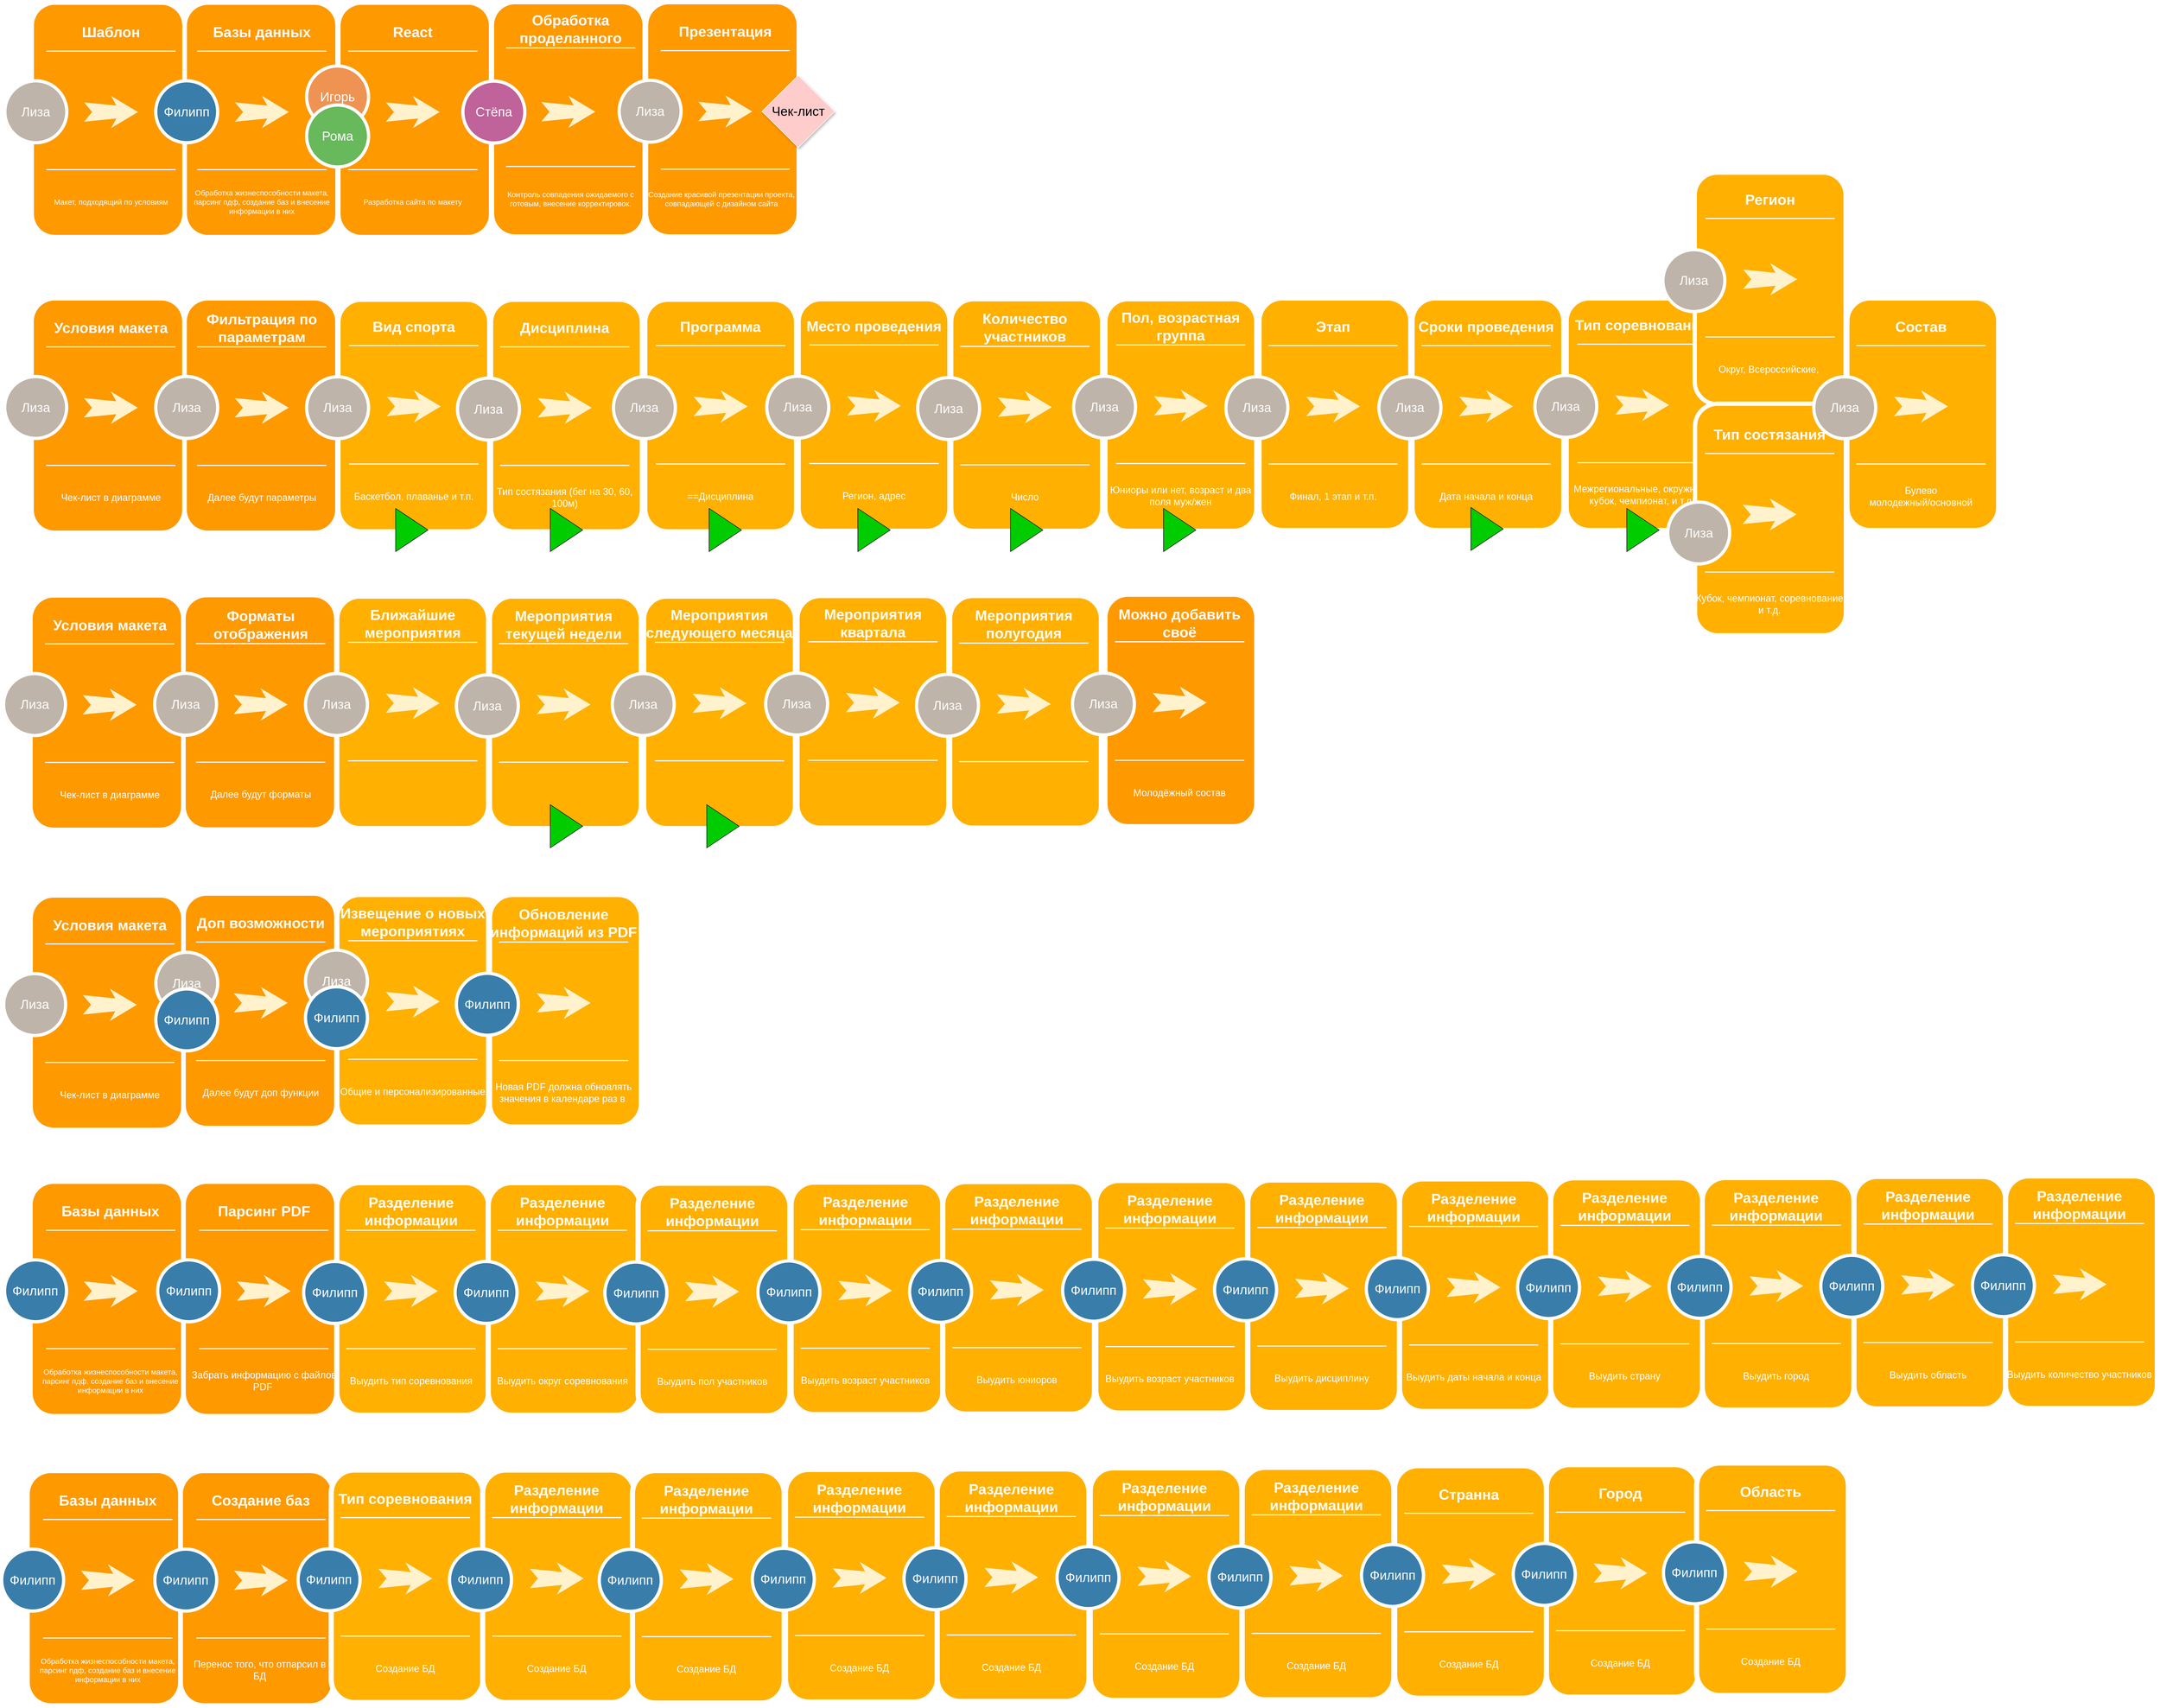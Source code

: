 <mxfile version="24.2.2" type="google">
  <diagram name="Page-1" id="12e1b939-464a-85fe-373e-61e167be1490">
    <mxGraphModel grid="1" page="1" gridSize="10" guides="1" tooltips="1" connect="1" arrows="1" fold="1" pageScale="1.5" pageWidth="1169" pageHeight="826" background="none" math="0" shadow="0">
      <root>
        <mxCell id="0" />
        <mxCell id="1" parent="0" />
        <mxCell id="3BRQNajPM5yB8tm0Zg5W-226" value="" style="whiteSpace=wrap;html=1;rounded=1;shadow=0;strokeWidth=8;fontSize=20;align=center;fillColor=#FE9900;strokeColor=#FFFFFF;" vertex="1" parent="1">
          <mxGeometry x="2122.37" y="1180" width="280" height="430" as="geometry" />
        </mxCell>
        <mxCell id="3BRQNajPM5yB8tm0Zg5W-11" value="" style="whiteSpace=wrap;html=1;rounded=1;shadow=0;strokeWidth=8;fontSize=20;align=center;fillColor=#FE9900;strokeColor=#FFFFFF;" vertex="1" parent="1">
          <mxGeometry x="699" y="81" width="283.26" height="435" as="geometry" />
        </mxCell>
        <mxCell id="3BRQNajPM5yB8tm0Zg5W-10" value="" style="whiteSpace=wrap;html=1;rounded=1;shadow=0;strokeWidth=8;fontSize=20;align=center;fillColor=#FE9900;strokeColor=#FFFFFF;" vertex="1" parent="1">
          <mxGeometry x="414" y="81" width="283.26" height="435" as="geometry" />
        </mxCell>
        <mxCell id="3BRQNajPM5yB8tm0Zg5W-9" value="" style="whiteSpace=wrap;html=1;rounded=1;shadow=0;strokeWidth=8;fontSize=20;align=center;fillColor=#FE9900;strokeColor=#FFFFFF;" vertex="1" parent="1">
          <mxGeometry x="130" y="81" width="283.26" height="435" as="geometry" />
        </mxCell>
        <mxCell id="60da8b9f42644d3a-3" value="Шаблон" style="text;html=1;strokeColor=none;fillColor=none;align=center;verticalAlign=middle;whiteSpace=wrap;rounded=0;shadow=0;fontSize=27;fontColor=#FFFFFF;fontStyle=1" vertex="1" parent="1">
          <mxGeometry x="137" y="106" width="280" height="60" as="geometry" />
        </mxCell>
        <mxCell id="60da8b9f42644d3a-4" value="Макет, подходящий по условиям" style="text;html=1;strokeColor=none;fillColor=none;align=center;verticalAlign=middle;whiteSpace=wrap;rounded=0;shadow=0;fontSize=14;fontColor=#FFFFFF;" vertex="1" parent="1">
          <mxGeometry x="137" y="406" width="280" height="90" as="geometry" />
        </mxCell>
        <mxCell id="60da8b9f42644d3a-6" value="" style="line;strokeWidth=2;html=1;rounded=0;shadow=0;fontSize=27;align=center;fillColor=none;strokeColor=#FFFFFF;" vertex="1" parent="1">
          <mxGeometry x="157" y="166" width="240" height="10" as="geometry" />
        </mxCell>
        <mxCell id="60da8b9f42644d3a-7" value="" style="line;strokeWidth=2;html=1;rounded=0;shadow=0;fontSize=27;align=center;fillColor=none;strokeColor=#FFFFFF;" vertex="1" parent="1">
          <mxGeometry x="157" y="386" width="240" height="10" as="geometry" />
        </mxCell>
        <mxCell id="60da8b9f42644d3a-8" value="&lt;font style=&quot;font-size: 24px;&quot;&gt;Лиза&lt;/font&gt;" style="ellipse;whiteSpace=wrap;html=1;rounded=0;shadow=0;strokeWidth=6;fontSize=14;align=center;fillColor=#BFB4A9;strokeColor=#FFFFFF;fontColor=#FFFFFF;" vertex="1" parent="1">
          <mxGeometry x="80" y="226" width="115" height="115" as="geometry" />
        </mxCell>
        <mxCell id="60da8b9f42644d3a-9" value="" style="html=1;shadow=0;dashed=0;align=center;verticalAlign=middle;shape=mxgraph.arrows2.stylisedArrow;dy=0.6;dx=40;notch=15;feather=0.4;rounded=0;strokeWidth=1;fontSize=27;strokeColor=none;fillColor=#fff2cc;" vertex="1" parent="1">
          <mxGeometry x="227" y="254" width="100" height="60" as="geometry" />
        </mxCell>
        <mxCell id="60da8b9f42644d3a-18" value="Базы данных" style="text;html=1;strokeColor=none;fillColor=none;align=center;verticalAlign=middle;whiteSpace=wrap;rounded=0;shadow=0;fontSize=27;fontColor=#FFFFFF;fontStyle=1" vertex="1" parent="1">
          <mxGeometry x="417" y="106" width="280" height="60" as="geometry" />
        </mxCell>
        <mxCell id="60da8b9f42644d3a-19" value="Обработка жизнеспособности макета, парсинг пдф, создание баз и внесение информации в них" style="text;html=1;strokeColor=none;fillColor=none;align=center;verticalAlign=middle;whiteSpace=wrap;rounded=0;shadow=0;fontSize=14;fontColor=#FFFFFF;" vertex="1" parent="1">
          <mxGeometry x="417" y="406" width="280" height="90" as="geometry" />
        </mxCell>
        <mxCell id="60da8b9f42644d3a-20" value="" style="line;strokeWidth=2;html=1;rounded=0;shadow=0;fontSize=27;align=center;fillColor=none;strokeColor=#FFFFFF;" vertex="1" parent="1">
          <mxGeometry x="437" y="166" width="240" height="10" as="geometry" />
        </mxCell>
        <mxCell id="60da8b9f42644d3a-21" value="" style="line;strokeWidth=2;html=1;rounded=0;shadow=0;fontSize=27;align=center;fillColor=none;strokeColor=#FFFFFF;" vertex="1" parent="1">
          <mxGeometry x="437" y="386" width="240" height="10" as="geometry" />
        </mxCell>
        <mxCell id="60da8b9f42644d3a-22" value="&lt;font style=&quot;font-size: 24px;&quot;&gt;Филипп&lt;/font&gt;" style="ellipse;whiteSpace=wrap;html=1;rounded=0;shadow=0;strokeWidth=6;fontSize=14;align=center;fillColor=#397DAA;strokeColor=#FFFFFF;fontColor=#FFFFFF;" vertex="1" parent="1">
          <mxGeometry x="360" y="226" width="115" height="115" as="geometry" />
        </mxCell>
        <mxCell id="60da8b9f42644d3a-23" value="" style="html=1;shadow=0;dashed=0;align=center;verticalAlign=middle;shape=mxgraph.arrows2.stylisedArrow;dy=0.6;dx=40;notch=15;feather=0.4;rounded=0;strokeWidth=1;fontSize=27;strokeColor=none;fillColor=#fff2cc;" vertex="1" parent="1">
          <mxGeometry x="507" y="254" width="100" height="60" as="geometry" />
        </mxCell>
        <mxCell id="60da8b9f42644d3a-25" value="React" style="text;html=1;strokeColor=none;fillColor=none;align=center;verticalAlign=middle;whiteSpace=wrap;rounded=0;shadow=0;fontSize=27;fontColor=#FFFFFF;fontStyle=1" vertex="1" parent="1">
          <mxGeometry x="697" y="106" width="280" height="60" as="geometry" />
        </mxCell>
        <mxCell id="60da8b9f42644d3a-26" value="Разработка сайта по макету" style="text;html=1;strokeColor=none;fillColor=none;align=center;verticalAlign=middle;whiteSpace=wrap;rounded=0;shadow=0;fontSize=14;fontColor=#FFFFFF;" vertex="1" parent="1">
          <mxGeometry x="697" y="406" width="280" height="90" as="geometry" />
        </mxCell>
        <mxCell id="60da8b9f42644d3a-27" value="" style="line;strokeWidth=2;html=1;rounded=0;shadow=0;fontSize=27;align=center;fillColor=none;strokeColor=#FFFFFF;" vertex="1" parent="1">
          <mxGeometry x="717" y="166" width="240" height="10" as="geometry" />
        </mxCell>
        <mxCell id="60da8b9f42644d3a-28" value="" style="line;strokeWidth=2;html=1;rounded=0;shadow=0;fontSize=27;align=center;fillColor=none;strokeColor=#FFFFFF;" vertex="1" parent="1">
          <mxGeometry x="717" y="386" width="240" height="10" as="geometry" />
        </mxCell>
        <mxCell id="60da8b9f42644d3a-29" value="&lt;font style=&quot;font-size: 24px;&quot;&gt;Игорь&lt;/font&gt;" style="ellipse;whiteSpace=wrap;html=1;rounded=0;shadow=0;strokeWidth=6;fontSize=14;align=center;fillColor=#EF9353;strokeColor=#FFFFFF;fontColor=#FFFFFF;" vertex="1" parent="1">
          <mxGeometry x="640" y="198.5" width="115" height="115" as="geometry" />
        </mxCell>
        <mxCell id="60da8b9f42644d3a-30" value="" style="html=1;shadow=0;dashed=0;align=center;verticalAlign=middle;shape=mxgraph.arrows2.stylisedArrow;dy=0.6;dx=40;notch=15;feather=0.4;rounded=0;strokeWidth=1;fontSize=27;strokeColor=none;fillColor=#fff2cc;" vertex="1" parent="1">
          <mxGeometry x="787" y="254" width="100" height="60" as="geometry" />
        </mxCell>
        <mxCell id="60da8b9f42644d3a-31" value="" style="whiteSpace=wrap;html=1;rounded=1;shadow=0;strokeWidth=8;fontSize=20;align=center;fillColor=#FE9900;strokeColor=#FFFFFF;" vertex="1" parent="1">
          <mxGeometry x="984" y="80" width="283.26" height="435" as="geometry" />
        </mxCell>
        <mxCell id="60da8b9f42644d3a-32" value="Обработка проделанного" style="text;html=1;strokeColor=none;fillColor=none;align=center;verticalAlign=middle;whiteSpace=wrap;rounded=0;shadow=0;fontSize=27;fontColor=#FFFFFF;fontStyle=1" vertex="1" parent="1">
          <mxGeometry x="990" y="100" width="280" height="60" as="geometry" />
        </mxCell>
        <mxCell id="60da8b9f42644d3a-33" value="Контроль совпадения ожидаемого с готовым, внесение корректировок." style="text;html=1;strokeColor=none;fillColor=none;align=center;verticalAlign=middle;whiteSpace=wrap;rounded=0;shadow=0;fontSize=14;fontColor=#FFFFFF;" vertex="1" parent="1">
          <mxGeometry x="990" y="400" width="280" height="90" as="geometry" />
        </mxCell>
        <mxCell id="60da8b9f42644d3a-34" value="" style="line;strokeWidth=2;html=1;rounded=0;shadow=0;fontSize=27;align=center;fillColor=none;strokeColor=#FFFFFF;" vertex="1" parent="1">
          <mxGeometry x="1010" y="160" width="240" height="10" as="geometry" />
        </mxCell>
        <mxCell id="60da8b9f42644d3a-35" value="" style="line;strokeWidth=2;html=1;rounded=0;shadow=0;fontSize=27;align=center;fillColor=none;strokeColor=#FFFFFF;" vertex="1" parent="1">
          <mxGeometry x="1010" y="380" width="240" height="10" as="geometry" />
        </mxCell>
        <mxCell id="60da8b9f42644d3a-36" value="&lt;font style=&quot;font-size: 24px;&quot;&gt;Рома&lt;/font&gt;" style="ellipse;whiteSpace=wrap;html=1;rounded=0;shadow=0;strokeWidth=6;fontSize=14;align=center;fillColor=#68B85C;strokeColor=#FFFFFF;fontColor=#FFFFFF;" vertex="1" parent="1">
          <mxGeometry x="640" y="271" width="115" height="115" as="geometry" />
        </mxCell>
        <mxCell id="60da8b9f42644d3a-37" value="" style="html=1;shadow=0;dashed=0;align=center;verticalAlign=middle;shape=mxgraph.arrows2.stylisedArrow;dy=0.6;dx=40;notch=15;feather=0.4;rounded=0;strokeWidth=1;fontSize=27;strokeColor=none;fillColor=#fff2cc;" vertex="1" parent="1">
          <mxGeometry x="1075.63" y="253.5" width="100" height="60" as="geometry" />
        </mxCell>
        <mxCell id="60da8b9f42644d3a-38" value="&lt;font style=&quot;font-size: 24px;&quot;&gt;Стёпа&lt;/font&gt;" style="ellipse;whiteSpace=wrap;html=1;rounded=0;shadow=0;strokeWidth=6;fontSize=14;align=center;fillColor=#BF639A;strokeColor=#FFFFFF;fontColor=#FFFFFF;" vertex="1" parent="1">
          <mxGeometry x="930" y="226.5" width="115" height="115" as="geometry" />
        </mxCell>
        <mxCell id="3BRQNajPM5yB8tm0Zg5W-12" value="" style="whiteSpace=wrap;html=1;rounded=1;shadow=0;strokeWidth=8;fontSize=20;align=center;fillColor=#FE9900;strokeColor=#FFFFFF;" vertex="1" parent="1">
          <mxGeometry x="1270" y="80" width="283.26" height="435" as="geometry" />
        </mxCell>
        <mxCell id="3BRQNajPM5yB8tm0Zg5W-13" value="Презентация" style="text;html=1;strokeColor=none;fillColor=none;align=center;verticalAlign=middle;whiteSpace=wrap;rounded=0;shadow=0;fontSize=27;fontColor=#FFFFFF;fontStyle=1" vertex="1" parent="1">
          <mxGeometry x="1277" y="105" width="280" height="60" as="geometry" />
        </mxCell>
        <mxCell id="3BRQNajPM5yB8tm0Zg5W-14" value="Создание красивой презентации проекта, совпадающей с дизайном сайта" style="text;html=1;strokeColor=none;fillColor=none;align=center;verticalAlign=middle;whiteSpace=wrap;rounded=0;shadow=0;fontSize=14;fontColor=#FFFFFF;" vertex="1" parent="1">
          <mxGeometry x="1270" y="400" width="280" height="90" as="geometry" />
        </mxCell>
        <mxCell id="3BRQNajPM5yB8tm0Zg5W-15" value="" style="line;strokeWidth=2;html=1;rounded=0;shadow=0;fontSize=27;align=center;fillColor=none;strokeColor=#FFFFFF;" vertex="1" parent="1">
          <mxGeometry x="1297" y="165" width="240" height="10" as="geometry" />
        </mxCell>
        <mxCell id="3BRQNajPM5yB8tm0Zg5W-16" value="" style="line;strokeWidth=2;html=1;rounded=0;shadow=0;fontSize=27;align=center;fillColor=none;strokeColor=#FFFFFF;" vertex="1" parent="1">
          <mxGeometry x="1297" y="385" width="240" height="10" as="geometry" />
        </mxCell>
        <mxCell id="3BRQNajPM5yB8tm0Zg5W-17" value="&lt;font style=&quot;font-size: 24px;&quot;&gt;Лиза&lt;/font&gt;" style="ellipse;whiteSpace=wrap;html=1;rounded=0;shadow=0;strokeWidth=6;fontSize=14;align=center;fillColor=#BFB4A9;strokeColor=#FFFFFF;fontColor=#FFFFFF;" vertex="1" parent="1">
          <mxGeometry x="1220" y="225" width="115" height="115" as="geometry" />
        </mxCell>
        <mxCell id="3BRQNajPM5yB8tm0Zg5W-18" value="" style="html=1;shadow=0;dashed=0;align=center;verticalAlign=middle;shape=mxgraph.arrows2.stylisedArrow;dy=0.6;dx=40;notch=15;feather=0.4;rounded=0;strokeWidth=1;fontSize=27;strokeColor=none;fillColor=#fff2cc;" vertex="1" parent="1">
          <mxGeometry x="1367" y="253" width="100" height="60" as="geometry" />
        </mxCell>
        <mxCell id="3BRQNajPM5yB8tm0Zg5W-19" value="&lt;font style=&quot;font-size: 24px;&quot;&gt;Чек-лист&lt;/font&gt;" style="rhombus;whiteSpace=wrap;html=1;fillColor=#FFCCCC;strokeColor=#FFFFFF;shadow=1;" vertex="1" parent="1">
          <mxGeometry x="1485" y="216" width="135" height="134" as="geometry" />
        </mxCell>
        <mxCell id="3BRQNajPM5yB8tm0Zg5W-20" value="" style="whiteSpace=wrap;html=1;rounded=1;shadow=0;strokeWidth=8;fontSize=20;align=center;fillColor=#FE9900;strokeColor=#FFFFFF;" vertex="1" parent="1">
          <mxGeometry x="413.74" y="630" width="283.26" height="435" as="geometry" />
        </mxCell>
        <mxCell id="3BRQNajPM5yB8tm0Zg5W-21" value="" style="whiteSpace=wrap;html=1;rounded=1;shadow=0;strokeWidth=8;fontSize=20;align=center;fillColor=#FE9900;strokeColor=#FFFFFF;" vertex="1" parent="1">
          <mxGeometry x="129.74" y="630" width="283.26" height="435" as="geometry" />
        </mxCell>
        <mxCell id="3BRQNajPM5yB8tm0Zg5W-22" value="Условия макета" style="text;html=1;strokeColor=none;fillColor=none;align=center;verticalAlign=middle;whiteSpace=wrap;rounded=0;shadow=0;fontSize=27;fontColor=#FFFFFF;fontStyle=1" vertex="1" parent="1">
          <mxGeometry x="136.74" y="655" width="280" height="60" as="geometry" />
        </mxCell>
        <mxCell id="3BRQNajPM5yB8tm0Zg5W-23" value="&lt;font style=&quot;font-size: 18px;&quot;&gt;Чек-лист в диаграмме&lt;/font&gt;" style="text;html=1;strokeColor=none;fillColor=none;align=center;verticalAlign=middle;whiteSpace=wrap;rounded=0;shadow=0;fontSize=14;fontColor=#FFFFFF;" vertex="1" parent="1">
          <mxGeometry x="136.74" y="955" width="280" height="90" as="geometry" />
        </mxCell>
        <mxCell id="3BRQNajPM5yB8tm0Zg5W-24" value="" style="line;strokeWidth=2;html=1;rounded=0;shadow=0;fontSize=27;align=center;fillColor=none;strokeColor=#FFFFFF;" vertex="1" parent="1">
          <mxGeometry x="156.74" y="715" width="240" height="10" as="geometry" />
        </mxCell>
        <mxCell id="3BRQNajPM5yB8tm0Zg5W-25" value="" style="line;strokeWidth=2;html=1;rounded=0;shadow=0;fontSize=27;align=center;fillColor=none;strokeColor=#FFFFFF;" vertex="1" parent="1">
          <mxGeometry x="156.74" y="935" width="240" height="10" as="geometry" />
        </mxCell>
        <mxCell id="3BRQNajPM5yB8tm0Zg5W-26" value="&lt;font style=&quot;font-size: 24px;&quot;&gt;Лиза&lt;/font&gt;" style="ellipse;whiteSpace=wrap;html=1;rounded=0;shadow=0;strokeWidth=6;fontSize=14;align=center;fillColor=#BFB4A9;strokeColor=#FFFFFF;fontColor=#FFFFFF;" vertex="1" parent="1">
          <mxGeometry x="79.74" y="775" width="115" height="115" as="geometry" />
        </mxCell>
        <mxCell id="3BRQNajPM5yB8tm0Zg5W-27" value="" style="html=1;shadow=0;dashed=0;align=center;verticalAlign=middle;shape=mxgraph.arrows2.stylisedArrow;dy=0.6;dx=40;notch=15;feather=0.4;rounded=0;strokeWidth=1;fontSize=27;strokeColor=none;fillColor=#fff2cc;" vertex="1" parent="1">
          <mxGeometry x="226.74" y="803" width="100" height="60" as="geometry" />
        </mxCell>
        <mxCell id="3BRQNajPM5yB8tm0Zg5W-28" value="Фильтрация по параметрам" style="text;html=1;strokeColor=none;fillColor=none;align=center;verticalAlign=middle;whiteSpace=wrap;rounded=0;shadow=0;fontSize=27;fontColor=#FFFFFF;fontStyle=1" vertex="1" parent="1">
          <mxGeometry x="416.74" y="655" width="280" height="60" as="geometry" />
        </mxCell>
        <mxCell id="3BRQNajPM5yB8tm0Zg5W-29" value="&lt;font style=&quot;font-size: 18px;&quot;&gt;Далее будут параметры&lt;/font&gt;" style="text;html=1;strokeColor=none;fillColor=none;align=center;verticalAlign=middle;whiteSpace=wrap;rounded=0;shadow=0;fontSize=14;fontColor=#FFFFFF;" vertex="1" parent="1">
          <mxGeometry x="416.74" y="955" width="280" height="90" as="geometry" />
        </mxCell>
        <mxCell id="3BRQNajPM5yB8tm0Zg5W-30" value="" style="line;strokeWidth=2;html=1;rounded=0;shadow=0;fontSize=27;align=center;fillColor=none;strokeColor=#FFFFFF;" vertex="1" parent="1">
          <mxGeometry x="436.74" y="715" width="240" height="10" as="geometry" />
        </mxCell>
        <mxCell id="3BRQNajPM5yB8tm0Zg5W-31" value="" style="line;strokeWidth=2;html=1;rounded=0;shadow=0;fontSize=27;align=center;fillColor=none;strokeColor=#FFFFFF;" vertex="1" parent="1">
          <mxGeometry x="436.74" y="935" width="240" height="10" as="geometry" />
        </mxCell>
        <mxCell id="3BRQNajPM5yB8tm0Zg5W-33" value="" style="html=1;shadow=0;dashed=0;align=center;verticalAlign=middle;shape=mxgraph.arrows2.stylisedArrow;dy=0.6;dx=40;notch=15;feather=0.4;rounded=0;strokeWidth=1;fontSize=27;strokeColor=none;fillColor=#fff2cc;" vertex="1" parent="1">
          <mxGeometry x="506.74" y="803" width="100" height="60" as="geometry" />
        </mxCell>
        <mxCell id="3BRQNajPM5yB8tm0Zg5W-34" value="&lt;font style=&quot;font-size: 24px;&quot;&gt;Лиза&lt;/font&gt;" style="ellipse;whiteSpace=wrap;html=1;rounded=0;shadow=0;strokeWidth=6;fontSize=14;align=center;fillColor=#BFB4A9;strokeColor=#FFFFFF;fontColor=#FFFFFF;" vertex="1" parent="1">
          <mxGeometry x="360" y="775" width="115" height="115" as="geometry" />
        </mxCell>
        <mxCell id="3BRQNajPM5yB8tm0Zg5W-100" value="" style="whiteSpace=wrap;html=1;rounded=1;shadow=0;strokeWidth=8;fontSize=20;align=center;fillColor=#FFB001;strokeColor=#FFFFFF;" vertex="1" parent="1">
          <mxGeometry x="700.63" y="630" width="280" height="430" as="geometry" />
        </mxCell>
        <mxCell id="3BRQNajPM5yB8tm0Zg5W-103" value="" style="whiteSpace=wrap;html=1;rounded=1;shadow=0;strokeWidth=8;fontSize=20;align=center;fillColor=#FFB001;strokeColor=#FFFFFF;" vertex="1" parent="1">
          <mxGeometry x="699" y="632.5" width="280" height="430" as="geometry" />
        </mxCell>
        <mxCell id="3BRQNajPM5yB8tm0Zg5W-104" value="Вид спорта" style="text;html=1;strokeColor=none;fillColor=none;align=center;verticalAlign=middle;whiteSpace=wrap;rounded=0;shadow=0;fontSize=27;fontColor=#FFFFFF;fontStyle=1" vertex="1" parent="1">
          <mxGeometry x="699" y="652.5" width="280" height="60" as="geometry" />
        </mxCell>
        <mxCell id="3BRQNajPM5yB8tm0Zg5W-105" value="&lt;font style=&quot;font-size: 18px;&quot;&gt;Баскетбол, плаванье и т.п.&lt;/font&gt;" style="text;html=1;strokeColor=none;fillColor=none;align=center;verticalAlign=middle;whiteSpace=wrap;rounded=0;shadow=0;fontSize=14;fontColor=#FFFFFF;" vertex="1" parent="1">
          <mxGeometry x="699" y="952.5" width="280" height="90" as="geometry" />
        </mxCell>
        <mxCell id="3BRQNajPM5yB8tm0Zg5W-106" value="" style="line;strokeWidth=2;html=1;rounded=0;shadow=0;fontSize=27;align=center;fillColor=none;strokeColor=#FFFFFF;" vertex="1" parent="1">
          <mxGeometry x="719" y="712.5" width="240" height="10" as="geometry" />
        </mxCell>
        <mxCell id="3BRQNajPM5yB8tm0Zg5W-107" value="" style="line;strokeWidth=2;html=1;rounded=0;shadow=0;fontSize=27;align=center;fillColor=none;strokeColor=#FFFFFF;" vertex="1" parent="1">
          <mxGeometry x="719" y="932.5" width="240" height="10" as="geometry" />
        </mxCell>
        <mxCell id="3BRQNajPM5yB8tm0Zg5W-108" value="" style="html=1;shadow=0;dashed=0;align=center;verticalAlign=middle;shape=mxgraph.arrows2.stylisedArrow;dy=0.6;dx=40;notch=15;feather=0.4;rounded=0;strokeWidth=1;fontSize=27;strokeColor=none;fillColor=#fff2cc;" vertex="1" parent="1">
          <mxGeometry x="789" y="800.5" width="100" height="60" as="geometry" />
        </mxCell>
        <mxCell id="3BRQNajPM5yB8tm0Zg5W-48" value="&lt;font style=&quot;font-size: 24px;&quot;&gt;Лиза&lt;/font&gt;" style="ellipse;whiteSpace=wrap;html=1;rounded=0;shadow=0;strokeWidth=6;fontSize=14;align=center;fillColor=#BFB4A9;strokeColor=#FFFFFF;fontColor=#FFFFFF;" vertex="1" parent="1">
          <mxGeometry x="640" y="775.5" width="115" height="115" as="geometry" />
        </mxCell>
        <mxCell id="3BRQNajPM5yB8tm0Zg5W-115" value="" style="whiteSpace=wrap;html=1;rounded=1;shadow=0;strokeWidth=8;fontSize=20;align=center;fillColor=#FFB001;strokeColor=#FFFFFF;" vertex="1" parent="1">
          <mxGeometry x="980.63" y="632.5" width="280" height="430" as="geometry" />
        </mxCell>
        <mxCell id="3BRQNajPM5yB8tm0Zg5W-116" value="" style="whiteSpace=wrap;html=1;rounded=1;shadow=0;strokeWidth=8;fontSize=20;align=center;fillColor=#FFB001;strokeColor=#FFFFFF;" vertex="1" parent="1">
          <mxGeometry x="982.26" y="632.5" width="280" height="430" as="geometry" />
        </mxCell>
        <mxCell id="3BRQNajPM5yB8tm0Zg5W-117" value="Дисциплина" style="text;html=1;strokeColor=none;fillColor=none;align=center;verticalAlign=middle;whiteSpace=wrap;rounded=0;shadow=0;fontSize=27;fontColor=#FFFFFF;fontStyle=1" vertex="1" parent="1">
          <mxGeometry x="979" y="655" width="280" height="60" as="geometry" />
        </mxCell>
        <mxCell id="3BRQNajPM5yB8tm0Zg5W-118" value="&lt;font style=&quot;font-size: 18px;&quot;&gt;Тип состязания (бег на 30, 60, 100м)&lt;/font&gt;" style="text;html=1;strokeColor=none;fillColor=none;align=center;verticalAlign=middle;whiteSpace=wrap;rounded=0;shadow=0;fontSize=14;fontColor=#FFFFFF;" vertex="1" parent="1">
          <mxGeometry x="979" y="955" width="280" height="90" as="geometry" />
        </mxCell>
        <mxCell id="3BRQNajPM5yB8tm0Zg5W-119" value="" style="line;strokeWidth=2;html=1;rounded=0;shadow=0;fontSize=27;align=center;fillColor=none;strokeColor=#FFFFFF;" vertex="1" parent="1">
          <mxGeometry x="999" y="715" width="240" height="10" as="geometry" />
        </mxCell>
        <mxCell id="3BRQNajPM5yB8tm0Zg5W-120" value="" style="line;strokeWidth=2;html=1;rounded=0;shadow=0;fontSize=27;align=center;fillColor=none;strokeColor=#FFFFFF;" vertex="1" parent="1">
          <mxGeometry x="999" y="935" width="240" height="10" as="geometry" />
        </mxCell>
        <mxCell id="3BRQNajPM5yB8tm0Zg5W-121" value="" style="html=1;shadow=0;dashed=0;align=center;verticalAlign=middle;shape=mxgraph.arrows2.stylisedArrow;dy=0.6;dx=40;notch=15;feather=0.4;rounded=0;strokeWidth=1;fontSize=27;strokeColor=none;fillColor=#fff2cc;" vertex="1" parent="1">
          <mxGeometry x="1069" y="803" width="100" height="60" as="geometry" />
        </mxCell>
        <mxCell id="3BRQNajPM5yB8tm0Zg5W-122" value="&lt;font style=&quot;font-size: 24px;&quot;&gt;Лиза&lt;/font&gt;" style="ellipse;whiteSpace=wrap;html=1;rounded=0;shadow=0;strokeWidth=6;fontSize=14;align=center;fillColor=#BFB4A9;strokeColor=#FFFFFF;fontColor=#FFFFFF;" vertex="1" parent="1">
          <mxGeometry x="920" y="778" width="115" height="115" as="geometry" />
        </mxCell>
        <mxCell id="3BRQNajPM5yB8tm0Zg5W-123" value="" style="whiteSpace=wrap;html=1;rounded=1;shadow=0;strokeWidth=8;fontSize=20;align=center;fillColor=#FFB001;strokeColor=#FFFFFF;" vertex="1" parent="1">
          <mxGeometry x="1270" y="630" width="280" height="430" as="geometry" />
        </mxCell>
        <mxCell id="3BRQNajPM5yB8tm0Zg5W-124" value="" style="whiteSpace=wrap;html=1;rounded=1;shadow=0;strokeWidth=8;fontSize=20;align=center;fillColor=#FFB001;strokeColor=#FFFFFF;" vertex="1" parent="1">
          <mxGeometry x="1268.37" y="632.5" width="280" height="430" as="geometry" />
        </mxCell>
        <mxCell id="3BRQNajPM5yB8tm0Zg5W-125" value="Программа" style="text;html=1;strokeColor=none;fillColor=none;align=center;verticalAlign=middle;whiteSpace=wrap;rounded=0;shadow=0;fontSize=27;fontColor=#FFFFFF;fontStyle=1" vertex="1" parent="1">
          <mxGeometry x="1268.37" y="652.5" width="280" height="60" as="geometry" />
        </mxCell>
        <mxCell id="3BRQNajPM5yB8tm0Zg5W-126" value="&lt;font style=&quot;font-size: 18px;&quot;&gt;==Дисциплина&lt;/font&gt;" style="text;html=1;strokeColor=none;fillColor=none;align=center;verticalAlign=middle;whiteSpace=wrap;rounded=0;shadow=0;fontSize=14;fontColor=#FFFFFF;" vertex="1" parent="1">
          <mxGeometry x="1268.37" y="952.5" width="280" height="90" as="geometry" />
        </mxCell>
        <mxCell id="3BRQNajPM5yB8tm0Zg5W-127" value="" style="line;strokeWidth=2;html=1;rounded=0;shadow=0;fontSize=27;align=center;fillColor=none;strokeColor=#FFFFFF;" vertex="1" parent="1">
          <mxGeometry x="1288.37" y="712.5" width="240" height="10" as="geometry" />
        </mxCell>
        <mxCell id="3BRQNajPM5yB8tm0Zg5W-128" value="" style="line;strokeWidth=2;html=1;rounded=0;shadow=0;fontSize=27;align=center;fillColor=none;strokeColor=#FFFFFF;" vertex="1" parent="1">
          <mxGeometry x="1288.37" y="932.5" width="240" height="10" as="geometry" />
        </mxCell>
        <mxCell id="3BRQNajPM5yB8tm0Zg5W-129" value="" style="html=1;shadow=0;dashed=0;align=center;verticalAlign=middle;shape=mxgraph.arrows2.stylisedArrow;dy=0.6;dx=40;notch=15;feather=0.4;rounded=0;strokeWidth=1;fontSize=27;strokeColor=none;fillColor=#fff2cc;" vertex="1" parent="1">
          <mxGeometry x="1358.37" y="800.5" width="100" height="60" as="geometry" />
        </mxCell>
        <mxCell id="3BRQNajPM5yB8tm0Zg5W-130" value="&lt;font style=&quot;font-size: 24px;&quot;&gt;Лиза&lt;/font&gt;" style="ellipse;whiteSpace=wrap;html=1;rounded=0;shadow=0;strokeWidth=6;fontSize=14;align=center;fillColor=#BFB4A9;strokeColor=#FFFFFF;fontColor=#FFFFFF;" vertex="1" parent="1">
          <mxGeometry x="1209.37" y="775.5" width="115" height="115" as="geometry" />
        </mxCell>
        <mxCell id="3BRQNajPM5yB8tm0Zg5W-131" value="" style="whiteSpace=wrap;html=1;rounded=1;shadow=0;strokeWidth=8;fontSize=20;align=center;fillColor=#FFB001;strokeColor=#FFFFFF;" vertex="1" parent="1">
          <mxGeometry x="1554.63" y="629" width="280" height="430" as="geometry" />
        </mxCell>
        <mxCell id="3BRQNajPM5yB8tm0Zg5W-132" value="" style="whiteSpace=wrap;html=1;rounded=1;shadow=0;strokeWidth=8;fontSize=20;align=center;fillColor=#FFB001;strokeColor=#FFFFFF;" vertex="1" parent="1">
          <mxGeometry x="1553" y="631.5" width="280" height="430" as="geometry" />
        </mxCell>
        <mxCell id="3BRQNajPM5yB8tm0Zg5W-133" value="Место проведения" style="text;html=1;strokeColor=none;fillColor=none;align=center;verticalAlign=middle;whiteSpace=wrap;rounded=0;shadow=0;fontSize=27;fontColor=#FFFFFF;fontStyle=1" vertex="1" parent="1">
          <mxGeometry x="1553" y="651.5" width="280" height="60" as="geometry" />
        </mxCell>
        <mxCell id="3BRQNajPM5yB8tm0Zg5W-134" value="&lt;font style=&quot;font-size: 18px;&quot;&gt;Регион, адрес&lt;/font&gt;" style="text;html=1;strokeColor=none;fillColor=none;align=center;verticalAlign=middle;whiteSpace=wrap;rounded=0;shadow=0;fontSize=14;fontColor=#FFFFFF;" vertex="1" parent="1">
          <mxGeometry x="1553" y="951.5" width="280" height="90" as="geometry" />
        </mxCell>
        <mxCell id="3BRQNajPM5yB8tm0Zg5W-135" value="" style="line;strokeWidth=2;html=1;rounded=0;shadow=0;fontSize=27;align=center;fillColor=none;strokeColor=#FFFFFF;" vertex="1" parent="1">
          <mxGeometry x="1573" y="711.5" width="240" height="10" as="geometry" />
        </mxCell>
        <mxCell id="3BRQNajPM5yB8tm0Zg5W-136" value="" style="line;strokeWidth=2;html=1;rounded=0;shadow=0;fontSize=27;align=center;fillColor=none;strokeColor=#FFFFFF;" vertex="1" parent="1">
          <mxGeometry x="1573" y="931.5" width="240" height="10" as="geometry" />
        </mxCell>
        <mxCell id="3BRQNajPM5yB8tm0Zg5W-137" value="" style="html=1;shadow=0;dashed=0;align=center;verticalAlign=middle;shape=mxgraph.arrows2.stylisedArrow;dy=0.6;dx=40;notch=15;feather=0.4;rounded=0;strokeWidth=1;fontSize=27;strokeColor=none;fillColor=#fff2cc;" vertex="1" parent="1">
          <mxGeometry x="1643" y="799.5" width="100" height="60" as="geometry" />
        </mxCell>
        <mxCell id="3BRQNajPM5yB8tm0Zg5W-138" value="&lt;font style=&quot;font-size: 24px;&quot;&gt;Лиза&lt;/font&gt;" style="ellipse;whiteSpace=wrap;html=1;rounded=0;shadow=0;strokeWidth=6;fontSize=14;align=center;fillColor=#BFB4A9;strokeColor=#FFFFFF;fontColor=#FFFFFF;" vertex="1" parent="1">
          <mxGeometry x="1494" y="774.5" width="115" height="115" as="geometry" />
        </mxCell>
        <mxCell id="3BRQNajPM5yB8tm0Zg5W-139" value="" style="whiteSpace=wrap;html=1;rounded=1;shadow=0;strokeWidth=8;fontSize=20;align=center;fillColor=#FFB001;strokeColor=#FFFFFF;" vertex="1" parent="1">
          <mxGeometry x="1834.63" y="631.5" width="280" height="430" as="geometry" />
        </mxCell>
        <mxCell id="3BRQNajPM5yB8tm0Zg5W-140" value="" style="whiteSpace=wrap;html=1;rounded=1;shadow=0;strokeWidth=8;fontSize=20;align=center;fillColor=#FFB001;strokeColor=#FFFFFF;" vertex="1" parent="1">
          <mxGeometry x="1836.26" y="631.5" width="280" height="430" as="geometry" />
        </mxCell>
        <mxCell id="3BRQNajPM5yB8tm0Zg5W-141" value="Количество участников" style="text;html=1;strokeColor=none;fillColor=none;align=center;verticalAlign=middle;whiteSpace=wrap;rounded=0;shadow=0;fontSize=27;fontColor=#FFFFFF;fontStyle=1" vertex="1" parent="1">
          <mxGeometry x="1833" y="654" width="280" height="60" as="geometry" />
        </mxCell>
        <mxCell id="3BRQNajPM5yB8tm0Zg5W-142" value="&lt;font style=&quot;font-size: 18px;&quot;&gt;Число&lt;/font&gt;" style="text;html=1;strokeColor=none;fillColor=none;align=center;verticalAlign=middle;whiteSpace=wrap;rounded=0;shadow=0;fontSize=14;fontColor=#FFFFFF;" vertex="1" parent="1">
          <mxGeometry x="1833" y="954" width="280" height="90" as="geometry" />
        </mxCell>
        <mxCell id="3BRQNajPM5yB8tm0Zg5W-143" value="" style="line;strokeWidth=2;html=1;rounded=0;shadow=0;fontSize=27;align=center;fillColor=none;strokeColor=#FFFFFF;" vertex="1" parent="1">
          <mxGeometry x="1853" y="714" width="240" height="10" as="geometry" />
        </mxCell>
        <mxCell id="3BRQNajPM5yB8tm0Zg5W-144" value="" style="line;strokeWidth=2;html=1;rounded=0;shadow=0;fontSize=27;align=center;fillColor=none;strokeColor=#FFFFFF;" vertex="1" parent="1">
          <mxGeometry x="1853" y="934" width="240" height="10" as="geometry" />
        </mxCell>
        <mxCell id="3BRQNajPM5yB8tm0Zg5W-145" value="" style="html=1;shadow=0;dashed=0;align=center;verticalAlign=middle;shape=mxgraph.arrows2.stylisedArrow;dy=0.6;dx=40;notch=15;feather=0.4;rounded=0;strokeWidth=1;fontSize=27;strokeColor=none;fillColor=#fff2cc;" vertex="1" parent="1">
          <mxGeometry x="1923" y="802" width="100" height="60" as="geometry" />
        </mxCell>
        <mxCell id="3BRQNajPM5yB8tm0Zg5W-146" value="&lt;font style=&quot;font-size: 24px;&quot;&gt;Лиза&lt;/font&gt;" style="ellipse;whiteSpace=wrap;html=1;rounded=0;shadow=0;strokeWidth=6;fontSize=14;align=center;fillColor=#BFB4A9;strokeColor=#FFFFFF;fontColor=#FFFFFF;" vertex="1" parent="1">
          <mxGeometry x="1774" y="777" width="115" height="115" as="geometry" />
        </mxCell>
        <mxCell id="3BRQNajPM5yB8tm0Zg5W-147" value="" style="whiteSpace=wrap;html=1;rounded=1;shadow=0;strokeWidth=8;fontSize=20;align=center;fillColor=#FFB001;strokeColor=#FFFFFF;" vertex="1" parent="1">
          <mxGeometry x="2124" y="629" width="280" height="430" as="geometry" />
        </mxCell>
        <mxCell id="3BRQNajPM5yB8tm0Zg5W-148" value="" style="whiteSpace=wrap;html=1;rounded=1;shadow=0;strokeWidth=8;fontSize=20;align=center;fillColor=#FFB001;strokeColor=#FFFFFF;" vertex="1" parent="1">
          <mxGeometry x="2122.37" y="631.5" width="280" height="430" as="geometry" />
        </mxCell>
        <mxCell id="3BRQNajPM5yB8tm0Zg5W-149" value="Пол, возрастная группа" style="text;html=1;strokeColor=none;fillColor=none;align=center;verticalAlign=middle;whiteSpace=wrap;rounded=0;shadow=0;fontSize=27;fontColor=#FFFFFF;fontStyle=1" vertex="1" parent="1">
          <mxGeometry x="2122.37" y="651.5" width="280" height="60" as="geometry" />
        </mxCell>
        <mxCell id="3BRQNajPM5yB8tm0Zg5W-150" value="&lt;span style=&quot;font-size: 18px;&quot;&gt;Юниоры или нет, возраст и два поля муж/жен&lt;/span&gt;" style="text;html=1;strokeColor=none;fillColor=none;align=center;verticalAlign=middle;whiteSpace=wrap;rounded=0;shadow=0;fontSize=14;fontColor=#FFFFFF;" vertex="1" parent="1">
          <mxGeometry x="2122.37" y="951.5" width="280" height="90" as="geometry" />
        </mxCell>
        <mxCell id="3BRQNajPM5yB8tm0Zg5W-151" value="" style="line;strokeWidth=2;html=1;rounded=0;shadow=0;fontSize=27;align=center;fillColor=none;strokeColor=#FFFFFF;" vertex="1" parent="1">
          <mxGeometry x="2142.37" y="711.5" width="240" height="10" as="geometry" />
        </mxCell>
        <mxCell id="3BRQNajPM5yB8tm0Zg5W-152" value="" style="line;strokeWidth=2;html=1;rounded=0;shadow=0;fontSize=27;align=center;fillColor=none;strokeColor=#FFFFFF;" vertex="1" parent="1">
          <mxGeometry x="2142.37" y="931.5" width="240" height="10" as="geometry" />
        </mxCell>
        <mxCell id="3BRQNajPM5yB8tm0Zg5W-153" value="" style="html=1;shadow=0;dashed=0;align=center;verticalAlign=middle;shape=mxgraph.arrows2.stylisedArrow;dy=0.6;dx=40;notch=15;feather=0.4;rounded=0;strokeWidth=1;fontSize=27;strokeColor=none;fillColor=#fff2cc;" vertex="1" parent="1">
          <mxGeometry x="2212.37" y="799.5" width="100" height="60" as="geometry" />
        </mxCell>
        <mxCell id="3BRQNajPM5yB8tm0Zg5W-154" value="&lt;font style=&quot;font-size: 24px;&quot;&gt;Лиза&lt;/font&gt;" style="ellipse;whiteSpace=wrap;html=1;rounded=0;shadow=0;strokeWidth=6;fontSize=14;align=center;fillColor=#BFB4A9;strokeColor=#FFFFFF;fontColor=#FFFFFF;" vertex="1" parent="1">
          <mxGeometry x="2063.37" y="774.5" width="115" height="115" as="geometry" />
        </mxCell>
        <mxCell id="3BRQNajPM5yB8tm0Zg5W-155" value="" style="whiteSpace=wrap;html=1;rounded=1;shadow=0;strokeWidth=8;fontSize=20;align=center;fillColor=#FFB001;strokeColor=#FFFFFF;" vertex="1" parent="1">
          <mxGeometry x="2690.63" y="630" width="280" height="430" as="geometry" />
        </mxCell>
        <mxCell id="3BRQNajPM5yB8tm0Zg5W-156" value="" style="whiteSpace=wrap;html=1;rounded=1;shadow=0;strokeWidth=8;fontSize=20;align=center;fillColor=#FFB001;strokeColor=#FFFFFF;" vertex="1" parent="1">
          <mxGeometry x="2692.26" y="630" width="280" height="430" as="geometry" />
        </mxCell>
        <mxCell id="3BRQNajPM5yB8tm0Zg5W-157" value="Сроки проведения" style="text;html=1;strokeColor=none;fillColor=none;align=center;verticalAlign=middle;whiteSpace=wrap;rounded=0;shadow=0;fontSize=27;fontColor=#FFFFFF;fontStyle=1" vertex="1" parent="1">
          <mxGeometry x="2689" y="652.5" width="280" height="60" as="geometry" />
        </mxCell>
        <mxCell id="3BRQNajPM5yB8tm0Zg5W-158" value="&lt;font style=&quot;font-size: 18px;&quot;&gt;Дата начала и конца&lt;/font&gt;" style="text;html=1;strokeColor=none;fillColor=none;align=center;verticalAlign=middle;whiteSpace=wrap;rounded=0;shadow=0;fontSize=14;fontColor=#FFFFFF;" vertex="1" parent="1">
          <mxGeometry x="2689" y="952.5" width="280" height="90" as="geometry" />
        </mxCell>
        <mxCell id="3BRQNajPM5yB8tm0Zg5W-159" value="" style="line;strokeWidth=2;html=1;rounded=0;shadow=0;fontSize=27;align=center;fillColor=none;strokeColor=#FFFFFF;" vertex="1" parent="1">
          <mxGeometry x="2709" y="712.5" width="240" height="10" as="geometry" />
        </mxCell>
        <mxCell id="3BRQNajPM5yB8tm0Zg5W-160" value="" style="line;strokeWidth=2;html=1;rounded=0;shadow=0;fontSize=27;align=center;fillColor=none;strokeColor=#FFFFFF;" vertex="1" parent="1">
          <mxGeometry x="2709" y="932.5" width="240" height="10" as="geometry" />
        </mxCell>
        <mxCell id="3BRQNajPM5yB8tm0Zg5W-161" value="" style="html=1;shadow=0;dashed=0;align=center;verticalAlign=middle;shape=mxgraph.arrows2.stylisedArrow;dy=0.6;dx=40;notch=15;feather=0.4;rounded=0;strokeWidth=1;fontSize=27;strokeColor=none;fillColor=#fff2cc;" vertex="1" parent="1">
          <mxGeometry x="2779" y="800.5" width="100" height="60" as="geometry" />
        </mxCell>
        <mxCell id="3BRQNajPM5yB8tm0Zg5W-163" value="" style="whiteSpace=wrap;html=1;rounded=1;shadow=0;strokeWidth=8;fontSize=20;align=center;fillColor=#FFB001;strokeColor=#FFFFFF;" vertex="1" parent="1">
          <mxGeometry x="2980" y="627.5" width="280" height="430" as="geometry" />
        </mxCell>
        <mxCell id="3BRQNajPM5yB8tm0Zg5W-164" value="" style="whiteSpace=wrap;html=1;rounded=1;shadow=0;strokeWidth=8;fontSize=20;align=center;fillColor=#FFB001;strokeColor=#FFFFFF;" vertex="1" parent="1">
          <mxGeometry x="2978.37" y="630" width="280" height="430" as="geometry" />
        </mxCell>
        <mxCell id="3BRQNajPM5yB8tm0Zg5W-165" value="Тип соревнования" style="text;html=1;strokeColor=none;fillColor=none;align=center;verticalAlign=middle;whiteSpace=wrap;rounded=0;shadow=0;fontSize=27;fontColor=#FFFFFF;fontStyle=1" vertex="1" parent="1">
          <mxGeometry x="2978.37" y="650" width="280" height="60" as="geometry" />
        </mxCell>
        <mxCell id="3BRQNajPM5yB8tm0Zg5W-166" value="&lt;font style=&quot;font-size: 18px;&quot;&gt;Межрегиональные, окружные, кубок, чемпионат, и т.д.&lt;/font&gt;" style="text;html=1;strokeColor=none;fillColor=none;align=center;verticalAlign=middle;whiteSpace=wrap;rounded=0;shadow=0;fontSize=14;fontColor=#FFFFFF;" vertex="1" parent="1">
          <mxGeometry x="2978.37" y="950" width="280" height="90" as="geometry" />
        </mxCell>
        <mxCell id="3BRQNajPM5yB8tm0Zg5W-167" value="" style="line;strokeWidth=2;html=1;rounded=0;shadow=0;fontSize=27;align=center;fillColor=none;strokeColor=#FFFFFF;" vertex="1" parent="1">
          <mxGeometry x="2998.37" y="710" width="240" height="10" as="geometry" />
        </mxCell>
        <mxCell id="3BRQNajPM5yB8tm0Zg5W-168" value="" style="line;strokeWidth=2;html=1;rounded=0;shadow=0;fontSize=27;align=center;fillColor=none;strokeColor=#FFFFFF;" vertex="1" parent="1">
          <mxGeometry x="2998.37" y="930" width="240" height="10" as="geometry" />
        </mxCell>
        <mxCell id="3BRQNajPM5yB8tm0Zg5W-169" value="" style="html=1;shadow=0;dashed=0;align=center;verticalAlign=middle;shape=mxgraph.arrows2.stylisedArrow;dy=0.6;dx=40;notch=15;feather=0.4;rounded=0;strokeWidth=1;fontSize=27;strokeColor=none;fillColor=#fff2cc;" vertex="1" parent="1">
          <mxGeometry x="3068.37" y="798" width="100" height="60" as="geometry" />
        </mxCell>
        <mxCell id="3BRQNajPM5yB8tm0Zg5W-170" value="&lt;font style=&quot;font-size: 24px;&quot;&gt;Лиза&lt;/font&gt;" style="ellipse;whiteSpace=wrap;html=1;rounded=0;shadow=0;strokeWidth=6;fontSize=14;align=center;fillColor=#BFB4A9;strokeColor=#FFFFFF;fontColor=#FFFFFF;" vertex="1" parent="1">
          <mxGeometry x="2919.37" y="773" width="115" height="115" as="geometry" />
        </mxCell>
        <mxCell id="3BRQNajPM5yB8tm0Zg5W-172" value="" style="whiteSpace=wrap;html=1;rounded=1;shadow=0;strokeWidth=8;fontSize=20;align=center;fillColor=#FE9900;strokeColor=#FFFFFF;" vertex="1" parent="1">
          <mxGeometry x="411.63" y="1181" width="283.26" height="435" as="geometry" />
        </mxCell>
        <mxCell id="3BRQNajPM5yB8tm0Zg5W-173" value="Форматы отображения" style="text;html=1;strokeColor=none;fillColor=none;align=center;verticalAlign=middle;whiteSpace=wrap;rounded=0;shadow=0;fontSize=27;fontColor=#FFFFFF;fontStyle=1" vertex="1" parent="1">
          <mxGeometry x="414.63" y="1206" width="280" height="60" as="geometry" />
        </mxCell>
        <mxCell id="3BRQNajPM5yB8tm0Zg5W-174" value="&lt;font style=&quot;font-size: 18px;&quot;&gt;Далее будут форматы&lt;/font&gt;" style="text;html=1;strokeColor=none;fillColor=none;align=center;verticalAlign=middle;whiteSpace=wrap;rounded=0;shadow=0;fontSize=14;fontColor=#FFFFFF;" vertex="1" parent="1">
          <mxGeometry x="414.63" y="1506" width="280" height="90" as="geometry" />
        </mxCell>
        <mxCell id="3BRQNajPM5yB8tm0Zg5W-175" value="" style="line;strokeWidth=2;html=1;rounded=0;shadow=0;fontSize=27;align=center;fillColor=none;strokeColor=#FFFFFF;" vertex="1" parent="1">
          <mxGeometry x="434.63" y="1266" width="240" height="10" as="geometry" />
        </mxCell>
        <mxCell id="3BRQNajPM5yB8tm0Zg5W-176" value="" style="line;strokeWidth=2;html=1;rounded=0;shadow=0;fontSize=27;align=center;fillColor=none;strokeColor=#FFFFFF;" vertex="1" parent="1">
          <mxGeometry x="434.63" y="1486" width="240" height="10" as="geometry" />
        </mxCell>
        <mxCell id="3BRQNajPM5yB8tm0Zg5W-177" value="" style="html=1;shadow=0;dashed=0;align=center;verticalAlign=middle;shape=mxgraph.arrows2.stylisedArrow;dy=0.6;dx=40;notch=15;feather=0.4;rounded=0;strokeWidth=1;fontSize=27;strokeColor=none;fillColor=#fff2cc;" vertex="1" parent="1">
          <mxGeometry x="504.63" y="1354" width="100" height="60" as="geometry" />
        </mxCell>
        <mxCell id="3BRQNajPM5yB8tm0Zg5W-179" value="" style="whiteSpace=wrap;html=1;rounded=1;shadow=0;strokeWidth=8;fontSize=20;align=center;fillColor=#FFB001;strokeColor=#FFFFFF;" vertex="1" parent="1">
          <mxGeometry x="698.52" y="1181" width="280" height="430" as="geometry" />
        </mxCell>
        <mxCell id="3BRQNajPM5yB8tm0Zg5W-180" value="" style="whiteSpace=wrap;html=1;rounded=1;shadow=0;strokeWidth=8;fontSize=20;align=center;fillColor=#FFB001;strokeColor=#FFFFFF;" vertex="1" parent="1">
          <mxGeometry x="696.89" y="1183.5" width="280" height="430" as="geometry" />
        </mxCell>
        <mxCell id="3BRQNajPM5yB8tm0Zg5W-181" value="Ближайшие мероприятия" style="text;html=1;strokeColor=none;fillColor=none;align=center;verticalAlign=middle;whiteSpace=wrap;rounded=0;shadow=0;fontSize=27;fontColor=#FFFFFF;fontStyle=1" vertex="1" parent="1">
          <mxGeometry x="696.89" y="1203.5" width="280" height="60" as="geometry" />
        </mxCell>
        <mxCell id="3BRQNajPM5yB8tm0Zg5W-183" value="" style="line;strokeWidth=2;html=1;rounded=0;shadow=0;fontSize=27;align=center;fillColor=none;strokeColor=#FFFFFF;" vertex="1" parent="1">
          <mxGeometry x="716.89" y="1263.5" width="240" height="10" as="geometry" />
        </mxCell>
        <mxCell id="3BRQNajPM5yB8tm0Zg5W-184" value="" style="line;strokeWidth=2;html=1;rounded=0;shadow=0;fontSize=27;align=center;fillColor=none;strokeColor=#FFFFFF;" vertex="1" parent="1">
          <mxGeometry x="716.89" y="1483.5" width="240" height="10" as="geometry" />
        </mxCell>
        <mxCell id="3BRQNajPM5yB8tm0Zg5W-185" value="" style="html=1;shadow=0;dashed=0;align=center;verticalAlign=middle;shape=mxgraph.arrows2.stylisedArrow;dy=0.6;dx=40;notch=15;feather=0.4;rounded=0;strokeWidth=1;fontSize=27;strokeColor=none;fillColor=#fff2cc;" vertex="1" parent="1">
          <mxGeometry x="786.89" y="1351.5" width="100" height="60" as="geometry" />
        </mxCell>
        <mxCell id="3BRQNajPM5yB8tm0Zg5W-186" value="&lt;font style=&quot;font-size: 24px;&quot;&gt;Лиза&lt;/font&gt;" style="ellipse;whiteSpace=wrap;html=1;rounded=0;shadow=0;strokeWidth=6;fontSize=14;align=center;fillColor=#BFB4A9;strokeColor=#FFFFFF;fontColor=#FFFFFF;" vertex="1" parent="1">
          <mxGeometry x="637.89" y="1326.5" width="115" height="115" as="geometry" />
        </mxCell>
        <mxCell id="3BRQNajPM5yB8tm0Zg5W-187" value="" style="whiteSpace=wrap;html=1;rounded=1;shadow=0;strokeWidth=8;fontSize=20;align=center;fillColor=#FFB001;strokeColor=#FFFFFF;" vertex="1" parent="1">
          <mxGeometry x="978.52" y="1183.5" width="280" height="430" as="geometry" />
        </mxCell>
        <mxCell id="3BRQNajPM5yB8tm0Zg5W-188" value="" style="whiteSpace=wrap;html=1;rounded=1;shadow=0;strokeWidth=8;fontSize=20;align=center;fillColor=#FFB001;strokeColor=#FFFFFF;" vertex="1" parent="1">
          <mxGeometry x="980.15" y="1183.5" width="280" height="430" as="geometry" />
        </mxCell>
        <mxCell id="3BRQNajPM5yB8tm0Zg5W-189" value="Мероприятия текущей недели" style="text;html=1;strokeColor=none;fillColor=none;align=center;verticalAlign=middle;whiteSpace=wrap;rounded=0;shadow=0;fontSize=27;fontColor=#FFFFFF;fontStyle=1" vertex="1" parent="1">
          <mxGeometry x="976.89" y="1206" width="280" height="60" as="geometry" />
        </mxCell>
        <mxCell id="3BRQNajPM5yB8tm0Zg5W-191" value="" style="line;strokeWidth=2;html=1;rounded=0;shadow=0;fontSize=27;align=center;fillColor=none;strokeColor=#FFFFFF;" vertex="1" parent="1">
          <mxGeometry x="996.89" y="1266" width="240" height="10" as="geometry" />
        </mxCell>
        <mxCell id="3BRQNajPM5yB8tm0Zg5W-192" value="" style="line;strokeWidth=2;html=1;rounded=0;shadow=0;fontSize=27;align=center;fillColor=none;strokeColor=#FFFFFF;" vertex="1" parent="1">
          <mxGeometry x="996.89" y="1486" width="240" height="10" as="geometry" />
        </mxCell>
        <mxCell id="3BRQNajPM5yB8tm0Zg5W-193" value="" style="html=1;shadow=0;dashed=0;align=center;verticalAlign=middle;shape=mxgraph.arrows2.stylisedArrow;dy=0.6;dx=40;notch=15;feather=0.4;rounded=0;strokeWidth=1;fontSize=27;strokeColor=none;fillColor=#fff2cc;" vertex="1" parent="1">
          <mxGeometry x="1066.89" y="1354" width="100" height="60" as="geometry" />
        </mxCell>
        <mxCell id="3BRQNajPM5yB8tm0Zg5W-194" value="&lt;font style=&quot;font-size: 24px;&quot;&gt;Лиза&lt;/font&gt;" style="ellipse;whiteSpace=wrap;html=1;rounded=0;shadow=0;strokeWidth=6;fontSize=14;align=center;fillColor=#BFB4A9;strokeColor=#FFFFFF;fontColor=#FFFFFF;" vertex="1" parent="1">
          <mxGeometry x="917.89" y="1329" width="115" height="115" as="geometry" />
        </mxCell>
        <mxCell id="3BRQNajPM5yB8tm0Zg5W-195" value="" style="whiteSpace=wrap;html=1;rounded=1;shadow=0;strokeWidth=8;fontSize=20;align=center;fillColor=#FFB001;strokeColor=#FFFFFF;" vertex="1" parent="1">
          <mxGeometry x="1267.89" y="1181" width="280" height="430" as="geometry" />
        </mxCell>
        <mxCell id="3BRQNajPM5yB8tm0Zg5W-196" value="" style="whiteSpace=wrap;html=1;rounded=1;shadow=0;strokeWidth=8;fontSize=20;align=center;fillColor=#FFB001;strokeColor=#FFFFFF;" vertex="1" parent="1">
          <mxGeometry x="1266.26" y="1183.5" width="280" height="430" as="geometry" />
        </mxCell>
        <mxCell id="3BRQNajPM5yB8tm0Zg5W-197" value="Мероприятия следующего месяца" style="text;html=1;strokeColor=none;fillColor=none;align=center;verticalAlign=middle;whiteSpace=wrap;rounded=0;shadow=0;fontSize=27;fontColor=#FFFFFF;fontStyle=1" vertex="1" parent="1">
          <mxGeometry x="1266.26" y="1203.5" width="280" height="60" as="geometry" />
        </mxCell>
        <mxCell id="3BRQNajPM5yB8tm0Zg5W-199" value="" style="line;strokeWidth=2;html=1;rounded=0;shadow=0;fontSize=27;align=center;fillColor=none;strokeColor=#FFFFFF;" vertex="1" parent="1">
          <mxGeometry x="1286.26" y="1263.5" width="240" height="10" as="geometry" />
        </mxCell>
        <mxCell id="3BRQNajPM5yB8tm0Zg5W-200" value="" style="line;strokeWidth=2;html=1;rounded=0;shadow=0;fontSize=27;align=center;fillColor=none;strokeColor=#FFFFFF;" vertex="1" parent="1">
          <mxGeometry x="1286.26" y="1483.5" width="240" height="10" as="geometry" />
        </mxCell>
        <mxCell id="3BRQNajPM5yB8tm0Zg5W-201" value="" style="html=1;shadow=0;dashed=0;align=center;verticalAlign=middle;shape=mxgraph.arrows2.stylisedArrow;dy=0.6;dx=40;notch=15;feather=0.4;rounded=0;strokeWidth=1;fontSize=27;strokeColor=none;fillColor=#fff2cc;" vertex="1" parent="1">
          <mxGeometry x="1356.26" y="1351.5" width="100" height="60" as="geometry" />
        </mxCell>
        <mxCell id="3BRQNajPM5yB8tm0Zg5W-202" value="&lt;font style=&quot;font-size: 24px;&quot;&gt;Лиза&lt;/font&gt;" style="ellipse;whiteSpace=wrap;html=1;rounded=0;shadow=0;strokeWidth=6;fontSize=14;align=center;fillColor=#BFB4A9;strokeColor=#FFFFFF;fontColor=#FFFFFF;" vertex="1" parent="1">
          <mxGeometry x="1207.26" y="1326.5" width="115" height="115" as="geometry" />
        </mxCell>
        <mxCell id="3BRQNajPM5yB8tm0Zg5W-203" value="" style="whiteSpace=wrap;html=1;rounded=1;shadow=0;strokeWidth=8;fontSize=20;align=center;fillColor=#FFB001;strokeColor=#FFFFFF;" vertex="1" parent="1">
          <mxGeometry x="1552.52" y="1180" width="280" height="430" as="geometry" />
        </mxCell>
        <mxCell id="3BRQNajPM5yB8tm0Zg5W-204" value="" style="whiteSpace=wrap;html=1;rounded=1;shadow=0;strokeWidth=8;fontSize=20;align=center;fillColor=#FFB001;strokeColor=#FFFFFF;" vertex="1" parent="1">
          <mxGeometry x="1550.89" y="1182.5" width="280" height="430" as="geometry" />
        </mxCell>
        <mxCell id="3BRQNajPM5yB8tm0Zg5W-205" value="Мероприятия квартала" style="text;html=1;strokeColor=none;fillColor=none;align=center;verticalAlign=middle;whiteSpace=wrap;rounded=0;shadow=0;fontSize=27;fontColor=#FFFFFF;fontStyle=1" vertex="1" parent="1">
          <mxGeometry x="1550.89" y="1202.5" width="280" height="60" as="geometry" />
        </mxCell>
        <mxCell id="3BRQNajPM5yB8tm0Zg5W-207" value="" style="line;strokeWidth=2;html=1;rounded=0;shadow=0;fontSize=27;align=center;fillColor=none;strokeColor=#FFFFFF;" vertex="1" parent="1">
          <mxGeometry x="1570.89" y="1262.5" width="240" height="10" as="geometry" />
        </mxCell>
        <mxCell id="3BRQNajPM5yB8tm0Zg5W-208" value="" style="line;strokeWidth=2;html=1;rounded=0;shadow=0;fontSize=27;align=center;fillColor=none;strokeColor=#FFFFFF;" vertex="1" parent="1">
          <mxGeometry x="1570.89" y="1482.5" width="240" height="10" as="geometry" />
        </mxCell>
        <mxCell id="3BRQNajPM5yB8tm0Zg5W-209" value="" style="html=1;shadow=0;dashed=0;align=center;verticalAlign=middle;shape=mxgraph.arrows2.stylisedArrow;dy=0.6;dx=40;notch=15;feather=0.4;rounded=0;strokeWidth=1;fontSize=27;strokeColor=none;fillColor=#fff2cc;" vertex="1" parent="1">
          <mxGeometry x="1640.89" y="1350.5" width="100" height="60" as="geometry" />
        </mxCell>
        <mxCell id="3BRQNajPM5yB8tm0Zg5W-210" value="&lt;font style=&quot;font-size: 24px;&quot;&gt;Лиза&lt;/font&gt;" style="ellipse;whiteSpace=wrap;html=1;rounded=0;shadow=0;strokeWidth=6;fontSize=14;align=center;fillColor=#BFB4A9;strokeColor=#FFFFFF;fontColor=#FFFFFF;" vertex="1" parent="1">
          <mxGeometry x="1491.89" y="1325.5" width="115" height="115" as="geometry" />
        </mxCell>
        <mxCell id="3BRQNajPM5yB8tm0Zg5W-211" value="" style="whiteSpace=wrap;html=1;rounded=1;shadow=0;strokeWidth=8;fontSize=20;align=center;fillColor=#FFB001;strokeColor=#FFFFFF;" vertex="1" parent="1">
          <mxGeometry x="1832.52" y="1182.5" width="280" height="430" as="geometry" />
        </mxCell>
        <mxCell id="3BRQNajPM5yB8tm0Zg5W-212" value="" style="whiteSpace=wrap;html=1;rounded=1;shadow=0;strokeWidth=8;fontSize=20;align=center;fillColor=#FFB001;strokeColor=#FFFFFF;" vertex="1" parent="1">
          <mxGeometry x="1834.15" y="1182.5" width="280" height="430" as="geometry" />
        </mxCell>
        <mxCell id="3BRQNajPM5yB8tm0Zg5W-213" value="Мероприятия полугодия" style="text;html=1;strokeColor=none;fillColor=none;align=center;verticalAlign=middle;whiteSpace=wrap;rounded=0;shadow=0;fontSize=27;fontColor=#FFFFFF;fontStyle=1" vertex="1" parent="1">
          <mxGeometry x="1830.89" y="1205" width="280" height="60" as="geometry" />
        </mxCell>
        <mxCell id="3BRQNajPM5yB8tm0Zg5W-215" value="" style="line;strokeWidth=2;html=1;rounded=0;shadow=0;fontSize=27;align=center;fillColor=none;strokeColor=#FFFFFF;" vertex="1" parent="1">
          <mxGeometry x="1850.89" y="1265" width="240" height="10" as="geometry" />
        </mxCell>
        <mxCell id="3BRQNajPM5yB8tm0Zg5W-216" value="" style="line;strokeWidth=2;html=1;rounded=0;shadow=0;fontSize=27;align=center;fillColor=none;strokeColor=#FFFFFF;" vertex="1" parent="1">
          <mxGeometry x="1850.89" y="1485" width="240" height="10" as="geometry" />
        </mxCell>
        <mxCell id="3BRQNajPM5yB8tm0Zg5W-217" value="" style="html=1;shadow=0;dashed=0;align=center;verticalAlign=middle;shape=mxgraph.arrows2.stylisedArrow;dy=0.6;dx=40;notch=15;feather=0.4;rounded=0;strokeWidth=1;fontSize=27;strokeColor=none;fillColor=#fff2cc;" vertex="1" parent="1">
          <mxGeometry x="1920.89" y="1353" width="100" height="60" as="geometry" />
        </mxCell>
        <mxCell id="3BRQNajPM5yB8tm0Zg5W-218" value="&lt;font style=&quot;font-size: 24px;&quot;&gt;Лиза&lt;/font&gt;" style="ellipse;whiteSpace=wrap;html=1;rounded=0;shadow=0;strokeWidth=6;fontSize=14;align=center;fillColor=#BFB4A9;strokeColor=#FFFFFF;fontColor=#FFFFFF;" vertex="1" parent="1">
          <mxGeometry x="1771.89" y="1328" width="115" height="115" as="geometry" />
        </mxCell>
        <mxCell id="3BRQNajPM5yB8tm0Zg5W-220" value="Можно добавить своё" style="text;html=1;strokeColor=none;fillColor=none;align=center;verticalAlign=middle;whiteSpace=wrap;rounded=0;shadow=0;fontSize=27;fontColor=#FFFFFF;fontStyle=1" vertex="1" parent="1">
          <mxGeometry x="2120.26" y="1202.5" width="280" height="60" as="geometry" />
        </mxCell>
        <mxCell id="3BRQNajPM5yB8tm0Zg5W-221" value="&lt;span style=&quot;font-size: 18px;&quot;&gt;Молодёжный состав&lt;/span&gt;" style="text;html=1;strokeColor=none;fillColor=none;align=center;verticalAlign=middle;whiteSpace=wrap;rounded=0;shadow=0;fontSize=14;fontColor=#FFFFFF;" vertex="1" parent="1">
          <mxGeometry x="2120.26" y="1502.5" width="280" height="90" as="geometry" />
        </mxCell>
        <mxCell id="3BRQNajPM5yB8tm0Zg5W-222" value="" style="line;strokeWidth=2;html=1;rounded=0;shadow=0;fontSize=27;align=center;fillColor=none;strokeColor=#FFFFFF;" vertex="1" parent="1">
          <mxGeometry x="2140.26" y="1262.5" width="240" height="10" as="geometry" />
        </mxCell>
        <mxCell id="3BRQNajPM5yB8tm0Zg5W-223" value="" style="line;strokeWidth=2;html=1;rounded=0;shadow=0;fontSize=27;align=center;fillColor=none;strokeColor=#FFFFFF;" vertex="1" parent="1">
          <mxGeometry x="2140.26" y="1482.5" width="240" height="10" as="geometry" />
        </mxCell>
        <mxCell id="3BRQNajPM5yB8tm0Zg5W-224" value="" style="html=1;shadow=0;dashed=0;align=center;verticalAlign=middle;shape=mxgraph.arrows2.stylisedArrow;dy=0.6;dx=40;notch=15;feather=0.4;rounded=0;strokeWidth=1;fontSize=27;strokeColor=none;fillColor=#fff2cc;" vertex="1" parent="1">
          <mxGeometry x="2210.26" y="1350.5" width="100" height="60" as="geometry" />
        </mxCell>
        <mxCell id="3BRQNajPM5yB8tm0Zg5W-225" value="&lt;font style=&quot;font-size: 24px;&quot;&gt;Лиза&lt;/font&gt;" style="ellipse;whiteSpace=wrap;html=1;rounded=0;shadow=0;strokeWidth=6;fontSize=14;align=center;fillColor=#BFB4A9;strokeColor=#FFFFFF;fontColor=#FFFFFF;" vertex="1" parent="1">
          <mxGeometry x="2061.26" y="1325.5" width="115" height="115" as="geometry" />
        </mxCell>
        <mxCell id="3BRQNajPM5yB8tm0Zg5W-227" value="" style="whiteSpace=wrap;html=1;rounded=1;shadow=0;strokeWidth=8;fontSize=20;align=center;fillColor=#FE9900;strokeColor=#FFFFFF;" vertex="1" parent="1">
          <mxGeometry x="411.74" y="1735" width="283.26" height="435" as="geometry" />
        </mxCell>
        <mxCell id="3BRQNajPM5yB8tm0Zg5W-228" value="Доп возможности" style="text;html=1;strokeColor=none;fillColor=none;align=center;verticalAlign=middle;whiteSpace=wrap;rounded=0;shadow=0;fontSize=27;fontColor=#FFFFFF;fontStyle=1" vertex="1" parent="1">
          <mxGeometry x="414.74" y="1760" width="280" height="60" as="geometry" />
        </mxCell>
        <mxCell id="3BRQNajPM5yB8tm0Zg5W-229" value="&lt;font style=&quot;font-size: 18px;&quot;&gt;Далее будут доп функции&lt;/font&gt;" style="text;html=1;strokeColor=none;fillColor=none;align=center;verticalAlign=middle;whiteSpace=wrap;rounded=0;shadow=0;fontSize=14;fontColor=#FFFFFF;" vertex="1" parent="1">
          <mxGeometry x="414.74" y="2060" width="280" height="90" as="geometry" />
        </mxCell>
        <mxCell id="3BRQNajPM5yB8tm0Zg5W-230" value="" style="line;strokeWidth=2;html=1;rounded=0;shadow=0;fontSize=27;align=center;fillColor=none;strokeColor=#FFFFFF;" vertex="1" parent="1">
          <mxGeometry x="434.74" y="1820" width="240" height="10" as="geometry" />
        </mxCell>
        <mxCell id="3BRQNajPM5yB8tm0Zg5W-231" value="" style="line;strokeWidth=2;html=1;rounded=0;shadow=0;fontSize=27;align=center;fillColor=none;strokeColor=#FFFFFF;" vertex="1" parent="1">
          <mxGeometry x="434.74" y="2040" width="240" height="10" as="geometry" />
        </mxCell>
        <mxCell id="3BRQNajPM5yB8tm0Zg5W-232" value="" style="html=1;shadow=0;dashed=0;align=center;verticalAlign=middle;shape=mxgraph.arrows2.stylisedArrow;dy=0.6;dx=40;notch=15;feather=0.4;rounded=0;strokeWidth=1;fontSize=27;strokeColor=none;fillColor=#fff2cc;" vertex="1" parent="1">
          <mxGeometry x="504.74" y="1908" width="100" height="60" as="geometry" />
        </mxCell>
        <mxCell id="3BRQNajPM5yB8tm0Zg5W-234" value="" style="whiteSpace=wrap;html=1;rounded=1;shadow=0;strokeWidth=8;fontSize=20;align=center;fillColor=#FFB001;strokeColor=#FFFFFF;" vertex="1" parent="1">
          <mxGeometry x="698.63" y="1735" width="280" height="430" as="geometry" />
        </mxCell>
        <mxCell id="3BRQNajPM5yB8tm0Zg5W-235" value="" style="whiteSpace=wrap;html=1;rounded=1;shadow=0;strokeWidth=8;fontSize=20;align=center;fillColor=#FFB001;strokeColor=#FFFFFF;" vertex="1" parent="1">
          <mxGeometry x="697" y="1737.5" width="280" height="430" as="geometry" />
        </mxCell>
        <mxCell id="3BRQNajPM5yB8tm0Zg5W-236" value="Извещение о новых мероприятиях" style="text;html=1;strokeColor=none;fillColor=none;align=center;verticalAlign=middle;whiteSpace=wrap;rounded=0;shadow=0;fontSize=27;fontColor=#FFFFFF;fontStyle=1" vertex="1" parent="1">
          <mxGeometry x="697" y="1757.5" width="280" height="60" as="geometry" />
        </mxCell>
        <mxCell id="3BRQNajPM5yB8tm0Zg5W-237" value="&lt;span style=&quot;font-size: 18px;&quot;&gt;Общие и персонализированные&lt;/span&gt;" style="text;html=1;strokeColor=none;fillColor=none;align=center;verticalAlign=middle;whiteSpace=wrap;rounded=0;shadow=0;fontSize=14;fontColor=#FFFFFF;" vertex="1" parent="1">
          <mxGeometry x="697" y="2057.5" width="280" height="90" as="geometry" />
        </mxCell>
        <mxCell id="3BRQNajPM5yB8tm0Zg5W-238" value="" style="line;strokeWidth=2;html=1;rounded=0;shadow=0;fontSize=27;align=center;fillColor=none;strokeColor=#FFFFFF;" vertex="1" parent="1">
          <mxGeometry x="717" y="1817.5" width="240" height="10" as="geometry" />
        </mxCell>
        <mxCell id="3BRQNajPM5yB8tm0Zg5W-239" value="" style="line;strokeWidth=2;html=1;rounded=0;shadow=0;fontSize=27;align=center;fillColor=none;strokeColor=#FFFFFF;" vertex="1" parent="1">
          <mxGeometry x="717" y="2037.5" width="240" height="10" as="geometry" />
        </mxCell>
        <mxCell id="3BRQNajPM5yB8tm0Zg5W-240" value="" style="html=1;shadow=0;dashed=0;align=center;verticalAlign=middle;shape=mxgraph.arrows2.stylisedArrow;dy=0.6;dx=40;notch=15;feather=0.4;rounded=0;strokeWidth=1;fontSize=27;strokeColor=none;fillColor=#fff2cc;" vertex="1" parent="1">
          <mxGeometry x="787" y="1905.5" width="100" height="60" as="geometry" />
        </mxCell>
        <mxCell id="3BRQNajPM5yB8tm0Zg5W-241" value="&lt;font style=&quot;font-size: 24px;&quot;&gt;Лиза&lt;/font&gt;" style="ellipse;whiteSpace=wrap;html=1;rounded=0;shadow=0;strokeWidth=6;fontSize=14;align=center;fillColor=#BFB4A9;strokeColor=#FFFFFF;fontColor=#FFFFFF;" vertex="1" parent="1">
          <mxGeometry x="637.89" y="1840" width="115" height="115" as="geometry" />
        </mxCell>
        <mxCell id="3BRQNajPM5yB8tm0Zg5W-242" value="" style="whiteSpace=wrap;html=1;rounded=1;shadow=0;strokeWidth=8;fontSize=20;align=center;fillColor=#FFB001;strokeColor=#FFFFFF;" vertex="1" parent="1">
          <mxGeometry x="978.63" y="1737.5" width="280" height="430" as="geometry" />
        </mxCell>
        <mxCell id="3BRQNajPM5yB8tm0Zg5W-243" value="" style="whiteSpace=wrap;html=1;rounded=1;shadow=0;strokeWidth=8;fontSize=20;align=center;fillColor=#FFB001;strokeColor=#FFFFFF;" vertex="1" parent="1">
          <mxGeometry x="980.26" y="1737.5" width="280" height="430" as="geometry" />
        </mxCell>
        <mxCell id="3BRQNajPM5yB8tm0Zg5W-244" value="Обновление информаций из PDF" style="text;html=1;strokeColor=none;fillColor=none;align=center;verticalAlign=middle;whiteSpace=wrap;rounded=0;shadow=0;fontSize=27;fontColor=#FFFFFF;fontStyle=1" vertex="1" parent="1">
          <mxGeometry x="977" y="1760" width="280" height="60" as="geometry" />
        </mxCell>
        <mxCell id="3BRQNajPM5yB8tm0Zg5W-245" value="&lt;span style=&quot;font-size: 18px;&quot;&gt;Новая PDF должна обновлять значения в календаре раз в&amp;nbsp;&lt;/span&gt;" style="text;html=1;strokeColor=none;fillColor=none;align=center;verticalAlign=middle;whiteSpace=wrap;rounded=0;shadow=0;fontSize=14;fontColor=#FFFFFF;" vertex="1" parent="1">
          <mxGeometry x="977" y="2060" width="280" height="90" as="geometry" />
        </mxCell>
        <mxCell id="3BRQNajPM5yB8tm0Zg5W-246" value="" style="line;strokeWidth=2;html=1;rounded=0;shadow=0;fontSize=27;align=center;fillColor=none;strokeColor=#FFFFFF;" vertex="1" parent="1">
          <mxGeometry x="997" y="1820" width="240" height="10" as="geometry" />
        </mxCell>
        <mxCell id="3BRQNajPM5yB8tm0Zg5W-247" value="" style="line;strokeWidth=2;html=1;rounded=0;shadow=0;fontSize=27;align=center;fillColor=none;strokeColor=#FFFFFF;" vertex="1" parent="1">
          <mxGeometry x="997" y="2040" width="240" height="10" as="geometry" />
        </mxCell>
        <mxCell id="3BRQNajPM5yB8tm0Zg5W-248" value="" style="html=1;shadow=0;dashed=0;align=center;verticalAlign=middle;shape=mxgraph.arrows2.stylisedArrow;dy=0.6;dx=40;notch=15;feather=0.4;rounded=0;strokeWidth=1;fontSize=27;strokeColor=none;fillColor=#fff2cc;" vertex="1" parent="1">
          <mxGeometry x="1067" y="1908" width="100" height="60" as="geometry" />
        </mxCell>
        <mxCell id="3BRQNajPM5yB8tm0Zg5W-249" value="&lt;font style=&quot;font-size: 24px;&quot;&gt;Лиза&lt;/font&gt;" style="ellipse;whiteSpace=wrap;html=1;rounded=0;shadow=0;strokeWidth=6;fontSize=14;align=center;fillColor=#BFB4A9;strokeColor=#FFFFFF;fontColor=#FFFFFF;" vertex="1" parent="1">
          <mxGeometry x="918" y="1883" width="115" height="115" as="geometry" />
        </mxCell>
        <mxCell id="3BRQNajPM5yB8tm0Zg5W-250" value="&lt;font style=&quot;font-size: 24px;&quot;&gt;Филипп&lt;/font&gt;" style="ellipse;whiteSpace=wrap;html=1;rounded=0;shadow=0;strokeWidth=6;fontSize=14;align=center;fillColor=#397DAA;strokeColor=#FFFFFF;fontColor=#FFFFFF;" vertex="1" parent="1">
          <mxGeometry x="917.89" y="1883" width="115" height="115" as="geometry" />
        </mxCell>
        <mxCell id="3BRQNajPM5yB8tm0Zg5W-251" value="&lt;font style=&quot;font-size: 24px;&quot;&gt;Филипп&lt;/font&gt;" style="ellipse;whiteSpace=wrap;html=1;rounded=0;shadow=0;strokeWidth=6;fontSize=14;align=center;fillColor=#397DAA;strokeColor=#FFFFFF;fontColor=#FFFFFF;" vertex="1" parent="1">
          <mxGeometry x="637.89" y="1908" width="115" height="115" as="geometry" />
        </mxCell>
        <mxCell id="3BRQNajPM5yB8tm0Zg5W-261" value="" style="whiteSpace=wrap;html=1;rounded=1;shadow=0;strokeWidth=8;fontSize=20;align=center;fillColor=#FE9900;strokeColor=#FFFFFF;" vertex="1" parent="1">
          <mxGeometry x="127.63" y="1181.5" width="283.26" height="435" as="geometry" />
        </mxCell>
        <mxCell id="3BRQNajPM5yB8tm0Zg5W-262" value="Условия макета" style="text;html=1;strokeColor=none;fillColor=none;align=center;verticalAlign=middle;whiteSpace=wrap;rounded=0;shadow=0;fontSize=27;fontColor=#FFFFFF;fontStyle=1" vertex="1" parent="1">
          <mxGeometry x="134.63" y="1206.5" width="280" height="60" as="geometry" />
        </mxCell>
        <mxCell id="3BRQNajPM5yB8tm0Zg5W-263" value="&lt;font style=&quot;font-size: 18px;&quot;&gt;Чек-лист в диаграмме&lt;/font&gt;" style="text;html=1;strokeColor=none;fillColor=none;align=center;verticalAlign=middle;whiteSpace=wrap;rounded=0;shadow=0;fontSize=14;fontColor=#FFFFFF;" vertex="1" parent="1">
          <mxGeometry x="134.63" y="1506.5" width="280" height="90" as="geometry" />
        </mxCell>
        <mxCell id="3BRQNajPM5yB8tm0Zg5W-264" value="" style="line;strokeWidth=2;html=1;rounded=0;shadow=0;fontSize=27;align=center;fillColor=none;strokeColor=#FFFFFF;" vertex="1" parent="1">
          <mxGeometry x="154.63" y="1266.5" width="240" height="10" as="geometry" />
        </mxCell>
        <mxCell id="3BRQNajPM5yB8tm0Zg5W-265" value="" style="line;strokeWidth=2;html=1;rounded=0;shadow=0;fontSize=27;align=center;fillColor=none;strokeColor=#FFFFFF;" vertex="1" parent="1">
          <mxGeometry x="154.63" y="1486.5" width="240" height="10" as="geometry" />
        </mxCell>
        <mxCell id="3BRQNajPM5yB8tm0Zg5W-266" value="&lt;font style=&quot;font-size: 24px;&quot;&gt;Лиза&lt;/font&gt;" style="ellipse;whiteSpace=wrap;html=1;rounded=0;shadow=0;strokeWidth=6;fontSize=14;align=center;fillColor=#BFB4A9;strokeColor=#FFFFFF;fontColor=#FFFFFF;" vertex="1" parent="1">
          <mxGeometry x="77.63" y="1326.5" width="115" height="115" as="geometry" />
        </mxCell>
        <mxCell id="3BRQNajPM5yB8tm0Zg5W-267" value="" style="html=1;shadow=0;dashed=0;align=center;verticalAlign=middle;shape=mxgraph.arrows2.stylisedArrow;dy=0.6;dx=40;notch=15;feather=0.4;rounded=0;strokeWidth=1;fontSize=27;strokeColor=none;fillColor=#fff2cc;" vertex="1" parent="1">
          <mxGeometry x="224.63" y="1354.5" width="100" height="60" as="geometry" />
        </mxCell>
        <mxCell id="3BRQNajPM5yB8tm0Zg5W-178" value="&lt;font style=&quot;font-size: 24px;&quot;&gt;Лиза&lt;/font&gt;" style="ellipse;whiteSpace=wrap;html=1;rounded=0;shadow=0;strokeWidth=6;fontSize=14;align=center;fillColor=#BFB4A9;strokeColor=#FFFFFF;fontColor=#FFFFFF;" vertex="1" parent="1">
          <mxGeometry x="357.89" y="1326" width="115" height="115" as="geometry" />
        </mxCell>
        <mxCell id="3BRQNajPM5yB8tm0Zg5W-268" value="" style="whiteSpace=wrap;html=1;rounded=1;shadow=0;strokeWidth=8;fontSize=20;align=center;fillColor=#FE9900;strokeColor=#FFFFFF;" vertex="1" parent="1">
          <mxGeometry x="127.89" y="1738.5" width="283.26" height="435" as="geometry" />
        </mxCell>
        <mxCell id="3BRQNajPM5yB8tm0Zg5W-269" value="Условия макета" style="text;html=1;strokeColor=none;fillColor=none;align=center;verticalAlign=middle;whiteSpace=wrap;rounded=0;shadow=0;fontSize=27;fontColor=#FFFFFF;fontStyle=1" vertex="1" parent="1">
          <mxGeometry x="134.89" y="1763.5" width="280" height="60" as="geometry" />
        </mxCell>
        <mxCell id="3BRQNajPM5yB8tm0Zg5W-270" value="&lt;font style=&quot;font-size: 18px;&quot;&gt;Чек-лист в диаграмме&lt;/font&gt;" style="text;html=1;strokeColor=none;fillColor=none;align=center;verticalAlign=middle;whiteSpace=wrap;rounded=0;shadow=0;fontSize=14;fontColor=#FFFFFF;" vertex="1" parent="1">
          <mxGeometry x="134.89" y="2063.5" width="280" height="90" as="geometry" />
        </mxCell>
        <mxCell id="3BRQNajPM5yB8tm0Zg5W-271" value="" style="line;strokeWidth=2;html=1;rounded=0;shadow=0;fontSize=27;align=center;fillColor=none;strokeColor=#FFFFFF;" vertex="1" parent="1">
          <mxGeometry x="154.89" y="1823.5" width="240" height="10" as="geometry" />
        </mxCell>
        <mxCell id="3BRQNajPM5yB8tm0Zg5W-272" value="" style="line;strokeWidth=2;html=1;rounded=0;shadow=0;fontSize=27;align=center;fillColor=none;strokeColor=#FFFFFF;" vertex="1" parent="1">
          <mxGeometry x="154.89" y="2043.5" width="240" height="10" as="geometry" />
        </mxCell>
        <mxCell id="3BRQNajPM5yB8tm0Zg5W-273" value="&lt;font style=&quot;font-size: 24px;&quot;&gt;Лиза&lt;/font&gt;" style="ellipse;whiteSpace=wrap;html=1;rounded=0;shadow=0;strokeWidth=6;fontSize=14;align=center;fillColor=#BFB4A9;strokeColor=#FFFFFF;fontColor=#FFFFFF;" vertex="1" parent="1">
          <mxGeometry x="77.89" y="1883.5" width="115" height="115" as="geometry" />
        </mxCell>
        <mxCell id="3BRQNajPM5yB8tm0Zg5W-274" value="" style="html=1;shadow=0;dashed=0;align=center;verticalAlign=middle;shape=mxgraph.arrows2.stylisedArrow;dy=0.6;dx=40;notch=15;feather=0.4;rounded=0;strokeWidth=1;fontSize=27;strokeColor=none;fillColor=#fff2cc;" vertex="1" parent="1">
          <mxGeometry x="224.89" y="1911.5" width="100" height="60" as="geometry" />
        </mxCell>
        <mxCell id="3BRQNajPM5yB8tm0Zg5W-254" value="&lt;font style=&quot;font-size: 24px;&quot;&gt;Лиза&lt;/font&gt;" style="ellipse;whiteSpace=wrap;html=1;rounded=0;shadow=0;strokeWidth=6;fontSize=14;align=center;fillColor=#BFB4A9;strokeColor=#FFFFFF;fontColor=#FFFFFF;" vertex="1" parent="1">
          <mxGeometry x="360.15" y="1844" width="115" height="115" as="geometry" />
        </mxCell>
        <mxCell id="3BRQNajPM5yB8tm0Zg5W-255" value="&lt;font style=&quot;font-size: 24px;&quot;&gt;Филипп&lt;/font&gt;" style="ellipse;whiteSpace=wrap;html=1;rounded=0;shadow=0;strokeWidth=6;fontSize=14;align=center;fillColor=#397DAA;strokeColor=#FFFFFF;fontColor=#FFFFFF;" vertex="1" parent="1">
          <mxGeometry x="360.15" y="1912" width="115" height="115" as="geometry" />
        </mxCell>
        <mxCell id="3BRQNajPM5yB8tm0Zg5W-275" value="" style="triangle;whiteSpace=wrap;html=1;fillColor=#00CC00;" vertex="1" parent="1">
          <mxGeometry x="1092.26" y="1020" width="60" height="80" as="geometry" />
        </mxCell>
        <mxCell id="3BRQNajPM5yB8tm0Zg5W-324" value="" style="whiteSpace=wrap;html=1;rounded=1;shadow=0;strokeWidth=8;fontSize=20;align=center;fillColor=#FE9900;strokeColor=#FFFFFF;" vertex="1" parent="1">
          <mxGeometry x="127.63" y="2270" width="283.26" height="435" as="geometry" />
        </mxCell>
        <mxCell id="3BRQNajPM5yB8tm0Zg5W-325" value="Базы данных" style="text;html=1;strokeColor=none;fillColor=none;align=center;verticalAlign=middle;whiteSpace=wrap;rounded=0;shadow=0;fontSize=27;fontColor=#FFFFFF;fontStyle=1" vertex="1" parent="1">
          <mxGeometry x="136.48" y="2295" width="280" height="60" as="geometry" />
        </mxCell>
        <mxCell id="3BRQNajPM5yB8tm0Zg5W-326" value="Обработка жизнеспособности макета, парсинг пдф, создание баз и внесение информации в них" style="text;html=1;strokeColor=none;fillColor=none;align=center;verticalAlign=middle;whiteSpace=wrap;rounded=0;shadow=0;fontSize=14;fontColor=#FFFFFF;" vertex="1" parent="1">
          <mxGeometry x="136.48" y="2595" width="280" height="90" as="geometry" />
        </mxCell>
        <mxCell id="3BRQNajPM5yB8tm0Zg5W-327" value="" style="line;strokeWidth=2;html=1;rounded=0;shadow=0;fontSize=27;align=center;fillColor=none;strokeColor=#FFFFFF;" vertex="1" parent="1">
          <mxGeometry x="156.48" y="2355" width="240" height="10" as="geometry" />
        </mxCell>
        <mxCell id="3BRQNajPM5yB8tm0Zg5W-328" value="" style="line;strokeWidth=2;html=1;rounded=0;shadow=0;fontSize=27;align=center;fillColor=none;strokeColor=#FFFFFF;" vertex="1" parent="1">
          <mxGeometry x="156.48" y="2575" width="240" height="10" as="geometry" />
        </mxCell>
        <mxCell id="3BRQNajPM5yB8tm0Zg5W-329" value="&lt;font style=&quot;font-size: 24px;&quot;&gt;Филипп&lt;/font&gt;" style="ellipse;whiteSpace=wrap;html=1;rounded=0;shadow=0;strokeWidth=6;fontSize=14;align=center;fillColor=#397DAA;strokeColor=#FFFFFF;fontColor=#FFFFFF;" vertex="1" parent="1">
          <mxGeometry x="79.48" y="2415" width="115" height="115" as="geometry" />
        </mxCell>
        <mxCell id="3BRQNajPM5yB8tm0Zg5W-330" value="" style="html=1;shadow=0;dashed=0;align=center;verticalAlign=middle;shape=mxgraph.arrows2.stylisedArrow;dy=0.6;dx=40;notch=15;feather=0.4;rounded=0;strokeWidth=1;fontSize=27;strokeColor=none;fillColor=#fff2cc;" vertex="1" parent="1">
          <mxGeometry x="226.48" y="2443" width="100" height="60" as="geometry" />
        </mxCell>
        <mxCell id="3BRQNajPM5yB8tm0Zg5W-331" value="" style="whiteSpace=wrap;html=1;rounded=1;shadow=0;strokeWidth=8;fontSize=20;align=center;fillColor=#FE9900;strokeColor=#FFFFFF;" vertex="1" parent="1">
          <mxGeometry x="411.78" y="2270" width="283.26" height="435" as="geometry" />
        </mxCell>
        <mxCell id="3BRQNajPM5yB8tm0Zg5W-332" value="Парсинг PDF" style="text;html=1;strokeColor=none;fillColor=none;align=center;verticalAlign=middle;whiteSpace=wrap;rounded=0;shadow=0;fontSize=27;fontColor=#FFFFFF;fontStyle=1" vertex="1" parent="1">
          <mxGeometry x="420.63" y="2295" width="280" height="60" as="geometry" />
        </mxCell>
        <mxCell id="3BRQNajPM5yB8tm0Zg5W-333" value="&lt;font style=&quot;font-size: 18px;&quot;&gt;Забрать информацию с файлов PDF&amp;nbsp;&lt;/font&gt;" style="text;html=1;strokeColor=none;fillColor=none;align=center;verticalAlign=middle;whiteSpace=wrap;rounded=0;shadow=0;fontSize=14;fontColor=#FFFFFF;" vertex="1" parent="1">
          <mxGeometry x="420.63" y="2595" width="280" height="90" as="geometry" />
        </mxCell>
        <mxCell id="3BRQNajPM5yB8tm0Zg5W-334" value="" style="line;strokeWidth=2;html=1;rounded=0;shadow=0;fontSize=27;align=center;fillColor=none;strokeColor=#FFFFFF;" vertex="1" parent="1">
          <mxGeometry x="440.63" y="2355" width="240" height="10" as="geometry" />
        </mxCell>
        <mxCell id="3BRQNajPM5yB8tm0Zg5W-335" value="" style="line;strokeWidth=2;html=1;rounded=0;shadow=0;fontSize=27;align=center;fillColor=none;strokeColor=#FFFFFF;" vertex="1" parent="1">
          <mxGeometry x="440.63" y="2575" width="240" height="10" as="geometry" />
        </mxCell>
        <mxCell id="3BRQNajPM5yB8tm0Zg5W-336" value="&lt;font style=&quot;font-size: 24px;&quot;&gt;Филипп&lt;/font&gt;" style="ellipse;whiteSpace=wrap;html=1;rounded=0;shadow=0;strokeWidth=6;fontSize=14;align=center;fillColor=#397DAA;strokeColor=#FFFFFF;fontColor=#FFFFFF;" vertex="1" parent="1">
          <mxGeometry x="363.63" y="2415" width="115" height="115" as="geometry" />
        </mxCell>
        <mxCell id="3BRQNajPM5yB8tm0Zg5W-337" value="" style="html=1;shadow=0;dashed=0;align=center;verticalAlign=middle;shape=mxgraph.arrows2.stylisedArrow;dy=0.6;dx=40;notch=15;feather=0.4;rounded=0;strokeWidth=1;fontSize=27;strokeColor=none;fillColor=#fff2cc;" vertex="1" parent="1">
          <mxGeometry x="510.63" y="2443" width="100" height="60" as="geometry" />
        </mxCell>
        <mxCell id="3BRQNajPM5yB8tm0Zg5W-338" value="" style="whiteSpace=wrap;html=1;rounded=1;shadow=0;strokeWidth=8;fontSize=20;align=center;fillColor=#FFB001;strokeColor=#FFFFFF;" vertex="1" parent="1">
          <mxGeometry x="695.26" y="2272.5" width="280" height="430" as="geometry" />
        </mxCell>
        <mxCell id="3BRQNajPM5yB8tm0Zg5W-339" value="" style="whiteSpace=wrap;html=1;rounded=1;shadow=0;strokeWidth=8;fontSize=20;align=center;fillColor=#FFB001;strokeColor=#FFFFFF;" vertex="1" parent="1">
          <mxGeometry x="696.89" y="2272.5" width="280" height="430" as="geometry" />
        </mxCell>
        <mxCell id="3BRQNajPM5yB8tm0Zg5W-340" value="Разделение информации" style="text;html=1;strokeColor=none;fillColor=none;align=center;verticalAlign=middle;whiteSpace=wrap;rounded=0;shadow=0;fontSize=27;fontColor=#FFFFFF;fontStyle=1" vertex="1" parent="1">
          <mxGeometry x="693.63" y="2295" width="280" height="60" as="geometry" />
        </mxCell>
        <mxCell id="3BRQNajPM5yB8tm0Zg5W-341" value="&lt;span style=&quot;font-size: 18px;&quot;&gt;Выудить тип соревнования&lt;/span&gt;" style="text;html=1;strokeColor=none;fillColor=none;align=center;verticalAlign=middle;whiteSpace=wrap;rounded=0;shadow=0;fontSize=14;fontColor=#FFFFFF;" vertex="1" parent="1">
          <mxGeometry x="693.63" y="2595" width="280" height="90" as="geometry" />
        </mxCell>
        <mxCell id="3BRQNajPM5yB8tm0Zg5W-342" value="" style="line;strokeWidth=2;html=1;rounded=0;shadow=0;fontSize=27;align=center;fillColor=none;strokeColor=#FFFFFF;" vertex="1" parent="1">
          <mxGeometry x="713.63" y="2355" width="240" height="10" as="geometry" />
        </mxCell>
        <mxCell id="3BRQNajPM5yB8tm0Zg5W-343" value="" style="line;strokeWidth=2;html=1;rounded=0;shadow=0;fontSize=27;align=center;fillColor=none;strokeColor=#FFFFFF;" vertex="1" parent="1">
          <mxGeometry x="713.63" y="2575" width="240" height="10" as="geometry" />
        </mxCell>
        <mxCell id="3BRQNajPM5yB8tm0Zg5W-344" value="" style="html=1;shadow=0;dashed=0;align=center;verticalAlign=middle;shape=mxgraph.arrows2.stylisedArrow;dy=0.6;dx=40;notch=15;feather=0.4;rounded=0;strokeWidth=1;fontSize=27;strokeColor=none;fillColor=#fff2cc;" vertex="1" parent="1">
          <mxGeometry x="783.63" y="2443" width="100" height="60" as="geometry" />
        </mxCell>
        <mxCell id="3BRQNajPM5yB8tm0Zg5W-345" value="&lt;font style=&quot;font-size: 24px;&quot;&gt;Лиза&lt;/font&gt;" style="ellipse;whiteSpace=wrap;html=1;rounded=0;shadow=0;strokeWidth=6;fontSize=14;align=center;fillColor=#BFB4A9;strokeColor=#FFFFFF;fontColor=#FFFFFF;" vertex="1" parent="1">
          <mxGeometry x="634.63" y="2418" width="115" height="115" as="geometry" />
        </mxCell>
        <mxCell id="3BRQNajPM5yB8tm0Zg5W-346" value="&lt;font style=&quot;font-size: 24px;&quot;&gt;Филипп&lt;/font&gt;" style="ellipse;whiteSpace=wrap;html=1;rounded=0;shadow=0;strokeWidth=6;fontSize=14;align=center;fillColor=#397DAA;strokeColor=#FFFFFF;fontColor=#FFFFFF;" vertex="1" parent="1">
          <mxGeometry x="634.52" y="2418" width="115" height="115" as="geometry" />
        </mxCell>
        <mxCell id="3BRQNajPM5yB8tm0Zg5W-347" value="0" style="whiteSpace=wrap;html=1;rounded=1;shadow=0;strokeWidth=8;fontSize=20;align=center;fillColor=#FFB001;strokeColor=#FFFFFF;" vertex="1" parent="1">
          <mxGeometry x="976.26" y="2272.5" width="280" height="430" as="geometry" />
        </mxCell>
        <mxCell id="3BRQNajPM5yB8tm0Zg5W-348" value="" style="whiteSpace=wrap;html=1;rounded=1;shadow=0;strokeWidth=8;fontSize=20;align=center;fillColor=#FFB001;strokeColor=#FFFFFF;" vertex="1" parent="1">
          <mxGeometry x="977.89" y="2272.5" width="280" height="430" as="geometry" />
        </mxCell>
        <mxCell id="3BRQNajPM5yB8tm0Zg5W-349" value="Разделение информации" style="text;html=1;strokeColor=none;fillColor=none;align=center;verticalAlign=middle;whiteSpace=wrap;rounded=0;shadow=0;fontSize=27;fontColor=#FFFFFF;fontStyle=1" vertex="1" parent="1">
          <mxGeometry x="974.63" y="2295" width="280" height="60" as="geometry" />
        </mxCell>
        <mxCell id="3BRQNajPM5yB8tm0Zg5W-350" value="&lt;span style=&quot;font-size: 18px;&quot;&gt;Выудить округ соревнования&lt;/span&gt;" style="text;html=1;strokeColor=none;fillColor=none;align=center;verticalAlign=middle;whiteSpace=wrap;rounded=0;shadow=0;fontSize=14;fontColor=#FFFFFF;" vertex="1" parent="1">
          <mxGeometry x="974.63" y="2595" width="280" height="90" as="geometry" />
        </mxCell>
        <mxCell id="3BRQNajPM5yB8tm0Zg5W-351" value="" style="line;strokeWidth=2;html=1;rounded=0;shadow=0;fontSize=27;align=center;fillColor=none;strokeColor=#FFFFFF;" vertex="1" parent="1">
          <mxGeometry x="994.63" y="2355" width="240" height="10" as="geometry" />
        </mxCell>
        <mxCell id="3BRQNajPM5yB8tm0Zg5W-352" value="" style="line;strokeWidth=2;html=1;rounded=0;shadow=0;fontSize=27;align=center;fillColor=none;strokeColor=#FFFFFF;" vertex="1" parent="1">
          <mxGeometry x="994.63" y="2575" width="240" height="10" as="geometry" />
        </mxCell>
        <mxCell id="3BRQNajPM5yB8tm0Zg5W-353" value="" style="html=1;shadow=0;dashed=0;align=center;verticalAlign=middle;shape=mxgraph.arrows2.stylisedArrow;dy=0.6;dx=40;notch=15;feather=0.4;rounded=0;strokeWidth=1;fontSize=27;strokeColor=none;fillColor=#fff2cc;" vertex="1" parent="1">
          <mxGeometry x="1064.63" y="2443" width="100" height="60" as="geometry" />
        </mxCell>
        <mxCell id="3BRQNajPM5yB8tm0Zg5W-354" value="&lt;font style=&quot;font-size: 24px;&quot;&gt;Лиза&lt;/font&gt;" style="ellipse;whiteSpace=wrap;html=1;rounded=0;shadow=0;strokeWidth=6;fontSize=14;align=center;fillColor=#BFB4A9;strokeColor=#FFFFFF;fontColor=#FFFFFF;" vertex="1" parent="1">
          <mxGeometry x="915.63" y="2418" width="115" height="115" as="geometry" />
        </mxCell>
        <mxCell id="3BRQNajPM5yB8tm0Zg5W-355" value="&lt;font style=&quot;font-size: 24px;&quot;&gt;Филипп&lt;/font&gt;" style="ellipse;whiteSpace=wrap;html=1;rounded=0;shadow=0;strokeWidth=6;fontSize=14;align=center;fillColor=#397DAA;strokeColor=#FFFFFF;fontColor=#FFFFFF;" vertex="1" parent="1">
          <mxGeometry x="915.52" y="2418" width="115" height="115" as="geometry" />
        </mxCell>
        <mxCell id="3BRQNajPM5yB8tm0Zg5W-356" value="" style="whiteSpace=wrap;html=1;rounded=1;shadow=0;strokeWidth=8;fontSize=20;align=center;fillColor=#FFB001;strokeColor=#FFFFFF;" vertex="1" parent="1">
          <mxGeometry x="3217.63" y="394" width="280" height="430" as="geometry" />
        </mxCell>
        <mxCell id="3BRQNajPM5yB8tm0Zg5W-357" value="" style="whiteSpace=wrap;html=1;rounded=1;shadow=0;strokeWidth=8;fontSize=20;align=center;fillColor=#FFB001;strokeColor=#FFFFFF;" vertex="1" parent="1">
          <mxGeometry x="3216" y="396.5" width="280" height="430" as="geometry" />
        </mxCell>
        <mxCell id="3BRQNajPM5yB8tm0Zg5W-358" value="Регион" style="text;html=1;strokeColor=none;fillColor=none;align=center;verticalAlign=middle;whiteSpace=wrap;rounded=0;shadow=0;fontSize=27;fontColor=#FFFFFF;fontStyle=1" vertex="1" parent="1">
          <mxGeometry x="3216" y="416.5" width="280" height="60" as="geometry" />
        </mxCell>
        <mxCell id="3BRQNajPM5yB8tm0Zg5W-359" value="&lt;font style=&quot;font-size: 18px;&quot;&gt;Округ, Всероссийские,&amp;nbsp;&lt;/font&gt;" style="text;html=1;strokeColor=none;fillColor=none;align=center;verticalAlign=middle;whiteSpace=wrap;rounded=0;shadow=0;fontSize=14;fontColor=#FFFFFF;" vertex="1" parent="1">
          <mxGeometry x="3216" y="716.5" width="280" height="90" as="geometry" />
        </mxCell>
        <mxCell id="3BRQNajPM5yB8tm0Zg5W-360" value="" style="line;strokeWidth=2;html=1;rounded=0;shadow=0;fontSize=27;align=center;fillColor=none;strokeColor=#FFFFFF;" vertex="1" parent="1">
          <mxGeometry x="3236" y="476.5" width="240" height="10" as="geometry" />
        </mxCell>
        <mxCell id="3BRQNajPM5yB8tm0Zg5W-361" value="" style="line;strokeWidth=2;html=1;rounded=0;shadow=0;fontSize=27;align=center;fillColor=none;strokeColor=#FFFFFF;" vertex="1" parent="1">
          <mxGeometry x="3236" y="696.5" width="240" height="10" as="geometry" />
        </mxCell>
        <mxCell id="3BRQNajPM5yB8tm0Zg5W-362" value="" style="html=1;shadow=0;dashed=0;align=center;verticalAlign=middle;shape=mxgraph.arrows2.stylisedArrow;dy=0.6;dx=40;notch=15;feather=0.4;rounded=0;strokeWidth=1;fontSize=27;strokeColor=none;fillColor=#fff2cc;" vertex="1" parent="1">
          <mxGeometry x="3306" y="564.5" width="100" height="60" as="geometry" />
        </mxCell>
        <mxCell id="3BRQNajPM5yB8tm0Zg5W-363" value="&lt;font style=&quot;font-size: 24px;&quot;&gt;Лиза&lt;/font&gt;" style="ellipse;whiteSpace=wrap;html=1;rounded=0;shadow=0;strokeWidth=6;fontSize=14;align=center;fillColor=#BFB4A9;strokeColor=#FFFFFF;fontColor=#FFFFFF;" vertex="1" parent="1">
          <mxGeometry x="3157" y="539.5" width="115" height="115" as="geometry" />
        </mxCell>
        <mxCell id="3BRQNajPM5yB8tm0Zg5W-364" value="" style="whiteSpace=wrap;html=1;rounded=1;shadow=0;strokeWidth=8;fontSize=20;align=center;fillColor=#FFB001;strokeColor=#FFFFFF;" vertex="1" parent="1">
          <mxGeometry x="3216.63" y="830.5" width="280" height="430" as="geometry" />
        </mxCell>
        <mxCell id="3BRQNajPM5yB8tm0Zg5W-365" value="" style="whiteSpace=wrap;html=1;rounded=1;shadow=0;strokeWidth=8;fontSize=20;align=center;fillColor=#FFB001;strokeColor=#FFFFFF;" vertex="1" parent="1">
          <mxGeometry x="3216.63" y="825.5" width="280" height="430" as="geometry" />
        </mxCell>
        <mxCell id="3BRQNajPM5yB8tm0Zg5W-366" value="Тип состязания" style="text;html=1;strokeColor=none;fillColor=none;align=center;verticalAlign=middle;whiteSpace=wrap;rounded=0;shadow=0;fontSize=27;fontColor=#FFFFFF;fontStyle=1" vertex="1" parent="1">
          <mxGeometry x="3215" y="853" width="280" height="60" as="geometry" />
        </mxCell>
        <mxCell id="3BRQNajPM5yB8tm0Zg5W-367" value="&lt;font style=&quot;font-size: 18px;&quot;&gt;Кубок, чемпионат, соревнование и т.д.&lt;/font&gt;" style="text;html=1;strokeColor=none;fillColor=none;align=center;verticalAlign=middle;whiteSpace=wrap;rounded=0;shadow=0;fontSize=14;fontColor=#FFFFFF;" vertex="1" parent="1">
          <mxGeometry x="3215" y="1153" width="280" height="90" as="geometry" />
        </mxCell>
        <mxCell id="3BRQNajPM5yB8tm0Zg5W-368" value="" style="line;strokeWidth=2;html=1;rounded=0;shadow=0;fontSize=27;align=center;fillColor=none;strokeColor=#FFFFFF;" vertex="1" parent="1">
          <mxGeometry x="3235" y="913" width="240" height="10" as="geometry" />
        </mxCell>
        <mxCell id="3BRQNajPM5yB8tm0Zg5W-369" value="" style="line;strokeWidth=2;html=1;rounded=0;shadow=0;fontSize=27;align=center;fillColor=none;strokeColor=#FFFFFF;" vertex="1" parent="1">
          <mxGeometry x="3235" y="1133" width="240" height="10" as="geometry" />
        </mxCell>
        <mxCell id="3BRQNajPM5yB8tm0Zg5W-370" value="" style="html=1;shadow=0;dashed=0;align=center;verticalAlign=middle;shape=mxgraph.arrows2.stylisedArrow;dy=0.6;dx=40;notch=15;feather=0.4;rounded=0;strokeWidth=1;fontSize=27;strokeColor=none;fillColor=#fff2cc;" vertex="1" parent="1">
          <mxGeometry x="3305" y="1001" width="100" height="60" as="geometry" />
        </mxCell>
        <mxCell id="3BRQNajPM5yB8tm0Zg5W-371" value="&lt;font style=&quot;font-size: 24px;&quot;&gt;Лиза&lt;/font&gt;" style="ellipse;whiteSpace=wrap;html=1;rounded=0;shadow=0;strokeWidth=6;fontSize=14;align=center;fillColor=#BFB4A9;strokeColor=#FFFFFF;fontColor=#FFFFFF;" vertex="1" parent="1">
          <mxGeometry x="3166" y="1008" width="115" height="115" as="geometry" />
        </mxCell>
        <mxCell id="3BRQNajPM5yB8tm0Zg5W-372" value="" style="whiteSpace=wrap;html=1;rounded=1;shadow=0;strokeWidth=8;fontSize=20;align=center;fillColor=#FFB001;strokeColor=#FFFFFF;" vertex="1" parent="1">
          <mxGeometry x="2406.63" y="630" width="280" height="430" as="geometry" />
        </mxCell>
        <mxCell id="3BRQNajPM5yB8tm0Zg5W-373" value="" style="whiteSpace=wrap;html=1;rounded=1;shadow=0;strokeWidth=8;fontSize=20;align=center;fillColor=#FFB001;strokeColor=#FFFFFF;" vertex="1" parent="1">
          <mxGeometry x="2408.26" y="630" width="280" height="430" as="geometry" />
        </mxCell>
        <mxCell id="3BRQNajPM5yB8tm0Zg5W-374" value="Этап" style="text;html=1;strokeColor=none;fillColor=none;align=center;verticalAlign=middle;whiteSpace=wrap;rounded=0;shadow=0;fontSize=27;fontColor=#FFFFFF;fontStyle=1" vertex="1" parent="1">
          <mxGeometry x="2405" y="652.5" width="280" height="60" as="geometry" />
        </mxCell>
        <mxCell id="3BRQNajPM5yB8tm0Zg5W-375" value="&lt;font style=&quot;font-size: 18px;&quot;&gt;Финал, 1 этап и т.п.&lt;/font&gt;" style="text;html=1;strokeColor=none;fillColor=none;align=center;verticalAlign=middle;whiteSpace=wrap;rounded=0;shadow=0;fontSize=14;fontColor=#FFFFFF;" vertex="1" parent="1">
          <mxGeometry x="2405" y="952.5" width="280" height="90" as="geometry" />
        </mxCell>
        <mxCell id="3BRQNajPM5yB8tm0Zg5W-376" value="" style="line;strokeWidth=2;html=1;rounded=0;shadow=0;fontSize=27;align=center;fillColor=none;strokeColor=#FFFFFF;" vertex="1" parent="1">
          <mxGeometry x="2425" y="712.5" width="240" height="10" as="geometry" />
        </mxCell>
        <mxCell id="3BRQNajPM5yB8tm0Zg5W-377" value="" style="line;strokeWidth=2;html=1;rounded=0;shadow=0;fontSize=27;align=center;fillColor=none;strokeColor=#FFFFFF;" vertex="1" parent="1">
          <mxGeometry x="2425" y="932.5" width="240" height="10" as="geometry" />
        </mxCell>
        <mxCell id="3BRQNajPM5yB8tm0Zg5W-378" value="" style="html=1;shadow=0;dashed=0;align=center;verticalAlign=middle;shape=mxgraph.arrows2.stylisedArrow;dy=0.6;dx=40;notch=15;feather=0.4;rounded=0;strokeWidth=1;fontSize=27;strokeColor=none;fillColor=#fff2cc;" vertex="1" parent="1">
          <mxGeometry x="2495" y="800.5" width="100" height="60" as="geometry" />
        </mxCell>
        <mxCell id="3BRQNajPM5yB8tm0Zg5W-379" value="&lt;font style=&quot;font-size: 24px;&quot;&gt;Лиза&lt;/font&gt;" style="ellipse;whiteSpace=wrap;html=1;rounded=0;shadow=0;strokeWidth=6;fontSize=14;align=center;fillColor=#BFB4A9;strokeColor=#FFFFFF;fontColor=#FFFFFF;" vertex="1" parent="1">
          <mxGeometry x="2346" y="775.5" width="115" height="115" as="geometry" />
        </mxCell>
        <mxCell id="3BRQNajPM5yB8tm0Zg5W-381" value="" style="triangle;whiteSpace=wrap;html=1;fillColor=#00CC00;" vertex="1" parent="1">
          <mxGeometry x="805.26" y="1020" width="60" height="80" as="geometry" />
        </mxCell>
        <mxCell id="3BRQNajPM5yB8tm0Zg5W-382" value="" style="triangle;whiteSpace=wrap;html=1;fillColor=#00CC00;" vertex="1" parent="1">
          <mxGeometry x="1387" y="1020" width="60" height="80" as="geometry" />
        </mxCell>
        <mxCell id="3BRQNajPM5yB8tm0Zg5W-383" value="" style="triangle;whiteSpace=wrap;html=1;fillColor=#00CC00;" vertex="1" parent="1">
          <mxGeometry x="1663" y="1020" width="60" height="80" as="geometry" />
        </mxCell>
        <mxCell id="3BRQNajPM5yB8tm0Zg5W-384" value="" style="triangle;whiteSpace=wrap;html=1;fillColor=#00CC00;" vertex="1" parent="1">
          <mxGeometry x="1946.26" y="1020" width="60" height="80" as="geometry" />
        </mxCell>
        <mxCell id="3BRQNajPM5yB8tm0Zg5W-385" value="" style="triangle;whiteSpace=wrap;html=1;fillColor=#00CC00;" vertex="1" parent="1">
          <mxGeometry x="2230.26" y="1020" width="60" height="80" as="geometry" />
        </mxCell>
        <mxCell id="3BRQNajPM5yB8tm0Zg5W-386" value="" style="triangle;whiteSpace=wrap;html=1;fillColor=#00CC00;" vertex="1" parent="1">
          <mxGeometry x="2800.63" y="1018" width="60" height="80" as="geometry" />
        </mxCell>
        <mxCell id="3BRQNajPM5yB8tm0Zg5W-162" value="&lt;font style=&quot;font-size: 24px;&quot;&gt;Лиза&lt;/font&gt;" style="ellipse;whiteSpace=wrap;html=1;rounded=0;shadow=0;strokeWidth=6;fontSize=14;align=center;fillColor=#BFB4A9;strokeColor=#FFFFFF;fontColor=#FFFFFF;" vertex="1" parent="1">
          <mxGeometry x="2630" y="775.5" width="115" height="115" as="geometry" />
        </mxCell>
        <mxCell id="3BRQNajPM5yB8tm0Zg5W-387" value="" style="triangle;whiteSpace=wrap;html=1;fillColor=#00CC00;" vertex="1" parent="1">
          <mxGeometry x="3090" y="1020" width="60" height="80" as="geometry" />
        </mxCell>
        <mxCell id="3BRQNajPM5yB8tm0Zg5W-388" value="" style="whiteSpace=wrap;html=1;rounded=1;shadow=0;strokeWidth=8;fontSize=20;align=center;fillColor=#FFB001;strokeColor=#FFFFFF;" vertex="1" parent="1">
          <mxGeometry x="3497.63" y="630" width="280" height="430" as="geometry" />
        </mxCell>
        <mxCell id="3BRQNajPM5yB8tm0Zg5W-389" value="" style="whiteSpace=wrap;html=1;rounded=1;shadow=0;strokeWidth=8;fontSize=20;align=center;fillColor=#FFB001;strokeColor=#FFFFFF;" vertex="1" parent="1">
          <mxGeometry x="3499.26" y="630" width="280" height="430" as="geometry" />
        </mxCell>
        <mxCell id="3BRQNajPM5yB8tm0Zg5W-390" value="Состав" style="text;html=1;strokeColor=none;fillColor=none;align=center;verticalAlign=middle;whiteSpace=wrap;rounded=0;shadow=0;fontSize=27;fontColor=#FFFFFF;fontStyle=1" vertex="1" parent="1">
          <mxGeometry x="3496" y="652.5" width="280" height="60" as="geometry" />
        </mxCell>
        <mxCell id="3BRQNajPM5yB8tm0Zg5W-391" value="&lt;font style=&quot;font-size: 18px;&quot;&gt;Булево&lt;/font&gt;&lt;div&gt;&lt;font style=&quot;font-size: 18px;&quot;&gt;молодежный/основной&lt;/font&gt;&lt;/div&gt;" style="text;html=1;strokeColor=none;fillColor=none;align=center;verticalAlign=middle;whiteSpace=wrap;rounded=0;shadow=0;fontSize=14;fontColor=#FFFFFF;" vertex="1" parent="1">
          <mxGeometry x="3496" y="952.5" width="280" height="90" as="geometry" />
        </mxCell>
        <mxCell id="3BRQNajPM5yB8tm0Zg5W-392" value="" style="line;strokeWidth=2;html=1;rounded=0;shadow=0;fontSize=27;align=center;fillColor=none;strokeColor=#FFFFFF;" vertex="1" parent="1">
          <mxGeometry x="3516" y="712.5" width="240" height="10" as="geometry" />
        </mxCell>
        <mxCell id="3BRQNajPM5yB8tm0Zg5W-393" value="" style="line;strokeWidth=2;html=1;rounded=0;shadow=0;fontSize=27;align=center;fillColor=none;strokeColor=#FFFFFF;" vertex="1" parent="1">
          <mxGeometry x="3516" y="932.5" width="240" height="10" as="geometry" />
        </mxCell>
        <mxCell id="3BRQNajPM5yB8tm0Zg5W-394" value="" style="html=1;shadow=0;dashed=0;align=center;verticalAlign=middle;shape=mxgraph.arrows2.stylisedArrow;dy=0.6;dx=40;notch=15;feather=0.4;rounded=0;strokeWidth=1;fontSize=27;strokeColor=none;fillColor=#fff2cc;" vertex="1" parent="1">
          <mxGeometry x="3586" y="800.5" width="100" height="60" as="geometry" />
        </mxCell>
        <mxCell id="3BRQNajPM5yB8tm0Zg5W-395" value="&lt;font style=&quot;font-size: 24px;&quot;&gt;Лиза&lt;/font&gt;" style="ellipse;whiteSpace=wrap;html=1;rounded=0;shadow=0;strokeWidth=6;fontSize=14;align=center;fillColor=#BFB4A9;strokeColor=#FFFFFF;fontColor=#FFFFFF;" vertex="1" parent="1">
          <mxGeometry x="3437" y="775.5" width="115" height="115" as="geometry" />
        </mxCell>
        <mxCell id="3BRQNajPM5yB8tm0Zg5W-397" value="0" style="whiteSpace=wrap;html=1;rounded=1;shadow=0;strokeWidth=8;fontSize=20;align=center;fillColor=#FFB001;strokeColor=#FFFFFF;" vertex="1" parent="1">
          <mxGeometry x="1254.26" y="2273.5" width="280" height="430" as="geometry" />
        </mxCell>
        <mxCell id="3BRQNajPM5yB8tm0Zg5W-398" value="" style="whiteSpace=wrap;html=1;rounded=1;shadow=0;strokeWidth=8;fontSize=20;align=center;fillColor=#FFB001;strokeColor=#FFFFFF;" vertex="1" parent="1">
          <mxGeometry x="1255.89" y="2273.5" width="280" height="430" as="geometry" />
        </mxCell>
        <mxCell id="3BRQNajPM5yB8tm0Zg5W-399" value="Разделение информации" style="text;html=1;strokeColor=none;fillColor=none;align=center;verticalAlign=middle;whiteSpace=wrap;rounded=0;shadow=0;fontSize=27;fontColor=#FFFFFF;fontStyle=1" vertex="1" parent="1">
          <mxGeometry x="1252.63" y="2296" width="280" height="60" as="geometry" />
        </mxCell>
        <mxCell id="3BRQNajPM5yB8tm0Zg5W-400" value="&lt;span style=&quot;font-size: 18px;&quot;&gt;Выудить пол участников&lt;/span&gt;" style="text;html=1;strokeColor=none;fillColor=none;align=center;verticalAlign=middle;whiteSpace=wrap;rounded=0;shadow=0;fontSize=14;fontColor=#FFFFFF;" vertex="1" parent="1">
          <mxGeometry x="1252.63" y="2596" width="280" height="90" as="geometry" />
        </mxCell>
        <mxCell id="3BRQNajPM5yB8tm0Zg5W-401" value="" style="line;strokeWidth=2;html=1;rounded=0;shadow=0;fontSize=27;align=center;fillColor=none;strokeColor=#FFFFFF;" vertex="1" parent="1">
          <mxGeometry x="1272.63" y="2356" width="240" height="10" as="geometry" />
        </mxCell>
        <mxCell id="3BRQNajPM5yB8tm0Zg5W-402" value="" style="line;strokeWidth=2;html=1;rounded=0;shadow=0;fontSize=27;align=center;fillColor=none;strokeColor=#FFFFFF;" vertex="1" parent="1">
          <mxGeometry x="1272.63" y="2576" width="240" height="10" as="geometry" />
        </mxCell>
        <mxCell id="3BRQNajPM5yB8tm0Zg5W-403" value="" style="html=1;shadow=0;dashed=0;align=center;verticalAlign=middle;shape=mxgraph.arrows2.stylisedArrow;dy=0.6;dx=40;notch=15;feather=0.4;rounded=0;strokeWidth=1;fontSize=27;strokeColor=none;fillColor=#fff2cc;" vertex="1" parent="1">
          <mxGeometry x="1342.63" y="2444" width="100" height="60" as="geometry" />
        </mxCell>
        <mxCell id="3BRQNajPM5yB8tm0Zg5W-404" value="&lt;font style=&quot;font-size: 24px;&quot;&gt;Лиза&lt;/font&gt;" style="ellipse;whiteSpace=wrap;html=1;rounded=0;shadow=0;strokeWidth=6;fontSize=14;align=center;fillColor=#BFB4A9;strokeColor=#FFFFFF;fontColor=#FFFFFF;" vertex="1" parent="1">
          <mxGeometry x="1193.63" y="2419" width="115" height="115" as="geometry" />
        </mxCell>
        <mxCell id="3BRQNajPM5yB8tm0Zg5W-405" value="&lt;font style=&quot;font-size: 24px;&quot;&gt;Филипп&lt;/font&gt;" style="ellipse;whiteSpace=wrap;html=1;rounded=0;shadow=0;strokeWidth=6;fontSize=14;align=center;fillColor=#397DAA;strokeColor=#FFFFFF;fontColor=#FFFFFF;" vertex="1" parent="1">
          <mxGeometry x="1193.52" y="2419" width="115" height="115" as="geometry" />
        </mxCell>
        <mxCell id="3BRQNajPM5yB8tm0Zg5W-406" value="0" style="whiteSpace=wrap;html=1;rounded=1;shadow=0;strokeWidth=8;fontSize=20;align=center;fillColor=#FFB001;strokeColor=#FFFFFF;" vertex="1" parent="1">
          <mxGeometry x="1538.26" y="2271.5" width="280" height="430" as="geometry" />
        </mxCell>
        <mxCell id="3BRQNajPM5yB8tm0Zg5W-407" value="" style="whiteSpace=wrap;html=1;rounded=1;shadow=0;strokeWidth=8;fontSize=20;align=center;fillColor=#FFB001;strokeColor=#FFFFFF;" vertex="1" parent="1">
          <mxGeometry x="1539.89" y="2271.5" width="280" height="430" as="geometry" />
        </mxCell>
        <mxCell id="3BRQNajPM5yB8tm0Zg5W-408" value="Разделение информации" style="text;html=1;strokeColor=none;fillColor=none;align=center;verticalAlign=middle;whiteSpace=wrap;rounded=0;shadow=0;fontSize=27;fontColor=#FFFFFF;fontStyle=1" vertex="1" parent="1">
          <mxGeometry x="1536.63" y="2294" width="280" height="60" as="geometry" />
        </mxCell>
        <mxCell id="3BRQNajPM5yB8tm0Zg5W-409" value="&lt;span style=&quot;font-size: 18px;&quot;&gt;Выудить возраст участников&lt;/span&gt;" style="text;html=1;strokeColor=none;fillColor=none;align=center;verticalAlign=middle;whiteSpace=wrap;rounded=0;shadow=0;fontSize=14;fontColor=#FFFFFF;" vertex="1" parent="1">
          <mxGeometry x="1536.63" y="2594" width="280" height="90" as="geometry" />
        </mxCell>
        <mxCell id="3BRQNajPM5yB8tm0Zg5W-410" value="" style="line;strokeWidth=2;html=1;rounded=0;shadow=0;fontSize=27;align=center;fillColor=none;strokeColor=#FFFFFF;" vertex="1" parent="1">
          <mxGeometry x="1556.63" y="2354" width="240" height="10" as="geometry" />
        </mxCell>
        <mxCell id="3BRQNajPM5yB8tm0Zg5W-411" value="" style="line;strokeWidth=2;html=1;rounded=0;shadow=0;fontSize=27;align=center;fillColor=none;strokeColor=#FFFFFF;" vertex="1" parent="1">
          <mxGeometry x="1556.63" y="2574" width="240" height="10" as="geometry" />
        </mxCell>
        <mxCell id="3BRQNajPM5yB8tm0Zg5W-412" value="" style="html=1;shadow=0;dashed=0;align=center;verticalAlign=middle;shape=mxgraph.arrows2.stylisedArrow;dy=0.6;dx=40;notch=15;feather=0.4;rounded=0;strokeWidth=1;fontSize=27;strokeColor=none;fillColor=#fff2cc;" vertex="1" parent="1">
          <mxGeometry x="1626.63" y="2442" width="100" height="60" as="geometry" />
        </mxCell>
        <mxCell id="3BRQNajPM5yB8tm0Zg5W-413" value="&lt;font style=&quot;font-size: 24px;&quot;&gt;Лиза&lt;/font&gt;" style="ellipse;whiteSpace=wrap;html=1;rounded=0;shadow=0;strokeWidth=6;fontSize=14;align=center;fillColor=#BFB4A9;strokeColor=#FFFFFF;fontColor=#FFFFFF;" vertex="1" parent="1">
          <mxGeometry x="1477.63" y="2417" width="115" height="115" as="geometry" />
        </mxCell>
        <mxCell id="3BRQNajPM5yB8tm0Zg5W-414" value="&lt;font style=&quot;font-size: 24px;&quot;&gt;Филипп&lt;/font&gt;" style="ellipse;whiteSpace=wrap;html=1;rounded=0;shadow=0;strokeWidth=6;fontSize=14;align=center;fillColor=#397DAA;strokeColor=#FFFFFF;fontColor=#FFFFFF;" vertex="1" parent="1">
          <mxGeometry x="1477.52" y="2417" width="115" height="115" as="geometry" />
        </mxCell>
        <mxCell id="3BRQNajPM5yB8tm0Zg5W-415" value="" style="triangle;whiteSpace=wrap;html=1;fillColor=#00CC00;" vertex="1" parent="1">
          <mxGeometry x="1382.63" y="1570" width="60" height="80" as="geometry" />
        </mxCell>
        <mxCell id="3BRQNajPM5yB8tm0Zg5W-416" value="" style="triangle;whiteSpace=wrap;html=1;fillColor=#00CC00;" vertex="1" parent="1">
          <mxGeometry x="1092.26" y="1570" width="60" height="80" as="geometry" />
        </mxCell>
        <mxCell id="3BRQNajPM5yB8tm0Zg5W-417" value="0" style="whiteSpace=wrap;html=1;rounded=1;shadow=0;strokeWidth=8;fontSize=20;align=center;fillColor=#FFB001;strokeColor=#FFFFFF;" vertex="1" parent="1">
          <mxGeometry x="1819.74" y="2270.5" width="280" height="430" as="geometry" />
        </mxCell>
        <mxCell id="3BRQNajPM5yB8tm0Zg5W-418" value="" style="whiteSpace=wrap;html=1;rounded=1;shadow=0;strokeWidth=8;fontSize=20;align=center;fillColor=#FFB001;strokeColor=#FFFFFF;" vertex="1" parent="1">
          <mxGeometry x="1821.37" y="2270.5" width="280" height="430" as="geometry" />
        </mxCell>
        <mxCell id="3BRQNajPM5yB8tm0Zg5W-419" value="Разделение информации" style="text;html=1;strokeColor=none;fillColor=none;align=center;verticalAlign=middle;whiteSpace=wrap;rounded=0;shadow=0;fontSize=27;fontColor=#FFFFFF;fontStyle=1" vertex="1" parent="1">
          <mxGeometry x="1818.11" y="2293" width="280" height="60" as="geometry" />
        </mxCell>
        <mxCell id="3BRQNajPM5yB8tm0Zg5W-420" value="&lt;span style=&quot;font-size: 18px;&quot;&gt;Выудить юниоров&lt;/span&gt;" style="text;html=1;strokeColor=none;fillColor=none;align=center;verticalAlign=middle;whiteSpace=wrap;rounded=0;shadow=0;fontSize=14;fontColor=#FFFFFF;" vertex="1" parent="1">
          <mxGeometry x="1818.11" y="2593" width="280" height="90" as="geometry" />
        </mxCell>
        <mxCell id="3BRQNajPM5yB8tm0Zg5W-421" value="" style="line;strokeWidth=2;html=1;rounded=0;shadow=0;fontSize=27;align=center;fillColor=none;strokeColor=#FFFFFF;" vertex="1" parent="1">
          <mxGeometry x="1838.11" y="2353" width="240" height="10" as="geometry" />
        </mxCell>
        <mxCell id="3BRQNajPM5yB8tm0Zg5W-422" value="" style="line;strokeWidth=2;html=1;rounded=0;shadow=0;fontSize=27;align=center;fillColor=none;strokeColor=#FFFFFF;" vertex="1" parent="1">
          <mxGeometry x="1838.11" y="2573" width="240" height="10" as="geometry" />
        </mxCell>
        <mxCell id="3BRQNajPM5yB8tm0Zg5W-423" value="" style="html=1;shadow=0;dashed=0;align=center;verticalAlign=middle;shape=mxgraph.arrows2.stylisedArrow;dy=0.6;dx=40;notch=15;feather=0.4;rounded=0;strokeWidth=1;fontSize=27;strokeColor=none;fillColor=#fff2cc;" vertex="1" parent="1">
          <mxGeometry x="1908.11" y="2441" width="100" height="60" as="geometry" />
        </mxCell>
        <mxCell id="3BRQNajPM5yB8tm0Zg5W-424" value="&lt;font style=&quot;font-size: 24px;&quot;&gt;Лиза&lt;/font&gt;" style="ellipse;whiteSpace=wrap;html=1;rounded=0;shadow=0;strokeWidth=6;fontSize=14;align=center;fillColor=#BFB4A9;strokeColor=#FFFFFF;fontColor=#FFFFFF;" vertex="1" parent="1">
          <mxGeometry x="1759.11" y="2416" width="115" height="115" as="geometry" />
        </mxCell>
        <mxCell id="3BRQNajPM5yB8tm0Zg5W-425" value="&lt;font style=&quot;font-size: 24px;&quot;&gt;Филипп&lt;/font&gt;" style="ellipse;whiteSpace=wrap;html=1;rounded=0;shadow=0;strokeWidth=6;fontSize=14;align=center;fillColor=#397DAA;strokeColor=#FFFFFF;fontColor=#FFFFFF;" vertex="1" parent="1">
          <mxGeometry x="1759" y="2416" width="115" height="115" as="geometry" />
        </mxCell>
        <mxCell id="3BRQNajPM5yB8tm0Zg5W-426" value="0" style="whiteSpace=wrap;html=1;rounded=1;shadow=0;strokeWidth=8;fontSize=20;align=center;fillColor=#FFB001;strokeColor=#FFFFFF;" vertex="1" parent="1">
          <mxGeometry x="2103.74" y="2268.5" width="280" height="430" as="geometry" />
        </mxCell>
        <mxCell id="3BRQNajPM5yB8tm0Zg5W-427" value="" style="whiteSpace=wrap;html=1;rounded=1;shadow=0;strokeWidth=8;fontSize=20;align=center;fillColor=#FFB001;strokeColor=#FFFFFF;" vertex="1" parent="1">
          <mxGeometry x="2105.37" y="2268.5" width="280" height="430" as="geometry" />
        </mxCell>
        <mxCell id="3BRQNajPM5yB8tm0Zg5W-428" value="Разделение информации" style="text;html=1;strokeColor=none;fillColor=none;align=center;verticalAlign=middle;whiteSpace=wrap;rounded=0;shadow=0;fontSize=27;fontColor=#FFFFFF;fontStyle=1" vertex="1" parent="1">
          <mxGeometry x="2102.11" y="2291" width="280" height="60" as="geometry" />
        </mxCell>
        <mxCell id="3BRQNajPM5yB8tm0Zg5W-429" value="&lt;span style=&quot;font-size: 18px;&quot;&gt;Выудить возраст участников&lt;/span&gt;" style="text;html=1;strokeColor=none;fillColor=none;align=center;verticalAlign=middle;whiteSpace=wrap;rounded=0;shadow=0;fontSize=14;fontColor=#FFFFFF;" vertex="1" parent="1">
          <mxGeometry x="2102.11" y="2591" width="280" height="90" as="geometry" />
        </mxCell>
        <mxCell id="3BRQNajPM5yB8tm0Zg5W-430" value="" style="line;strokeWidth=2;html=1;rounded=0;shadow=0;fontSize=27;align=center;fillColor=none;strokeColor=#FFFFFF;" vertex="1" parent="1">
          <mxGeometry x="2122.11" y="2351" width="240" height="10" as="geometry" />
        </mxCell>
        <mxCell id="3BRQNajPM5yB8tm0Zg5W-431" value="" style="line;strokeWidth=2;html=1;rounded=0;shadow=0;fontSize=27;align=center;fillColor=none;strokeColor=#FFFFFF;" vertex="1" parent="1">
          <mxGeometry x="2122.11" y="2571" width="240" height="10" as="geometry" />
        </mxCell>
        <mxCell id="3BRQNajPM5yB8tm0Zg5W-432" value="" style="html=1;shadow=0;dashed=0;align=center;verticalAlign=middle;shape=mxgraph.arrows2.stylisedArrow;dy=0.6;dx=40;notch=15;feather=0.4;rounded=0;strokeWidth=1;fontSize=27;strokeColor=none;fillColor=#fff2cc;" vertex="1" parent="1">
          <mxGeometry x="2192.11" y="2439" width="100" height="60" as="geometry" />
        </mxCell>
        <mxCell id="3BRQNajPM5yB8tm0Zg5W-433" value="&lt;font style=&quot;font-size: 24px;&quot;&gt;Лиза&lt;/font&gt;" style="ellipse;whiteSpace=wrap;html=1;rounded=0;shadow=0;strokeWidth=6;fontSize=14;align=center;fillColor=#BFB4A9;strokeColor=#FFFFFF;fontColor=#FFFFFF;" vertex="1" parent="1">
          <mxGeometry x="2043.11" y="2414" width="115" height="115" as="geometry" />
        </mxCell>
        <mxCell id="3BRQNajPM5yB8tm0Zg5W-434" value="&lt;font style=&quot;font-size: 24px;&quot;&gt;Филипп&lt;/font&gt;" style="ellipse;whiteSpace=wrap;html=1;rounded=0;shadow=0;strokeWidth=6;fontSize=14;align=center;fillColor=#397DAA;strokeColor=#FFFFFF;fontColor=#FFFFFF;" vertex="1" parent="1">
          <mxGeometry x="2043" y="2414" width="115" height="115" as="geometry" />
        </mxCell>
        <mxCell id="3BRQNajPM5yB8tm0Zg5W-444" value="0" style="whiteSpace=wrap;html=1;rounded=1;shadow=0;strokeWidth=8;fontSize=20;align=center;fillColor=#FFB001;strokeColor=#FFFFFF;" vertex="1" parent="1">
          <mxGeometry x="2385.74" y="2267.5" width="280" height="430" as="geometry" />
        </mxCell>
        <mxCell id="3BRQNajPM5yB8tm0Zg5W-445" value="" style="whiteSpace=wrap;html=1;rounded=1;shadow=0;strokeWidth=8;fontSize=20;align=center;fillColor=#FFB001;strokeColor=#FFFFFF;" vertex="1" parent="1">
          <mxGeometry x="2387.37" y="2267.5" width="280" height="430" as="geometry" />
        </mxCell>
        <mxCell id="3BRQNajPM5yB8tm0Zg5W-446" value="Разделение информации" style="text;html=1;strokeColor=none;fillColor=none;align=center;verticalAlign=middle;whiteSpace=wrap;rounded=0;shadow=0;fontSize=27;fontColor=#FFFFFF;fontStyle=1" vertex="1" parent="1">
          <mxGeometry x="2384.11" y="2290" width="280" height="60" as="geometry" />
        </mxCell>
        <mxCell id="3BRQNajPM5yB8tm0Zg5W-447" value="&lt;span style=&quot;font-size: 18px;&quot;&gt;Выудить дисциплину&lt;/span&gt;" style="text;html=1;strokeColor=none;fillColor=none;align=center;verticalAlign=middle;whiteSpace=wrap;rounded=0;shadow=0;fontSize=14;fontColor=#FFFFFF;" vertex="1" parent="1">
          <mxGeometry x="2384.11" y="2590" width="280" height="90" as="geometry" />
        </mxCell>
        <mxCell id="3BRQNajPM5yB8tm0Zg5W-448" value="" style="line;strokeWidth=2;html=1;rounded=0;shadow=0;fontSize=27;align=center;fillColor=none;strokeColor=#FFFFFF;" vertex="1" parent="1">
          <mxGeometry x="2404.11" y="2350" width="240" height="10" as="geometry" />
        </mxCell>
        <mxCell id="3BRQNajPM5yB8tm0Zg5W-449" value="" style="line;strokeWidth=2;html=1;rounded=0;shadow=0;fontSize=27;align=center;fillColor=none;strokeColor=#FFFFFF;" vertex="1" parent="1">
          <mxGeometry x="2404.11" y="2570" width="240" height="10" as="geometry" />
        </mxCell>
        <mxCell id="3BRQNajPM5yB8tm0Zg5W-450" value="" style="html=1;shadow=0;dashed=0;align=center;verticalAlign=middle;shape=mxgraph.arrows2.stylisedArrow;dy=0.6;dx=40;notch=15;feather=0.4;rounded=0;strokeWidth=1;fontSize=27;strokeColor=none;fillColor=#fff2cc;" vertex="1" parent="1">
          <mxGeometry x="2474.11" y="2438" width="100" height="60" as="geometry" />
        </mxCell>
        <mxCell id="3BRQNajPM5yB8tm0Zg5W-451" value="&lt;font style=&quot;font-size: 24px;&quot;&gt;Лиза&lt;/font&gt;" style="ellipse;whiteSpace=wrap;html=1;rounded=0;shadow=0;strokeWidth=6;fontSize=14;align=center;fillColor=#BFB4A9;strokeColor=#FFFFFF;fontColor=#FFFFFF;" vertex="1" parent="1">
          <mxGeometry x="2325.11" y="2413" width="115" height="115" as="geometry" />
        </mxCell>
        <mxCell id="3BRQNajPM5yB8tm0Zg5W-452" value="&lt;font style=&quot;font-size: 24px;&quot;&gt;Филипп&lt;/font&gt;" style="ellipse;whiteSpace=wrap;html=1;rounded=0;shadow=0;strokeWidth=6;fontSize=14;align=center;fillColor=#397DAA;strokeColor=#FFFFFF;fontColor=#FFFFFF;" vertex="1" parent="1">
          <mxGeometry x="2325" y="2413" width="115" height="115" as="geometry" />
        </mxCell>
        <mxCell id="3BRQNajPM5yB8tm0Zg5W-453" value="0" style="whiteSpace=wrap;html=1;rounded=1;shadow=0;strokeWidth=8;fontSize=20;align=center;fillColor=#FFB001;strokeColor=#FFFFFF;" vertex="1" parent="1">
          <mxGeometry x="2667.37" y="2265.5" width="280" height="430" as="geometry" />
        </mxCell>
        <mxCell id="3BRQNajPM5yB8tm0Zg5W-454" value="" style="whiteSpace=wrap;html=1;rounded=1;shadow=0;strokeWidth=8;fontSize=20;align=center;fillColor=#FFB001;strokeColor=#FFFFFF;" vertex="1" parent="1">
          <mxGeometry x="2669" y="2265.5" width="280" height="430" as="geometry" />
        </mxCell>
        <mxCell id="3BRQNajPM5yB8tm0Zg5W-455" value="Разделение информации" style="text;html=1;strokeColor=none;fillColor=none;align=center;verticalAlign=middle;whiteSpace=wrap;rounded=0;shadow=0;fontSize=27;fontColor=#FFFFFF;fontStyle=1" vertex="1" parent="1">
          <mxGeometry x="2665.74" y="2288" width="280" height="60" as="geometry" />
        </mxCell>
        <mxCell id="3BRQNajPM5yB8tm0Zg5W-456" value="&lt;span style=&quot;font-size: 18px;&quot;&gt;Выудить даты начала и конца&lt;/span&gt;" style="text;html=1;strokeColor=none;fillColor=none;align=center;verticalAlign=middle;whiteSpace=wrap;rounded=0;shadow=0;fontSize=14;fontColor=#FFFFFF;" vertex="1" parent="1">
          <mxGeometry x="2665.74" y="2588" width="280" height="90" as="geometry" />
        </mxCell>
        <mxCell id="3BRQNajPM5yB8tm0Zg5W-457" value="" style="line;strokeWidth=2;html=1;rounded=0;shadow=0;fontSize=27;align=center;fillColor=none;strokeColor=#FFFFFF;" vertex="1" parent="1">
          <mxGeometry x="2685.74" y="2348" width="240" height="10" as="geometry" />
        </mxCell>
        <mxCell id="3BRQNajPM5yB8tm0Zg5W-458" value="" style="line;strokeWidth=2;html=1;rounded=0;shadow=0;fontSize=27;align=center;fillColor=none;strokeColor=#FFFFFF;" vertex="1" parent="1">
          <mxGeometry x="2685.74" y="2568" width="240" height="10" as="geometry" />
        </mxCell>
        <mxCell id="3BRQNajPM5yB8tm0Zg5W-459" value="" style="html=1;shadow=0;dashed=0;align=center;verticalAlign=middle;shape=mxgraph.arrows2.stylisedArrow;dy=0.6;dx=40;notch=15;feather=0.4;rounded=0;strokeWidth=1;fontSize=27;strokeColor=none;fillColor=#fff2cc;" vertex="1" parent="1">
          <mxGeometry x="2755.74" y="2436" width="100" height="60" as="geometry" />
        </mxCell>
        <mxCell id="3BRQNajPM5yB8tm0Zg5W-460" value="&lt;font style=&quot;font-size: 24px;&quot;&gt;Лиза&lt;/font&gt;" style="ellipse;whiteSpace=wrap;html=1;rounded=0;shadow=0;strokeWidth=6;fontSize=14;align=center;fillColor=#BFB4A9;strokeColor=#FFFFFF;fontColor=#FFFFFF;" vertex="1" parent="1">
          <mxGeometry x="2606.74" y="2411" width="115" height="115" as="geometry" />
        </mxCell>
        <mxCell id="3BRQNajPM5yB8tm0Zg5W-461" value="&lt;font style=&quot;font-size: 24px;&quot;&gt;Филипп&lt;/font&gt;" style="ellipse;whiteSpace=wrap;html=1;rounded=0;shadow=0;strokeWidth=6;fontSize=14;align=center;fillColor=#397DAA;strokeColor=#FFFFFF;fontColor=#FFFFFF;" vertex="1" parent="1">
          <mxGeometry x="2606.63" y="2411" width="115" height="115" as="geometry" />
        </mxCell>
        <mxCell id="3BRQNajPM5yB8tm0Zg5W-462" value="0" style="whiteSpace=wrap;html=1;rounded=1;shadow=0;strokeWidth=8;fontSize=20;align=center;fillColor=#FFB001;strokeColor=#FFFFFF;" vertex="1" parent="1">
          <mxGeometry x="3229.11" y="2263" width="280" height="430" as="geometry" />
        </mxCell>
        <mxCell id="3BRQNajPM5yB8tm0Zg5W-463" value="" style="whiteSpace=wrap;html=1;rounded=1;shadow=0;strokeWidth=8;fontSize=20;align=center;fillColor=#FFB001;strokeColor=#FFFFFF;" vertex="1" parent="1">
          <mxGeometry x="3230.74" y="2263" width="280" height="430" as="geometry" />
        </mxCell>
        <mxCell id="3BRQNajPM5yB8tm0Zg5W-464" value="Разделение информации" style="text;html=1;strokeColor=none;fillColor=none;align=center;verticalAlign=middle;whiteSpace=wrap;rounded=0;shadow=0;fontSize=27;fontColor=#FFFFFF;fontStyle=1" vertex="1" parent="1">
          <mxGeometry x="3227.48" y="2285.5" width="280" height="60" as="geometry" />
        </mxCell>
        <mxCell id="3BRQNajPM5yB8tm0Zg5W-465" value="&lt;span style=&quot;font-size: 18px;&quot;&gt;Выудить город&lt;/span&gt;" style="text;html=1;strokeColor=none;fillColor=none;align=center;verticalAlign=middle;whiteSpace=wrap;rounded=0;shadow=0;fontSize=14;fontColor=#FFFFFF;" vertex="1" parent="1">
          <mxGeometry x="3227.48" y="2585.5" width="280" height="90" as="geometry" />
        </mxCell>
        <mxCell id="3BRQNajPM5yB8tm0Zg5W-466" value="" style="line;strokeWidth=2;html=1;rounded=0;shadow=0;fontSize=27;align=center;fillColor=none;strokeColor=#FFFFFF;" vertex="1" parent="1">
          <mxGeometry x="3247.48" y="2345.5" width="240" height="10" as="geometry" />
        </mxCell>
        <mxCell id="3BRQNajPM5yB8tm0Zg5W-467" value="" style="line;strokeWidth=2;html=1;rounded=0;shadow=0;fontSize=27;align=center;fillColor=none;strokeColor=#FFFFFF;" vertex="1" parent="1">
          <mxGeometry x="3247.48" y="2565.5" width="240" height="10" as="geometry" />
        </mxCell>
        <mxCell id="3BRQNajPM5yB8tm0Zg5W-468" value="" style="html=1;shadow=0;dashed=0;align=center;verticalAlign=middle;shape=mxgraph.arrows2.stylisedArrow;dy=0.6;dx=40;notch=15;feather=0.4;rounded=0;strokeWidth=1;fontSize=27;strokeColor=none;fillColor=#fff2cc;" vertex="1" parent="1">
          <mxGeometry x="3317.48" y="2433.5" width="100" height="60" as="geometry" />
        </mxCell>
        <mxCell id="3BRQNajPM5yB8tm0Zg5W-469" value="&lt;font style=&quot;font-size: 24px;&quot;&gt;Лиза&lt;/font&gt;" style="ellipse;whiteSpace=wrap;html=1;rounded=0;shadow=0;strokeWidth=6;fontSize=14;align=center;fillColor=#BFB4A9;strokeColor=#FFFFFF;fontColor=#FFFFFF;" vertex="1" parent="1">
          <mxGeometry x="3168.48" y="2408.5" width="115" height="115" as="geometry" />
        </mxCell>
        <mxCell id="3BRQNajPM5yB8tm0Zg5W-471" value="0" style="whiteSpace=wrap;html=1;rounded=1;shadow=0;strokeWidth=8;fontSize=20;align=center;fillColor=#FFB001;strokeColor=#FFFFFF;" vertex="1" parent="1">
          <mxGeometry x="3510.74" y="2261" width="280" height="430" as="geometry" />
        </mxCell>
        <mxCell id="3BRQNajPM5yB8tm0Zg5W-472" value="" style="whiteSpace=wrap;html=1;rounded=1;shadow=0;strokeWidth=8;fontSize=20;align=center;fillColor=#FFB001;strokeColor=#FFFFFF;" vertex="1" parent="1">
          <mxGeometry x="3512.37" y="2261" width="280" height="430" as="geometry" />
        </mxCell>
        <mxCell id="3BRQNajPM5yB8tm0Zg5W-473" value="Разделение информации" style="text;html=1;strokeColor=none;fillColor=none;align=center;verticalAlign=middle;whiteSpace=wrap;rounded=0;shadow=0;fontSize=27;fontColor=#FFFFFF;fontStyle=1" vertex="1" parent="1">
          <mxGeometry x="3509.11" y="2283.5" width="280" height="60" as="geometry" />
        </mxCell>
        <mxCell id="3BRQNajPM5yB8tm0Zg5W-474" value="&lt;span style=&quot;font-size: 18px;&quot;&gt;Выудить область&lt;/span&gt;" style="text;html=1;strokeColor=none;fillColor=none;align=center;verticalAlign=middle;whiteSpace=wrap;rounded=0;shadow=0;fontSize=14;fontColor=#FFFFFF;" vertex="1" parent="1">
          <mxGeometry x="3509.11" y="2583.5" width="280" height="90" as="geometry" />
        </mxCell>
        <mxCell id="3BRQNajPM5yB8tm0Zg5W-475" value="" style="line;strokeWidth=2;html=1;rounded=0;shadow=0;fontSize=27;align=center;fillColor=none;strokeColor=#FFFFFF;" vertex="1" parent="1">
          <mxGeometry x="3529.11" y="2343.5" width="240" height="10" as="geometry" />
        </mxCell>
        <mxCell id="3BRQNajPM5yB8tm0Zg5W-476" value="" style="line;strokeWidth=2;html=1;rounded=0;shadow=0;fontSize=27;align=center;fillColor=none;strokeColor=#FFFFFF;" vertex="1" parent="1">
          <mxGeometry x="3529.11" y="2563.5" width="240" height="10" as="geometry" />
        </mxCell>
        <mxCell id="3BRQNajPM5yB8tm0Zg5W-477" value="" style="html=1;shadow=0;dashed=0;align=center;verticalAlign=middle;shape=mxgraph.arrows2.stylisedArrow;dy=0.6;dx=40;notch=15;feather=0.4;rounded=0;strokeWidth=1;fontSize=27;strokeColor=none;fillColor=#fff2cc;" vertex="1" parent="1">
          <mxGeometry x="3599.11" y="2431.5" width="100" height="60" as="geometry" />
        </mxCell>
        <mxCell id="3BRQNajPM5yB8tm0Zg5W-478" value="&lt;font style=&quot;font-size: 24px;&quot;&gt;Лиза&lt;/font&gt;" style="ellipse;whiteSpace=wrap;html=1;rounded=0;shadow=0;strokeWidth=6;fontSize=14;align=center;fillColor=#BFB4A9;strokeColor=#FFFFFF;fontColor=#FFFFFF;" vertex="1" parent="1">
          <mxGeometry x="3450.11" y="2406.5" width="115" height="115" as="geometry" />
        </mxCell>
        <mxCell id="3BRQNajPM5yB8tm0Zg5W-479" value="&lt;font style=&quot;font-size: 24px;&quot;&gt;Филипп&lt;/font&gt;" style="ellipse;whiteSpace=wrap;html=1;rounded=0;shadow=0;strokeWidth=6;fontSize=14;align=center;fillColor=#397DAA;strokeColor=#FFFFFF;fontColor=#FFFFFF;" vertex="1" parent="1">
          <mxGeometry x="3450" y="2406.5" width="115" height="115" as="geometry" />
        </mxCell>
        <mxCell id="3BRQNajPM5yB8tm0Zg5W-498" value="0" style="whiteSpace=wrap;html=1;rounded=1;shadow=0;strokeWidth=8;fontSize=20;align=center;fillColor=#FFB001;strokeColor=#FFFFFF;" vertex="1" parent="1">
          <mxGeometry x="3792.11" y="2260" width="280" height="430" as="geometry" />
        </mxCell>
        <mxCell id="3BRQNajPM5yB8tm0Zg5W-499" value="" style="whiteSpace=wrap;html=1;rounded=1;shadow=0;strokeWidth=8;fontSize=20;align=center;fillColor=#FFB001;strokeColor=#FFFFFF;" vertex="1" parent="1">
          <mxGeometry x="3793.74" y="2260" width="280" height="430" as="geometry" />
        </mxCell>
        <mxCell id="3BRQNajPM5yB8tm0Zg5W-500" value="Разделение информации" style="text;html=1;strokeColor=none;fillColor=none;align=center;verticalAlign=middle;whiteSpace=wrap;rounded=0;shadow=0;fontSize=27;fontColor=#FFFFFF;fontStyle=1" vertex="1" parent="1">
          <mxGeometry x="3790.48" y="2282.5" width="280" height="60" as="geometry" />
        </mxCell>
        <mxCell id="3BRQNajPM5yB8tm0Zg5W-501" value="&lt;span style=&quot;font-size: 18px;&quot;&gt;Выудить количество участников&lt;/span&gt;" style="text;html=1;strokeColor=none;fillColor=none;align=center;verticalAlign=middle;whiteSpace=wrap;rounded=0;shadow=0;fontSize=14;fontColor=#FFFFFF;" vertex="1" parent="1">
          <mxGeometry x="3790.48" y="2582.5" width="280" height="90" as="geometry" />
        </mxCell>
        <mxCell id="3BRQNajPM5yB8tm0Zg5W-502" value="" style="line;strokeWidth=2;html=1;rounded=0;shadow=0;fontSize=27;align=center;fillColor=none;strokeColor=#FFFFFF;" vertex="1" parent="1">
          <mxGeometry x="3810.48" y="2342.5" width="240" height="10" as="geometry" />
        </mxCell>
        <mxCell id="3BRQNajPM5yB8tm0Zg5W-503" value="" style="line;strokeWidth=2;html=1;rounded=0;shadow=0;fontSize=27;align=center;fillColor=none;strokeColor=#FFFFFF;" vertex="1" parent="1">
          <mxGeometry x="3810.48" y="2562.5" width="240" height="10" as="geometry" />
        </mxCell>
        <mxCell id="3BRQNajPM5yB8tm0Zg5W-504" value="" style="html=1;shadow=0;dashed=0;align=center;verticalAlign=middle;shape=mxgraph.arrows2.stylisedArrow;dy=0.6;dx=40;notch=15;feather=0.4;rounded=0;strokeWidth=1;fontSize=27;strokeColor=none;fillColor=#fff2cc;" vertex="1" parent="1">
          <mxGeometry x="3880.48" y="2430.5" width="100" height="60" as="geometry" />
        </mxCell>
        <mxCell id="3BRQNajPM5yB8tm0Zg5W-505" value="&lt;font style=&quot;font-size: 24px;&quot;&gt;Лиза&lt;/font&gt;" style="ellipse;whiteSpace=wrap;html=1;rounded=0;shadow=0;strokeWidth=6;fontSize=14;align=center;fillColor=#BFB4A9;strokeColor=#FFFFFF;fontColor=#FFFFFF;" vertex="1" parent="1">
          <mxGeometry x="3731.48" y="2405.5" width="115" height="115" as="geometry" />
        </mxCell>
        <mxCell id="3BRQNajPM5yB8tm0Zg5W-506" value="&lt;font style=&quot;font-size: 24px;&quot;&gt;Филипп&lt;/font&gt;" style="ellipse;whiteSpace=wrap;html=1;rounded=0;shadow=0;strokeWidth=6;fontSize=14;align=center;fillColor=#397DAA;strokeColor=#FFFFFF;fontColor=#FFFFFF;" vertex="1" parent="1">
          <mxGeometry x="3731.37" y="2405.5" width="115" height="115" as="geometry" />
        </mxCell>
        <mxCell id="3BRQNajPM5yB8tm0Zg5W-514" value="" style="whiteSpace=wrap;html=1;rounded=1;shadow=0;strokeWidth=8;fontSize=20;align=center;fillColor=#FE9900;strokeColor=#FFFFFF;" vertex="1" parent="1">
          <mxGeometry x="122.26" y="2807" width="283.26" height="435" as="geometry" />
        </mxCell>
        <mxCell id="3BRQNajPM5yB8tm0Zg5W-515" value="Базы данных" style="text;html=1;strokeColor=none;fillColor=none;align=center;verticalAlign=middle;whiteSpace=wrap;rounded=0;shadow=0;fontSize=27;fontColor=#FFFFFF;fontStyle=1" vertex="1" parent="1">
          <mxGeometry x="131.11" y="2832" width="280" height="60" as="geometry" />
        </mxCell>
        <mxCell id="3BRQNajPM5yB8tm0Zg5W-516" value="Обработка жизнеспособности макета, парсинг пдф, создание баз и внесение информации в них" style="text;html=1;strokeColor=none;fillColor=none;align=center;verticalAlign=middle;whiteSpace=wrap;rounded=0;shadow=0;fontSize=14;fontColor=#FFFFFF;" vertex="1" parent="1">
          <mxGeometry x="131.11" y="3132" width="280" height="90" as="geometry" />
        </mxCell>
        <mxCell id="3BRQNajPM5yB8tm0Zg5W-517" value="" style="line;strokeWidth=2;html=1;rounded=0;shadow=0;fontSize=27;align=center;fillColor=none;strokeColor=#FFFFFF;" vertex="1" parent="1">
          <mxGeometry x="151.11" y="2892" width="240" height="10" as="geometry" />
        </mxCell>
        <mxCell id="3BRQNajPM5yB8tm0Zg5W-518" value="" style="line;strokeWidth=2;html=1;rounded=0;shadow=0;fontSize=27;align=center;fillColor=none;strokeColor=#FFFFFF;" vertex="1" parent="1">
          <mxGeometry x="151.11" y="3112" width="240" height="10" as="geometry" />
        </mxCell>
        <mxCell id="3BRQNajPM5yB8tm0Zg5W-519" value="&lt;font style=&quot;font-size: 24px;&quot;&gt;Филипп&lt;/font&gt;" style="ellipse;whiteSpace=wrap;html=1;rounded=0;shadow=0;strokeWidth=6;fontSize=14;align=center;fillColor=#397DAA;strokeColor=#FFFFFF;fontColor=#FFFFFF;" vertex="1" parent="1">
          <mxGeometry x="74.11" y="2952" width="115" height="115" as="geometry" />
        </mxCell>
        <mxCell id="3BRQNajPM5yB8tm0Zg5W-520" value="" style="html=1;shadow=0;dashed=0;align=center;verticalAlign=middle;shape=mxgraph.arrows2.stylisedArrow;dy=0.6;dx=40;notch=15;feather=0.4;rounded=0;strokeWidth=1;fontSize=27;strokeColor=none;fillColor=#fff2cc;" vertex="1" parent="1">
          <mxGeometry x="221.11" y="2980" width="100" height="60" as="geometry" />
        </mxCell>
        <mxCell id="3BRQNajPM5yB8tm0Zg5W-521" value="" style="whiteSpace=wrap;html=1;rounded=1;shadow=0;strokeWidth=8;fontSize=20;align=center;fillColor=#FE9900;strokeColor=#FFFFFF;" vertex="1" parent="1">
          <mxGeometry x="406.41" y="2807" width="283.26" height="435" as="geometry" />
        </mxCell>
        <mxCell id="3BRQNajPM5yB8tm0Zg5W-522" value="Создание баз" style="text;html=1;strokeColor=none;fillColor=none;align=center;verticalAlign=middle;whiteSpace=wrap;rounded=0;shadow=0;fontSize=27;fontColor=#FFFFFF;fontStyle=1" vertex="1" parent="1">
          <mxGeometry x="415.26" y="2832" width="280" height="60" as="geometry" />
        </mxCell>
        <mxCell id="3BRQNajPM5yB8tm0Zg5W-523" value="&lt;span style=&quot;font-size: 18px;&quot;&gt;Перенос того, что отпарсил в БД&lt;/span&gt;" style="text;html=1;strokeColor=none;fillColor=none;align=center;verticalAlign=middle;whiteSpace=wrap;rounded=0;shadow=0;fontSize=14;fontColor=#FFFFFF;" vertex="1" parent="1">
          <mxGeometry x="415.26" y="3132" width="276.37" height="90" as="geometry" />
        </mxCell>
        <mxCell id="3BRQNajPM5yB8tm0Zg5W-524" value="" style="line;strokeWidth=2;html=1;rounded=0;shadow=0;fontSize=27;align=center;fillColor=none;strokeColor=#FFFFFF;" vertex="1" parent="1">
          <mxGeometry x="435.26" y="2892" width="240" height="10" as="geometry" />
        </mxCell>
        <mxCell id="3BRQNajPM5yB8tm0Zg5W-525" value="" style="line;strokeWidth=2;html=1;rounded=0;shadow=0;fontSize=27;align=center;fillColor=none;strokeColor=#FFFFFF;" vertex="1" parent="1">
          <mxGeometry x="435.26" y="3112" width="240" height="10" as="geometry" />
        </mxCell>
        <mxCell id="3BRQNajPM5yB8tm0Zg5W-526" value="&lt;font style=&quot;font-size: 24px;&quot;&gt;Филипп&lt;/font&gt;" style="ellipse;whiteSpace=wrap;html=1;rounded=0;shadow=0;strokeWidth=6;fontSize=14;align=center;fillColor=#397DAA;strokeColor=#FFFFFF;fontColor=#FFFFFF;" vertex="1" parent="1">
          <mxGeometry x="358.26" y="2952" width="115" height="115" as="geometry" />
        </mxCell>
        <mxCell id="3BRQNajPM5yB8tm0Zg5W-527" value="" style="html=1;shadow=0;dashed=0;align=center;verticalAlign=middle;shape=mxgraph.arrows2.stylisedArrow;dy=0.6;dx=40;notch=15;feather=0.4;rounded=0;strokeWidth=1;fontSize=27;strokeColor=none;fillColor=#fff2cc;" vertex="1" parent="1">
          <mxGeometry x="505.26" y="2980" width="100" height="60" as="geometry" />
        </mxCell>
        <mxCell id="3BRQNajPM5yB8tm0Zg5W-528" value="" style="whiteSpace=wrap;html=1;rounded=1;shadow=0;strokeWidth=8;fontSize=20;align=center;fillColor=#FFB001;strokeColor=#FFFFFF;" vertex="1" parent="1">
          <mxGeometry x="684.89" y="2806" width="280" height="430" as="geometry" />
        </mxCell>
        <mxCell id="3BRQNajPM5yB8tm0Zg5W-529" value="" style="whiteSpace=wrap;html=1;rounded=1;shadow=0;strokeWidth=8;fontSize=20;align=center;fillColor=#FFB001;strokeColor=#FFFFFF;" vertex="1" parent="1">
          <mxGeometry x="686.52" y="2806" width="280" height="430" as="geometry" />
        </mxCell>
        <mxCell id="3BRQNajPM5yB8tm0Zg5W-530" value="&lt;font style=&quot;font-size: 27px;&quot;&gt;Тип соревнования&lt;/font&gt;" style="text;html=1;strokeColor=none;fillColor=none;align=center;verticalAlign=middle;whiteSpace=wrap;rounded=0;shadow=0;fontSize=27;fontColor=#FFFFFF;fontStyle=1" vertex="1" parent="1">
          <mxGeometry x="683.26" y="2828.5" width="280" height="60" as="geometry" />
        </mxCell>
        <mxCell id="3BRQNajPM5yB8tm0Zg5W-531" value="&lt;span style=&quot;font-size: 18px;&quot;&gt;Создание БД&lt;/span&gt;" style="text;html=1;strokeColor=none;fillColor=none;align=center;verticalAlign=middle;whiteSpace=wrap;rounded=0;shadow=0;fontSize=14;fontColor=#FFFFFF;" vertex="1" parent="1">
          <mxGeometry x="683.26" y="3128.5" width="280" height="90" as="geometry" />
        </mxCell>
        <mxCell id="3BRQNajPM5yB8tm0Zg5W-532" value="" style="line;strokeWidth=2;html=1;rounded=0;shadow=0;fontSize=27;align=center;fillColor=none;strokeColor=#FFFFFF;" vertex="1" parent="1">
          <mxGeometry x="703.26" y="2888.5" width="240" height="10" as="geometry" />
        </mxCell>
        <mxCell id="3BRQNajPM5yB8tm0Zg5W-533" value="" style="line;strokeWidth=2;html=1;rounded=0;shadow=0;fontSize=27;align=center;fillColor=none;strokeColor=#FFFFFF;" vertex="1" parent="1">
          <mxGeometry x="703.26" y="3108.5" width="240" height="10" as="geometry" />
        </mxCell>
        <mxCell id="3BRQNajPM5yB8tm0Zg5W-534" value="" style="html=1;shadow=0;dashed=0;align=center;verticalAlign=middle;shape=mxgraph.arrows2.stylisedArrow;dy=0.6;dx=40;notch=15;feather=0.4;rounded=0;strokeWidth=1;fontSize=27;strokeColor=none;fillColor=#fff2cc;" vertex="1" parent="1">
          <mxGeometry x="773.26" y="2976.5" width="100" height="60" as="geometry" />
        </mxCell>
        <mxCell id="3BRQNajPM5yB8tm0Zg5W-535" value="&lt;font style=&quot;font-size: 24px;&quot;&gt;Лиза&lt;/font&gt;" style="ellipse;whiteSpace=wrap;html=1;rounded=0;shadow=0;strokeWidth=6;fontSize=14;align=center;fillColor=#BFB4A9;strokeColor=#FFFFFF;fontColor=#FFFFFF;" vertex="1" parent="1">
          <mxGeometry x="624.26" y="2951.5" width="115" height="115" as="geometry" />
        </mxCell>
        <mxCell id="3BRQNajPM5yB8tm0Zg5W-536" value="&lt;font style=&quot;font-size: 24px;&quot;&gt;Филипп&lt;/font&gt;" style="ellipse;whiteSpace=wrap;html=1;rounded=0;shadow=0;strokeWidth=6;fontSize=14;align=center;fillColor=#397DAA;strokeColor=#FFFFFF;fontColor=#FFFFFF;" vertex="1" parent="1">
          <mxGeometry x="624.15" y="2951.5" width="115" height="115" as="geometry" />
        </mxCell>
        <mxCell id="3BRQNajPM5yB8tm0Zg5W-537" value="0" style="whiteSpace=wrap;html=1;rounded=1;shadow=0;strokeWidth=8;fontSize=20;align=center;fillColor=#FFB001;strokeColor=#FFFFFF;" vertex="1" parent="1">
          <mxGeometry x="965.89" y="2806" width="280" height="430" as="geometry" />
        </mxCell>
        <mxCell id="3BRQNajPM5yB8tm0Zg5W-538" value="" style="whiteSpace=wrap;html=1;rounded=1;shadow=0;strokeWidth=8;fontSize=20;align=center;fillColor=#FFB001;strokeColor=#FFFFFF;" vertex="1" parent="1">
          <mxGeometry x="967.52" y="2806" width="280" height="430" as="geometry" />
        </mxCell>
        <mxCell id="3BRQNajPM5yB8tm0Zg5W-539" value="Разделение информации" style="text;html=1;strokeColor=none;fillColor=none;align=center;verticalAlign=middle;whiteSpace=wrap;rounded=0;shadow=0;fontSize=27;fontColor=#FFFFFF;fontStyle=1" vertex="1" parent="1">
          <mxGeometry x="964.26" y="2828.5" width="280" height="60" as="geometry" />
        </mxCell>
        <mxCell id="3BRQNajPM5yB8tm0Zg5W-540" value="&lt;span style=&quot;font-size: 18px;&quot;&gt;Создание БД&lt;/span&gt;" style="text;html=1;strokeColor=none;fillColor=none;align=center;verticalAlign=middle;whiteSpace=wrap;rounded=0;shadow=0;fontSize=14;fontColor=#FFFFFF;" vertex="1" parent="1">
          <mxGeometry x="964.26" y="3128.5" width="280" height="90" as="geometry" />
        </mxCell>
        <mxCell id="3BRQNajPM5yB8tm0Zg5W-541" value="" style="line;strokeWidth=2;html=1;rounded=0;shadow=0;fontSize=27;align=center;fillColor=none;strokeColor=#FFFFFF;" vertex="1" parent="1">
          <mxGeometry x="984.26" y="2888.5" width="240" height="10" as="geometry" />
        </mxCell>
        <mxCell id="3BRQNajPM5yB8tm0Zg5W-542" value="" style="line;strokeWidth=2;html=1;rounded=0;shadow=0;fontSize=27;align=center;fillColor=none;strokeColor=#FFFFFF;" vertex="1" parent="1">
          <mxGeometry x="984.26" y="3108.5" width="240" height="10" as="geometry" />
        </mxCell>
        <mxCell id="3BRQNajPM5yB8tm0Zg5W-543" value="" style="html=1;shadow=0;dashed=0;align=center;verticalAlign=middle;shape=mxgraph.arrows2.stylisedArrow;dy=0.6;dx=40;notch=15;feather=0.4;rounded=0;strokeWidth=1;fontSize=27;strokeColor=none;fillColor=#fff2cc;" vertex="1" parent="1">
          <mxGeometry x="1054.26" y="2976.5" width="100" height="60" as="geometry" />
        </mxCell>
        <mxCell id="3BRQNajPM5yB8tm0Zg5W-544" value="&lt;font style=&quot;font-size: 24px;&quot;&gt;Лиза&lt;/font&gt;" style="ellipse;whiteSpace=wrap;html=1;rounded=0;shadow=0;strokeWidth=6;fontSize=14;align=center;fillColor=#BFB4A9;strokeColor=#FFFFFF;fontColor=#FFFFFF;" vertex="1" parent="1">
          <mxGeometry x="905.26" y="2951.5" width="115" height="115" as="geometry" />
        </mxCell>
        <mxCell id="3BRQNajPM5yB8tm0Zg5W-545" value="&lt;font style=&quot;font-size: 24px;&quot;&gt;Филипп&lt;/font&gt;" style="ellipse;whiteSpace=wrap;html=1;rounded=0;shadow=0;strokeWidth=6;fontSize=14;align=center;fillColor=#397DAA;strokeColor=#FFFFFF;fontColor=#FFFFFF;" vertex="1" parent="1">
          <mxGeometry x="905.15" y="2951.5" width="115" height="115" as="geometry" />
        </mxCell>
        <mxCell id="3BRQNajPM5yB8tm0Zg5W-546" value="0" style="whiteSpace=wrap;html=1;rounded=1;shadow=0;strokeWidth=8;fontSize=20;align=center;fillColor=#FFB001;strokeColor=#FFFFFF;" vertex="1" parent="1">
          <mxGeometry x="1243.89" y="2807" width="280" height="430" as="geometry" />
        </mxCell>
        <mxCell id="3BRQNajPM5yB8tm0Zg5W-547" value="" style="whiteSpace=wrap;html=1;rounded=1;shadow=0;strokeWidth=8;fontSize=20;align=center;fillColor=#FFB001;strokeColor=#FFFFFF;" vertex="1" parent="1">
          <mxGeometry x="1245.52" y="2807" width="280" height="430" as="geometry" />
        </mxCell>
        <mxCell id="3BRQNajPM5yB8tm0Zg5W-548" value="Разделение информации" style="text;html=1;strokeColor=none;fillColor=none;align=center;verticalAlign=middle;whiteSpace=wrap;rounded=0;shadow=0;fontSize=27;fontColor=#FFFFFF;fontStyle=1" vertex="1" parent="1">
          <mxGeometry x="1242.26" y="2829.5" width="280" height="60" as="geometry" />
        </mxCell>
        <mxCell id="3BRQNajPM5yB8tm0Zg5W-549" value="&lt;span style=&quot;font-size: 18px;&quot;&gt;Создание БД&lt;/span&gt;" style="text;html=1;strokeColor=none;fillColor=none;align=center;verticalAlign=middle;whiteSpace=wrap;rounded=0;shadow=0;fontSize=14;fontColor=#FFFFFF;" vertex="1" parent="1">
          <mxGeometry x="1242.26" y="3129.5" width="280" height="90" as="geometry" />
        </mxCell>
        <mxCell id="3BRQNajPM5yB8tm0Zg5W-550" value="" style="line;strokeWidth=2;html=1;rounded=0;shadow=0;fontSize=27;align=center;fillColor=none;strokeColor=#FFFFFF;" vertex="1" parent="1">
          <mxGeometry x="1262.26" y="2889.5" width="240" height="10" as="geometry" />
        </mxCell>
        <mxCell id="3BRQNajPM5yB8tm0Zg5W-551" value="" style="line;strokeWidth=2;html=1;rounded=0;shadow=0;fontSize=27;align=center;fillColor=none;strokeColor=#FFFFFF;" vertex="1" parent="1">
          <mxGeometry x="1262.26" y="3109.5" width="240" height="10" as="geometry" />
        </mxCell>
        <mxCell id="3BRQNajPM5yB8tm0Zg5W-552" value="" style="html=1;shadow=0;dashed=0;align=center;verticalAlign=middle;shape=mxgraph.arrows2.stylisedArrow;dy=0.6;dx=40;notch=15;feather=0.4;rounded=0;strokeWidth=1;fontSize=27;strokeColor=none;fillColor=#fff2cc;" vertex="1" parent="1">
          <mxGeometry x="1332.26" y="2977.5" width="100" height="60" as="geometry" />
        </mxCell>
        <mxCell id="3BRQNajPM5yB8tm0Zg5W-553" value="&lt;font style=&quot;font-size: 24px;&quot;&gt;Лиза&lt;/font&gt;" style="ellipse;whiteSpace=wrap;html=1;rounded=0;shadow=0;strokeWidth=6;fontSize=14;align=center;fillColor=#BFB4A9;strokeColor=#FFFFFF;fontColor=#FFFFFF;" vertex="1" parent="1">
          <mxGeometry x="1183.26" y="2952.5" width="115" height="115" as="geometry" />
        </mxCell>
        <mxCell id="3BRQNajPM5yB8tm0Zg5W-554" value="&lt;font style=&quot;font-size: 24px;&quot;&gt;Филипп&lt;/font&gt;" style="ellipse;whiteSpace=wrap;html=1;rounded=0;shadow=0;strokeWidth=6;fontSize=14;align=center;fillColor=#397DAA;strokeColor=#FFFFFF;fontColor=#FFFFFF;" vertex="1" parent="1">
          <mxGeometry x="1183.15" y="2952.5" width="115" height="115" as="geometry" />
        </mxCell>
        <mxCell id="3BRQNajPM5yB8tm0Zg5W-555" value="0" style="whiteSpace=wrap;html=1;rounded=1;shadow=0;strokeWidth=8;fontSize=20;align=center;fillColor=#FFB001;strokeColor=#FFFFFF;" vertex="1" parent="1">
          <mxGeometry x="1527.89" y="2805" width="280" height="430" as="geometry" />
        </mxCell>
        <mxCell id="3BRQNajPM5yB8tm0Zg5W-556" value="" style="whiteSpace=wrap;html=1;rounded=1;shadow=0;strokeWidth=8;fontSize=20;align=center;fillColor=#FFB001;strokeColor=#FFFFFF;" vertex="1" parent="1">
          <mxGeometry x="1529.52" y="2805" width="280" height="430" as="geometry" />
        </mxCell>
        <mxCell id="3BRQNajPM5yB8tm0Zg5W-557" value="Разделение информации" style="text;html=1;strokeColor=none;fillColor=none;align=center;verticalAlign=middle;whiteSpace=wrap;rounded=0;shadow=0;fontSize=27;fontColor=#FFFFFF;fontStyle=1" vertex="1" parent="1">
          <mxGeometry x="1526.26" y="2827.5" width="280" height="60" as="geometry" />
        </mxCell>
        <mxCell id="3BRQNajPM5yB8tm0Zg5W-558" value="&lt;span style=&quot;font-size: 18px;&quot;&gt;Создание БД&lt;/span&gt;" style="text;html=1;strokeColor=none;fillColor=none;align=center;verticalAlign=middle;whiteSpace=wrap;rounded=0;shadow=0;fontSize=14;fontColor=#FFFFFF;" vertex="1" parent="1">
          <mxGeometry x="1526.26" y="3127.5" width="280" height="90" as="geometry" />
        </mxCell>
        <mxCell id="3BRQNajPM5yB8tm0Zg5W-559" value="" style="line;strokeWidth=2;html=1;rounded=0;shadow=0;fontSize=27;align=center;fillColor=none;strokeColor=#FFFFFF;" vertex="1" parent="1">
          <mxGeometry x="1546.26" y="2887.5" width="240" height="10" as="geometry" />
        </mxCell>
        <mxCell id="3BRQNajPM5yB8tm0Zg5W-560" value="" style="line;strokeWidth=2;html=1;rounded=0;shadow=0;fontSize=27;align=center;fillColor=none;strokeColor=#FFFFFF;" vertex="1" parent="1">
          <mxGeometry x="1546.26" y="3107.5" width="240" height="10" as="geometry" />
        </mxCell>
        <mxCell id="3BRQNajPM5yB8tm0Zg5W-561" value="" style="html=1;shadow=0;dashed=0;align=center;verticalAlign=middle;shape=mxgraph.arrows2.stylisedArrow;dy=0.6;dx=40;notch=15;feather=0.4;rounded=0;strokeWidth=1;fontSize=27;strokeColor=none;fillColor=#fff2cc;" vertex="1" parent="1">
          <mxGeometry x="1616.26" y="2975.5" width="100" height="60" as="geometry" />
        </mxCell>
        <mxCell id="3BRQNajPM5yB8tm0Zg5W-562" value="&lt;font style=&quot;font-size: 24px;&quot;&gt;Лиза&lt;/font&gt;" style="ellipse;whiteSpace=wrap;html=1;rounded=0;shadow=0;strokeWidth=6;fontSize=14;align=center;fillColor=#BFB4A9;strokeColor=#FFFFFF;fontColor=#FFFFFF;" vertex="1" parent="1">
          <mxGeometry x="1467.26" y="2950.5" width="115" height="115" as="geometry" />
        </mxCell>
        <mxCell id="3BRQNajPM5yB8tm0Zg5W-563" value="&lt;font style=&quot;font-size: 24px;&quot;&gt;Филипп&lt;/font&gt;" style="ellipse;whiteSpace=wrap;html=1;rounded=0;shadow=0;strokeWidth=6;fontSize=14;align=center;fillColor=#397DAA;strokeColor=#FFFFFF;fontColor=#FFFFFF;" vertex="1" parent="1">
          <mxGeometry x="1467.15" y="2950.5" width="115" height="115" as="geometry" />
        </mxCell>
        <mxCell id="3BRQNajPM5yB8tm0Zg5W-564" value="0" style="whiteSpace=wrap;html=1;rounded=1;shadow=0;strokeWidth=8;fontSize=20;align=center;fillColor=#FFB001;strokeColor=#FFFFFF;" vertex="1" parent="1">
          <mxGeometry x="1809.37" y="2804" width="280" height="430" as="geometry" />
        </mxCell>
        <mxCell id="3BRQNajPM5yB8tm0Zg5W-565" value="" style="whiteSpace=wrap;html=1;rounded=1;shadow=0;strokeWidth=8;fontSize=20;align=center;fillColor=#FFB001;strokeColor=#FFFFFF;" vertex="1" parent="1">
          <mxGeometry x="1811" y="2804" width="280" height="430" as="geometry" />
        </mxCell>
        <mxCell id="3BRQNajPM5yB8tm0Zg5W-566" value="Разделение информации" style="text;html=1;strokeColor=none;fillColor=none;align=center;verticalAlign=middle;whiteSpace=wrap;rounded=0;shadow=0;fontSize=27;fontColor=#FFFFFF;fontStyle=1" vertex="1" parent="1">
          <mxGeometry x="1807.74" y="2826.5" width="280" height="60" as="geometry" />
        </mxCell>
        <mxCell id="3BRQNajPM5yB8tm0Zg5W-567" value="&lt;span style=&quot;font-size: 18px;&quot;&gt;Создание БД&lt;/span&gt;" style="text;html=1;strokeColor=none;fillColor=none;align=center;verticalAlign=middle;whiteSpace=wrap;rounded=0;shadow=0;fontSize=14;fontColor=#FFFFFF;" vertex="1" parent="1">
          <mxGeometry x="1807.74" y="3126.5" width="280" height="90" as="geometry" />
        </mxCell>
        <mxCell id="3BRQNajPM5yB8tm0Zg5W-568" value="" style="line;strokeWidth=2;html=1;rounded=0;shadow=0;fontSize=27;align=center;fillColor=none;strokeColor=#FFFFFF;" vertex="1" parent="1">
          <mxGeometry x="1827.74" y="2886.5" width="240" height="10" as="geometry" />
        </mxCell>
        <mxCell id="3BRQNajPM5yB8tm0Zg5W-569" value="" style="line;strokeWidth=2;html=1;rounded=0;shadow=0;fontSize=27;align=center;fillColor=none;strokeColor=#FFFFFF;" vertex="1" parent="1">
          <mxGeometry x="1827.74" y="3106.5" width="240" height="10" as="geometry" />
        </mxCell>
        <mxCell id="3BRQNajPM5yB8tm0Zg5W-570" value="" style="html=1;shadow=0;dashed=0;align=center;verticalAlign=middle;shape=mxgraph.arrows2.stylisedArrow;dy=0.6;dx=40;notch=15;feather=0.4;rounded=0;strokeWidth=1;fontSize=27;strokeColor=none;fillColor=#fff2cc;" vertex="1" parent="1">
          <mxGeometry x="1897.74" y="2974.5" width="100" height="60" as="geometry" />
        </mxCell>
        <mxCell id="3BRQNajPM5yB8tm0Zg5W-571" value="&lt;font style=&quot;font-size: 24px;&quot;&gt;Лиза&lt;/font&gt;" style="ellipse;whiteSpace=wrap;html=1;rounded=0;shadow=0;strokeWidth=6;fontSize=14;align=center;fillColor=#BFB4A9;strokeColor=#FFFFFF;fontColor=#FFFFFF;" vertex="1" parent="1">
          <mxGeometry x="1748.74" y="2949.5" width="115" height="115" as="geometry" />
        </mxCell>
        <mxCell id="3BRQNajPM5yB8tm0Zg5W-572" value="&lt;font style=&quot;font-size: 24px;&quot;&gt;Филипп&lt;/font&gt;" style="ellipse;whiteSpace=wrap;html=1;rounded=0;shadow=0;strokeWidth=6;fontSize=14;align=center;fillColor=#397DAA;strokeColor=#FFFFFF;fontColor=#FFFFFF;" vertex="1" parent="1">
          <mxGeometry x="1748.63" y="2949.5" width="115" height="115" as="geometry" />
        </mxCell>
        <mxCell id="3BRQNajPM5yB8tm0Zg5W-573" value="0" style="whiteSpace=wrap;html=1;rounded=1;shadow=0;strokeWidth=8;fontSize=20;align=center;fillColor=#FFB001;strokeColor=#FFFFFF;" vertex="1" parent="1">
          <mxGeometry x="2093.37" y="2802" width="280" height="430" as="geometry" />
        </mxCell>
        <mxCell id="3BRQNajPM5yB8tm0Zg5W-574" value="" style="whiteSpace=wrap;html=1;rounded=1;shadow=0;strokeWidth=8;fontSize=20;align=center;fillColor=#FFB001;strokeColor=#FFFFFF;" vertex="1" parent="1">
          <mxGeometry x="2095" y="2802" width="280" height="430" as="geometry" />
        </mxCell>
        <mxCell id="3BRQNajPM5yB8tm0Zg5W-575" value="Разделение информации" style="text;html=1;strokeColor=none;fillColor=none;align=center;verticalAlign=middle;whiteSpace=wrap;rounded=0;shadow=0;fontSize=27;fontColor=#FFFFFF;fontStyle=1" vertex="1" parent="1">
          <mxGeometry x="2091.74" y="2824.5" width="280" height="60" as="geometry" />
        </mxCell>
        <mxCell id="3BRQNajPM5yB8tm0Zg5W-576" value="&lt;span style=&quot;font-size: 18px;&quot;&gt;Создание БД&lt;/span&gt;" style="text;html=1;strokeColor=none;fillColor=none;align=center;verticalAlign=middle;whiteSpace=wrap;rounded=0;shadow=0;fontSize=14;fontColor=#FFFFFF;" vertex="1" parent="1">
          <mxGeometry x="2091.74" y="3124.5" width="280" height="90" as="geometry" />
        </mxCell>
        <mxCell id="3BRQNajPM5yB8tm0Zg5W-577" value="" style="line;strokeWidth=2;html=1;rounded=0;shadow=0;fontSize=27;align=center;fillColor=none;strokeColor=#FFFFFF;" vertex="1" parent="1">
          <mxGeometry x="2111.74" y="2884.5" width="240" height="10" as="geometry" />
        </mxCell>
        <mxCell id="3BRQNajPM5yB8tm0Zg5W-578" value="" style="line;strokeWidth=2;html=1;rounded=0;shadow=0;fontSize=27;align=center;fillColor=none;strokeColor=#FFFFFF;" vertex="1" parent="1">
          <mxGeometry x="2111.74" y="3104.5" width="240" height="10" as="geometry" />
        </mxCell>
        <mxCell id="3BRQNajPM5yB8tm0Zg5W-579" value="" style="html=1;shadow=0;dashed=0;align=center;verticalAlign=middle;shape=mxgraph.arrows2.stylisedArrow;dy=0.6;dx=40;notch=15;feather=0.4;rounded=0;strokeWidth=1;fontSize=27;strokeColor=none;fillColor=#fff2cc;" vertex="1" parent="1">
          <mxGeometry x="2181.74" y="2972.5" width="100" height="60" as="geometry" />
        </mxCell>
        <mxCell id="3BRQNajPM5yB8tm0Zg5W-580" value="&lt;font style=&quot;font-size: 24px;&quot;&gt;Лиза&lt;/font&gt;" style="ellipse;whiteSpace=wrap;html=1;rounded=0;shadow=0;strokeWidth=6;fontSize=14;align=center;fillColor=#BFB4A9;strokeColor=#FFFFFF;fontColor=#FFFFFF;" vertex="1" parent="1">
          <mxGeometry x="2032.74" y="2947.5" width="115" height="115" as="geometry" />
        </mxCell>
        <mxCell id="3BRQNajPM5yB8tm0Zg5W-581" value="&lt;font style=&quot;font-size: 24px;&quot;&gt;Филипп&lt;/font&gt;" style="ellipse;whiteSpace=wrap;html=1;rounded=0;shadow=0;strokeWidth=6;fontSize=14;align=center;fillColor=#397DAA;strokeColor=#FFFFFF;fontColor=#FFFFFF;" vertex="1" parent="1">
          <mxGeometry x="2032.63" y="2947.5" width="115" height="115" as="geometry" />
        </mxCell>
        <mxCell id="3BRQNajPM5yB8tm0Zg5W-582" value="0" style="whiteSpace=wrap;html=1;rounded=1;shadow=0;strokeWidth=8;fontSize=20;align=center;fillColor=#FFB001;strokeColor=#FFFFFF;" vertex="1" parent="1">
          <mxGeometry x="2375.37" y="2801" width="280" height="430" as="geometry" />
        </mxCell>
        <mxCell id="3BRQNajPM5yB8tm0Zg5W-583" value="" style="whiteSpace=wrap;html=1;rounded=1;shadow=0;strokeWidth=8;fontSize=20;align=center;fillColor=#FFB001;strokeColor=#FFFFFF;" vertex="1" parent="1">
          <mxGeometry x="2377" y="2801" width="280" height="430" as="geometry" />
        </mxCell>
        <mxCell id="3BRQNajPM5yB8tm0Zg5W-584" value="Разделение информации" style="text;html=1;strokeColor=none;fillColor=none;align=center;verticalAlign=middle;whiteSpace=wrap;rounded=0;shadow=0;fontSize=27;fontColor=#FFFFFF;fontStyle=1" vertex="1" parent="1">
          <mxGeometry x="2373.74" y="2823.5" width="280" height="60" as="geometry" />
        </mxCell>
        <mxCell id="3BRQNajPM5yB8tm0Zg5W-585" value="&lt;span style=&quot;font-size: 18px;&quot;&gt;Создание БД&lt;/span&gt;" style="text;html=1;strokeColor=none;fillColor=none;align=center;verticalAlign=middle;whiteSpace=wrap;rounded=0;shadow=0;fontSize=14;fontColor=#FFFFFF;" vertex="1" parent="1">
          <mxGeometry x="2373.74" y="3123.5" width="280" height="90" as="geometry" />
        </mxCell>
        <mxCell id="3BRQNajPM5yB8tm0Zg5W-586" value="" style="line;strokeWidth=2;html=1;rounded=0;shadow=0;fontSize=27;align=center;fillColor=none;strokeColor=#FFFFFF;" vertex="1" parent="1">
          <mxGeometry x="2393.74" y="2883.5" width="240" height="10" as="geometry" />
        </mxCell>
        <mxCell id="3BRQNajPM5yB8tm0Zg5W-587" value="" style="line;strokeWidth=2;html=1;rounded=0;shadow=0;fontSize=27;align=center;fillColor=none;strokeColor=#FFFFFF;" vertex="1" parent="1">
          <mxGeometry x="2393.74" y="3103.5" width="240" height="10" as="geometry" />
        </mxCell>
        <mxCell id="3BRQNajPM5yB8tm0Zg5W-588" value="" style="html=1;shadow=0;dashed=0;align=center;verticalAlign=middle;shape=mxgraph.arrows2.stylisedArrow;dy=0.6;dx=40;notch=15;feather=0.4;rounded=0;strokeWidth=1;fontSize=27;strokeColor=none;fillColor=#fff2cc;" vertex="1" parent="1">
          <mxGeometry x="2463.74" y="2971.5" width="100" height="60" as="geometry" />
        </mxCell>
        <mxCell id="3BRQNajPM5yB8tm0Zg5W-589" value="&lt;font style=&quot;font-size: 24px;&quot;&gt;Лиза&lt;/font&gt;" style="ellipse;whiteSpace=wrap;html=1;rounded=0;shadow=0;strokeWidth=6;fontSize=14;align=center;fillColor=#BFB4A9;strokeColor=#FFFFFF;fontColor=#FFFFFF;" vertex="1" parent="1">
          <mxGeometry x="2314.74" y="2946.5" width="115" height="115" as="geometry" />
        </mxCell>
        <mxCell id="3BRQNajPM5yB8tm0Zg5W-590" value="&lt;font style=&quot;font-size: 24px;&quot;&gt;Филипп&lt;/font&gt;" style="ellipse;whiteSpace=wrap;html=1;rounded=0;shadow=0;strokeWidth=6;fontSize=14;align=center;fillColor=#397DAA;strokeColor=#FFFFFF;fontColor=#FFFFFF;" vertex="1" parent="1">
          <mxGeometry x="2314.63" y="2946.5" width="115" height="115" as="geometry" />
        </mxCell>
        <mxCell id="3BRQNajPM5yB8tm0Zg5W-600" value="0" style="whiteSpace=wrap;html=1;rounded=1;shadow=0;strokeWidth=8;fontSize=20;align=center;fillColor=#FFB001;strokeColor=#FFFFFF;" vertex="1" parent="1">
          <mxGeometry x="2658.37" y="2798" width="280" height="430" as="geometry" />
        </mxCell>
        <mxCell id="3BRQNajPM5yB8tm0Zg5W-601" value="" style="whiteSpace=wrap;html=1;rounded=1;shadow=0;strokeWidth=8;fontSize=20;align=center;fillColor=#FFB001;strokeColor=#FFFFFF;" vertex="1" parent="1">
          <mxGeometry x="2660" y="2798" width="280" height="430" as="geometry" />
        </mxCell>
        <mxCell id="3BRQNajPM5yB8tm0Zg5W-602" value="Странна" style="text;html=1;strokeColor=none;fillColor=none;align=center;verticalAlign=middle;whiteSpace=wrap;rounded=0;shadow=0;fontSize=27;fontColor=#FFFFFF;fontStyle=1" vertex="1" parent="1">
          <mxGeometry x="2656.74" y="2820.5" width="280" height="60" as="geometry" />
        </mxCell>
        <mxCell id="3BRQNajPM5yB8tm0Zg5W-603" value="&lt;span style=&quot;font-size: 18px;&quot;&gt;Создание БД&lt;/span&gt;" style="text;html=1;strokeColor=none;fillColor=none;align=center;verticalAlign=middle;whiteSpace=wrap;rounded=0;shadow=0;fontSize=14;fontColor=#FFFFFF;" vertex="1" parent="1">
          <mxGeometry x="2656.74" y="3120.5" width="280" height="90" as="geometry" />
        </mxCell>
        <mxCell id="3BRQNajPM5yB8tm0Zg5W-604" value="" style="line;strokeWidth=2;html=1;rounded=0;shadow=0;fontSize=27;align=center;fillColor=none;strokeColor=#FFFFFF;" vertex="1" parent="1">
          <mxGeometry x="2676.74" y="2880.5" width="240" height="10" as="geometry" />
        </mxCell>
        <mxCell id="3BRQNajPM5yB8tm0Zg5W-605" value="" style="line;strokeWidth=2;html=1;rounded=0;shadow=0;fontSize=27;align=center;fillColor=none;strokeColor=#FFFFFF;" vertex="1" parent="1">
          <mxGeometry x="2676.74" y="3100.5" width="240" height="10" as="geometry" />
        </mxCell>
        <mxCell id="3BRQNajPM5yB8tm0Zg5W-606" value="" style="html=1;shadow=0;dashed=0;align=center;verticalAlign=middle;shape=mxgraph.arrows2.stylisedArrow;dy=0.6;dx=40;notch=15;feather=0.4;rounded=0;strokeWidth=1;fontSize=27;strokeColor=none;fillColor=#fff2cc;" vertex="1" parent="1">
          <mxGeometry x="2746.74" y="2968.5" width="100" height="60" as="geometry" />
        </mxCell>
        <mxCell id="3BRQNajPM5yB8tm0Zg5W-607" value="&lt;font style=&quot;font-size: 24px;&quot;&gt;Лиза&lt;/font&gt;" style="ellipse;whiteSpace=wrap;html=1;rounded=0;shadow=0;strokeWidth=6;fontSize=14;align=center;fillColor=#BFB4A9;strokeColor=#FFFFFF;fontColor=#FFFFFF;" vertex="1" parent="1">
          <mxGeometry x="2597.74" y="2943.5" width="115" height="115" as="geometry" />
        </mxCell>
        <mxCell id="3BRQNajPM5yB8tm0Zg5W-608" value="&lt;font style=&quot;font-size: 24px;&quot;&gt;Филипп&lt;/font&gt;" style="ellipse;whiteSpace=wrap;html=1;rounded=0;shadow=0;strokeWidth=6;fontSize=14;align=center;fillColor=#397DAA;strokeColor=#FFFFFF;fontColor=#FFFFFF;" vertex="1" parent="1">
          <mxGeometry x="2597.63" y="2943.5" width="115" height="115" as="geometry" />
        </mxCell>
        <mxCell id="3BRQNajPM5yB8tm0Zg5W-609" value="0" style="whiteSpace=wrap;html=1;rounded=1;shadow=0;strokeWidth=8;fontSize=20;align=center;fillColor=#FFB001;strokeColor=#FFFFFF;" vertex="1" parent="1">
          <mxGeometry x="2940" y="2796" width="280" height="430" as="geometry" />
        </mxCell>
        <mxCell id="3BRQNajPM5yB8tm0Zg5W-610" value="" style="whiteSpace=wrap;html=1;rounded=1;shadow=0;strokeWidth=8;fontSize=20;align=center;fillColor=#FFB001;strokeColor=#FFFFFF;" vertex="1" parent="1">
          <mxGeometry x="2941.63" y="2796" width="280" height="430" as="geometry" />
        </mxCell>
        <mxCell id="3BRQNajPM5yB8tm0Zg5W-611" value="Город" style="text;html=1;strokeColor=none;fillColor=none;align=center;verticalAlign=middle;whiteSpace=wrap;rounded=0;shadow=0;fontSize=27;fontColor=#FFFFFF;fontStyle=1" vertex="1" parent="1">
          <mxGeometry x="2938.37" y="2818.5" width="280" height="60" as="geometry" />
        </mxCell>
        <mxCell id="3BRQNajPM5yB8tm0Zg5W-612" value="&lt;span style=&quot;font-size: 18px;&quot;&gt;Создание БД&lt;/span&gt;" style="text;html=1;strokeColor=none;fillColor=none;align=center;verticalAlign=middle;whiteSpace=wrap;rounded=0;shadow=0;fontSize=14;fontColor=#FFFFFF;" vertex="1" parent="1">
          <mxGeometry x="2938.37" y="3118.5" width="280" height="90" as="geometry" />
        </mxCell>
        <mxCell id="3BRQNajPM5yB8tm0Zg5W-613" value="" style="line;strokeWidth=2;html=1;rounded=0;shadow=0;fontSize=27;align=center;fillColor=none;strokeColor=#FFFFFF;" vertex="1" parent="1">
          <mxGeometry x="2958.37" y="2878.5" width="240" height="10" as="geometry" />
        </mxCell>
        <mxCell id="3BRQNajPM5yB8tm0Zg5W-614" value="" style="line;strokeWidth=2;html=1;rounded=0;shadow=0;fontSize=27;align=center;fillColor=none;strokeColor=#FFFFFF;" vertex="1" parent="1">
          <mxGeometry x="2958.37" y="3098.5" width="240" height="10" as="geometry" />
        </mxCell>
        <mxCell id="3BRQNajPM5yB8tm0Zg5W-615" value="" style="html=1;shadow=0;dashed=0;align=center;verticalAlign=middle;shape=mxgraph.arrows2.stylisedArrow;dy=0.6;dx=40;notch=15;feather=0.4;rounded=0;strokeWidth=1;fontSize=27;strokeColor=none;fillColor=#fff2cc;" vertex="1" parent="1">
          <mxGeometry x="3028.37" y="2966.5" width="100" height="60" as="geometry" />
        </mxCell>
        <mxCell id="3BRQNajPM5yB8tm0Zg5W-616" value="&lt;font style=&quot;font-size: 24px;&quot;&gt;Лиза&lt;/font&gt;" style="ellipse;whiteSpace=wrap;html=1;rounded=0;shadow=0;strokeWidth=6;fontSize=14;align=center;fillColor=#BFB4A9;strokeColor=#FFFFFF;fontColor=#FFFFFF;" vertex="1" parent="1">
          <mxGeometry x="2879.37" y="2941.5" width="115" height="115" as="geometry" />
        </mxCell>
        <mxCell id="3BRQNajPM5yB8tm0Zg5W-617" value="&lt;font style=&quot;font-size: 24px;&quot;&gt;Филипп&lt;/font&gt;" style="ellipse;whiteSpace=wrap;html=1;rounded=0;shadow=0;strokeWidth=6;fontSize=14;align=center;fillColor=#397DAA;strokeColor=#FFFFFF;fontColor=#FFFFFF;" vertex="1" parent="1">
          <mxGeometry x="2879.26" y="2941.5" width="115" height="115" as="geometry" />
        </mxCell>
        <mxCell id="3BRQNajPM5yB8tm0Zg5W-627" value="0" style="whiteSpace=wrap;html=1;rounded=1;shadow=0;strokeWidth=8;fontSize=20;align=center;fillColor=#FFB001;strokeColor=#FFFFFF;" vertex="1" parent="1">
          <mxGeometry x="2948" y="2263.5" width="280" height="430" as="geometry" />
        </mxCell>
        <mxCell id="3BRQNajPM5yB8tm0Zg5W-628" value="" style="whiteSpace=wrap;html=1;rounded=1;shadow=0;strokeWidth=8;fontSize=20;align=center;fillColor=#FFB001;strokeColor=#FFFFFF;" vertex="1" parent="1">
          <mxGeometry x="2949.63" y="2263.5" width="280" height="430" as="geometry" />
        </mxCell>
        <mxCell id="3BRQNajPM5yB8tm0Zg5W-629" value="Разделение информации" style="text;html=1;strokeColor=none;fillColor=none;align=center;verticalAlign=middle;whiteSpace=wrap;rounded=0;shadow=0;fontSize=27;fontColor=#FFFFFF;fontStyle=1" vertex="1" parent="1">
          <mxGeometry x="2946.37" y="2286" width="280" height="60" as="geometry" />
        </mxCell>
        <mxCell id="3BRQNajPM5yB8tm0Zg5W-630" value="&lt;span style=&quot;font-size: 18px;&quot;&gt;Выудить страну&lt;/span&gt;" style="text;html=1;strokeColor=none;fillColor=none;align=center;verticalAlign=middle;whiteSpace=wrap;rounded=0;shadow=0;fontSize=14;fontColor=#FFFFFF;" vertex="1" parent="1">
          <mxGeometry x="2946.37" y="2586" width="280" height="90" as="geometry" />
        </mxCell>
        <mxCell id="3BRQNajPM5yB8tm0Zg5W-631" value="" style="line;strokeWidth=2;html=1;rounded=0;shadow=0;fontSize=27;align=center;fillColor=none;strokeColor=#FFFFFF;" vertex="1" parent="1">
          <mxGeometry x="2966.37" y="2346" width="240" height="10" as="geometry" />
        </mxCell>
        <mxCell id="3BRQNajPM5yB8tm0Zg5W-632" value="" style="line;strokeWidth=2;html=1;rounded=0;shadow=0;fontSize=27;align=center;fillColor=none;strokeColor=#FFFFFF;" vertex="1" parent="1">
          <mxGeometry x="2966.37" y="2566" width="240" height="10" as="geometry" />
        </mxCell>
        <mxCell id="3BRQNajPM5yB8tm0Zg5W-633" value="" style="html=1;shadow=0;dashed=0;align=center;verticalAlign=middle;shape=mxgraph.arrows2.stylisedArrow;dy=0.6;dx=40;notch=15;feather=0.4;rounded=0;strokeWidth=1;fontSize=27;strokeColor=none;fillColor=#fff2cc;" vertex="1" parent="1">
          <mxGeometry x="3036.37" y="2434" width="100" height="60" as="geometry" />
        </mxCell>
        <mxCell id="3BRQNajPM5yB8tm0Zg5W-634" value="&lt;font style=&quot;font-size: 24px;&quot;&gt;Лиза&lt;/font&gt;" style="ellipse;whiteSpace=wrap;html=1;rounded=0;shadow=0;strokeWidth=6;fontSize=14;align=center;fillColor=#BFB4A9;strokeColor=#FFFFFF;fontColor=#FFFFFF;" vertex="1" parent="1">
          <mxGeometry x="2887.37" y="2409" width="115" height="115" as="geometry" />
        </mxCell>
        <mxCell id="3BRQNajPM5yB8tm0Zg5W-635" value="&lt;font style=&quot;font-size: 24px;&quot;&gt;Филипп&lt;/font&gt;" style="ellipse;whiteSpace=wrap;html=1;rounded=0;shadow=0;strokeWidth=6;fontSize=14;align=center;fillColor=#397DAA;strokeColor=#FFFFFF;fontColor=#FFFFFF;" vertex="1" parent="1">
          <mxGeometry x="2887.26" y="2409" width="115" height="115" as="geometry" />
        </mxCell>
        <mxCell id="3BRQNajPM5yB8tm0Zg5W-470" value="&lt;font style=&quot;font-size: 24px;&quot;&gt;Филипп&lt;/font&gt;" style="ellipse;whiteSpace=wrap;html=1;rounded=0;shadow=0;strokeWidth=6;fontSize=14;align=center;fillColor=#397DAA;strokeColor=#FFFFFF;fontColor=#FFFFFF;" vertex="1" parent="1">
          <mxGeometry x="3168.37" y="2408.5" width="115" height="115" as="geometry" />
        </mxCell>
        <mxCell id="3BRQNajPM5yB8tm0Zg5W-636" value="0" style="whiteSpace=wrap;html=1;rounded=1;shadow=0;strokeWidth=8;fontSize=20;align=center;fillColor=#FFB001;strokeColor=#FFFFFF;" vertex="1" parent="1">
          <mxGeometry x="3218.74" y="2793" width="280" height="430" as="geometry" />
        </mxCell>
        <mxCell id="3BRQNajPM5yB8tm0Zg5W-637" value="" style="whiteSpace=wrap;html=1;rounded=1;shadow=0;strokeWidth=8;fontSize=20;align=center;fillColor=#FFB001;strokeColor=#FFFFFF;" vertex="1" parent="1">
          <mxGeometry x="3220.37" y="2793" width="280" height="430" as="geometry" />
        </mxCell>
        <mxCell id="3BRQNajPM5yB8tm0Zg5W-638" value="Область" style="text;html=1;strokeColor=none;fillColor=none;align=center;verticalAlign=middle;whiteSpace=wrap;rounded=0;shadow=0;fontSize=27;fontColor=#FFFFFF;fontStyle=1" vertex="1" parent="1">
          <mxGeometry x="3217.11" y="2815.5" width="280" height="60" as="geometry" />
        </mxCell>
        <mxCell id="3BRQNajPM5yB8tm0Zg5W-639" value="&lt;span style=&quot;font-size: 18px;&quot;&gt;Создание БД&lt;/span&gt;" style="text;html=1;strokeColor=none;fillColor=none;align=center;verticalAlign=middle;whiteSpace=wrap;rounded=0;shadow=0;fontSize=14;fontColor=#FFFFFF;" vertex="1" parent="1">
          <mxGeometry x="3217.11" y="3115.5" width="280" height="90" as="geometry" />
        </mxCell>
        <mxCell id="3BRQNajPM5yB8tm0Zg5W-640" value="" style="line;strokeWidth=2;html=1;rounded=0;shadow=0;fontSize=27;align=center;fillColor=none;strokeColor=#FFFFFF;" vertex="1" parent="1">
          <mxGeometry x="3237.11" y="2875.5" width="240" height="10" as="geometry" />
        </mxCell>
        <mxCell id="3BRQNajPM5yB8tm0Zg5W-641" value="" style="line;strokeWidth=2;html=1;rounded=0;shadow=0;fontSize=27;align=center;fillColor=none;strokeColor=#FFFFFF;" vertex="1" parent="1">
          <mxGeometry x="3237.11" y="3095.5" width="240" height="10" as="geometry" />
        </mxCell>
        <mxCell id="3BRQNajPM5yB8tm0Zg5W-642" value="" style="html=1;shadow=0;dashed=0;align=center;verticalAlign=middle;shape=mxgraph.arrows2.stylisedArrow;dy=0.6;dx=40;notch=15;feather=0.4;rounded=0;strokeWidth=1;fontSize=27;strokeColor=none;fillColor=#fff2cc;" vertex="1" parent="1">
          <mxGeometry x="3307.11" y="2963.5" width="100" height="60" as="geometry" />
        </mxCell>
        <mxCell id="3BRQNajPM5yB8tm0Zg5W-643" value="&lt;font style=&quot;font-size: 24px;&quot;&gt;Лиза&lt;/font&gt;" style="ellipse;whiteSpace=wrap;html=1;rounded=0;shadow=0;strokeWidth=6;fontSize=14;align=center;fillColor=#BFB4A9;strokeColor=#FFFFFF;fontColor=#FFFFFF;" vertex="1" parent="1">
          <mxGeometry x="3158.11" y="2938.5" width="115" height="115" as="geometry" />
        </mxCell>
        <mxCell id="3BRQNajPM5yB8tm0Zg5W-644" value="&lt;font style=&quot;font-size: 24px;&quot;&gt;Филипп&lt;/font&gt;" style="ellipse;whiteSpace=wrap;html=1;rounded=0;shadow=0;strokeWidth=6;fontSize=14;align=center;fillColor=#397DAA;strokeColor=#FFFFFF;fontColor=#FFFFFF;" vertex="1" parent="1">
          <mxGeometry x="3158" y="2938.5" width="115" height="115" as="geometry" />
        </mxCell>
      </root>
    </mxGraphModel>
  </diagram>
</mxfile>
